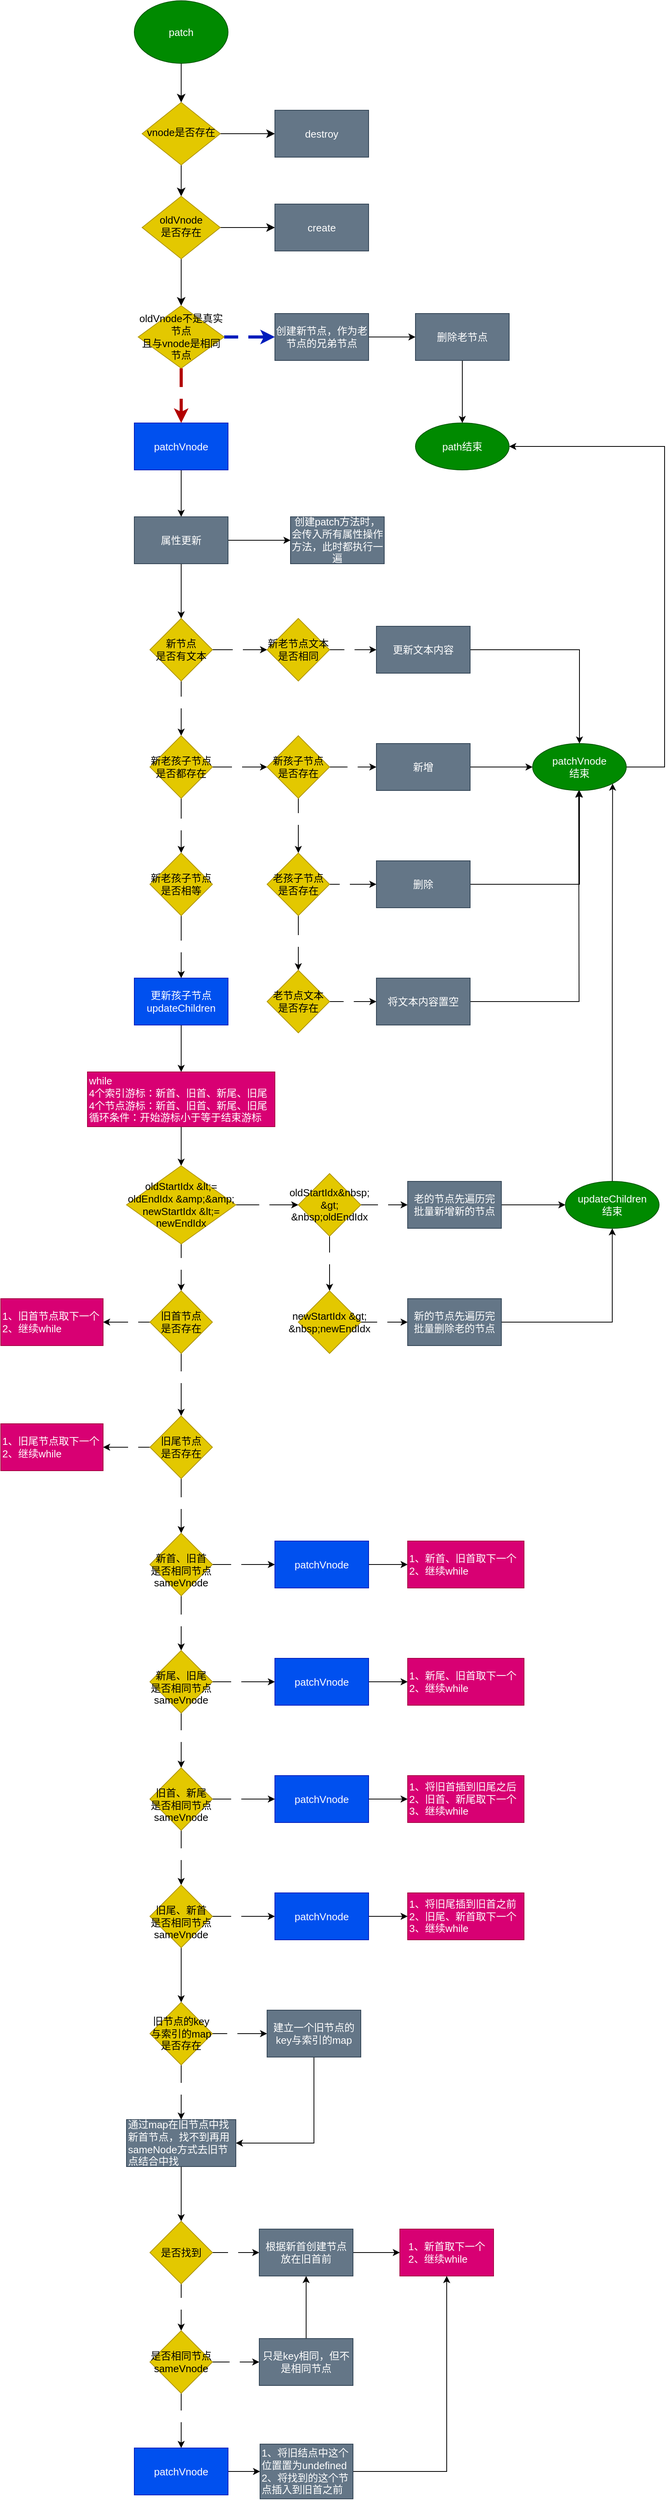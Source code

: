<mxfile version="18.0.6" type="device" pages="5"><diagram id="C5RBs43oDa-KdzZeNtuy" name="patch"><mxGraphModel dx="2066" dy="1130" grid="1" gridSize="10" guides="1" tooltips="1" connect="1" arrows="1" fold="1" page="1" pageScale="1" pageWidth="827" pageHeight="1169" math="0" shadow="0"><root><mxCell id="WIyWlLk6GJQsqaUBKTNV-0"/><mxCell id="WIyWlLk6GJQsqaUBKTNV-1" parent="WIyWlLk6GJQsqaUBKTNV-0"/><mxCell id="WIyWlLk6GJQsqaUBKTNV-2" value="" style="rounded=0;html=1;jettySize=auto;orthogonalLoop=1;fontSize=13;endArrow=classic;endFill=1;endSize=8;strokeWidth=1;shadow=0;labelBackgroundColor=none;edgeStyle=orthogonalEdgeStyle;exitX=0.5;exitY=1;exitDx=0;exitDy=0;fontColor=#FFFFFF;" parent="WIyWlLk6GJQsqaUBKTNV-1" source="8IS7oFVumafqZB1odWkn-27" target="WIyWlLk6GJQsqaUBKTNV-6" edge="1"><mxGeometry relative="1" as="geometry"><mxPoint x="301" y="110" as="sourcePoint"/></mxGeometry></mxCell><mxCell id="WIyWlLk6GJQsqaUBKTNV-4" value="是" style="rounded=0;html=1;jettySize=auto;orthogonalLoop=1;fontSize=13;endArrow=classic;endFill=1;endSize=8;strokeWidth=1;shadow=0;labelBackgroundColor=none;edgeStyle=orthogonalEdgeStyle;fontColor=#FFFFFF;" parent="WIyWlLk6GJQsqaUBKTNV-1" source="WIyWlLk6GJQsqaUBKTNV-6" target="WIyWlLk6GJQsqaUBKTNV-10" edge="1"><mxGeometry y="20" relative="1" as="geometry"><mxPoint as="offset"/></mxGeometry></mxCell><mxCell id="WIyWlLk6GJQsqaUBKTNV-5" value="否" style="edgeStyle=orthogonalEdgeStyle;rounded=0;html=1;jettySize=auto;orthogonalLoop=1;fontSize=13;endArrow=classic;endFill=1;endSize=8;strokeWidth=1;shadow=0;labelBackgroundColor=none;fontColor=#FFFFFF;" parent="WIyWlLk6GJQsqaUBKTNV-1" source="WIyWlLk6GJQsqaUBKTNV-6" target="WIyWlLk6GJQsqaUBKTNV-7" edge="1"><mxGeometry y="10" relative="1" as="geometry"><mxPoint as="offset"/></mxGeometry></mxCell><mxCell id="WIyWlLk6GJQsqaUBKTNV-6" value="vnode是否存在" style="rhombus;whiteSpace=wrap;html=1;shadow=0;fontFamily=Helvetica;fontSize=13;align=center;strokeWidth=1;spacing=6;spacingTop=-4;fillColor=#e3c800;strokeColor=#B09500;fontColor=#000000;" parent="WIyWlLk6GJQsqaUBKTNV-1" vertex="1"><mxGeometry x="251" y="170" width="100" height="80" as="geometry"/></mxCell><mxCell id="WIyWlLk6GJQsqaUBKTNV-7" value="destroy" style="rounded=0;whiteSpace=wrap;html=1;fontSize=13;glass=0;strokeWidth=1;shadow=0;fillColor=#647687;strokeColor=#314354;fontColor=#FFFFFF;" parent="WIyWlLk6GJQsqaUBKTNV-1" vertex="1"><mxGeometry x="421" y="180" width="120" height="60" as="geometry"/></mxCell><mxCell id="WIyWlLk6GJQsqaUBKTNV-8" value="是" style="rounded=0;html=1;jettySize=auto;orthogonalLoop=1;fontSize=13;endArrow=classic;endFill=1;endSize=8;strokeWidth=1;shadow=0;labelBackgroundColor=none;edgeStyle=orthogonalEdgeStyle;entryX=0.5;entryY=0;entryDx=0;entryDy=0;fontColor=#FFFFFF;" parent="WIyWlLk6GJQsqaUBKTNV-1" source="WIyWlLk6GJQsqaUBKTNV-10" target="9mk-KK6WYqB6l_sWQADD-1" edge="1"><mxGeometry y="10" relative="1" as="geometry"><mxPoint as="offset"/><mxPoint x="301" y="430" as="targetPoint"/></mxGeometry></mxCell><mxCell id="WIyWlLk6GJQsqaUBKTNV-9" value="" style="edgeStyle=orthogonalEdgeStyle;rounded=0;html=1;jettySize=auto;orthogonalLoop=1;fontSize=13;endArrow=classic;endFill=1;endSize=8;strokeWidth=1;shadow=0;labelBackgroundColor=none;fontColor=#FFFFFF;" parent="WIyWlLk6GJQsqaUBKTNV-1" source="WIyWlLk6GJQsqaUBKTNV-10" target="WIyWlLk6GJQsqaUBKTNV-12" edge="1"><mxGeometry y="10" relative="1" as="geometry"><mxPoint as="offset"/></mxGeometry></mxCell><mxCell id="WIyWlLk6GJQsqaUBKTNV-10" value="oldVnode&lt;br style=&quot;font-size: 13px;&quot;&gt;是否存在" style="rhombus;whiteSpace=wrap;html=1;shadow=0;fontFamily=Helvetica;fontSize=13;align=center;strokeWidth=1;spacing=6;spacingTop=-4;fillColor=#e3c800;strokeColor=#B09500;fontColor=#000000;" parent="WIyWlLk6GJQsqaUBKTNV-1" vertex="1"><mxGeometry x="251" y="290" width="100" height="80" as="geometry"/></mxCell><mxCell id="WIyWlLk6GJQsqaUBKTNV-12" value="create" style="rounded=0;whiteSpace=wrap;html=1;fontSize=13;glass=0;strokeWidth=1;shadow=0;fillColor=#647687;strokeColor=#314354;fontColor=#FFFFFF;" parent="WIyWlLk6GJQsqaUBKTNV-1" vertex="1"><mxGeometry x="421" y="300" width="120" height="60" as="geometry"/></mxCell><mxCell id="9mk-KK6WYqB6l_sWQADD-0" value="否" style="text;html=1;align=center;verticalAlign=middle;resizable=0;points=[];autosize=1;strokeColor=none;fontSize=13;fontColor=#FFFFFF;" parent="WIyWlLk6GJQsqaUBKTNV-1" vertex="1"><mxGeometry x="356" y="310" width="30" height="20" as="geometry"/></mxCell><mxCell id="9mk-KK6WYqB6l_sWQADD-10" value="" style="edgeStyle=orthogonalEdgeStyle;rounded=0;orthogonalLoop=1;jettySize=auto;html=1;fontSize=13;fillColor=#0050ef;strokeColor=#001DBC;strokeWidth=4;fontColor=#FFFFFF;" parent="WIyWlLk6GJQsqaUBKTNV-1" source="9mk-KK6WYqB6l_sWQADD-1" target="9mk-KK6WYqB6l_sWQADD-9" edge="1"><mxGeometry relative="1" as="geometry"/></mxCell><mxCell id="9mk-KK6WYqB6l_sWQADD-11" value="否" style="edgeLabel;html=1;align=center;verticalAlign=middle;resizable=0;points=[];fontSize=13;fontColor=#FFFFFF;" parent="9mk-KK6WYqB6l_sWQADD-10" vertex="1" connectable="0"><mxGeometry x="-0.178" relative="1" as="geometry"><mxPoint x="-3" as="offset"/></mxGeometry></mxCell><mxCell id="9mk-KK6WYqB6l_sWQADD-13" value="" style="edgeStyle=orthogonalEdgeStyle;rounded=0;orthogonalLoop=1;jettySize=auto;html=1;fontSize=13;fillColor=#e51400;strokeColor=#B20000;strokeWidth=4;fontColor=#FFFFFF;" parent="WIyWlLk6GJQsqaUBKTNV-1" source="9mk-KK6WYqB6l_sWQADD-1" target="9mk-KK6WYqB6l_sWQADD-12" edge="1"><mxGeometry relative="1" as="geometry"/></mxCell><mxCell id="9mk-KK6WYqB6l_sWQADD-14" value="是" style="edgeLabel;html=1;align=center;verticalAlign=middle;resizable=0;points=[];fontSize=13;fontColor=#FFFFFF;" parent="9mk-KK6WYqB6l_sWQADD-13" vertex="1" connectable="0"><mxGeometry x="-0.133" y="1" relative="1" as="geometry"><mxPoint as="offset"/></mxGeometry></mxCell><mxCell id="9mk-KK6WYqB6l_sWQADD-1" value="oldVnode不是真实节点&lt;br style=&quot;font-size: 13px;&quot;&gt;且与vnode是相同节点" style="rhombus;whiteSpace=wrap;html=1;fillColor=#e3c800;strokeColor=#B09500;fontSize=13;fontColor=#000000;" parent="WIyWlLk6GJQsqaUBKTNV-1" vertex="1"><mxGeometry x="246" y="430" width="110" height="80" as="geometry"/></mxCell><mxCell id="9mk-KK6WYqB6l_sWQADD-16" value="" style="edgeStyle=orthogonalEdgeStyle;rounded=0;orthogonalLoop=1;jettySize=auto;html=1;endArrow=classic;endFill=1;fontSize=13;fontColor=#FFFFFF;" parent="WIyWlLk6GJQsqaUBKTNV-1" source="9mk-KK6WYqB6l_sWQADD-9" target="9mk-KK6WYqB6l_sWQADD-15" edge="1"><mxGeometry relative="1" as="geometry"/></mxCell><mxCell id="9mk-KK6WYqB6l_sWQADD-9" value="创建新节点，作为老节点的兄弟节点" style="whiteSpace=wrap;html=1;rounded=0;fillColor=#647687;strokeColor=#314354;fontSize=13;fontColor=#FFFFFF;" parent="WIyWlLk6GJQsqaUBKTNV-1" vertex="1"><mxGeometry x="421" y="440" width="120" height="60" as="geometry"/></mxCell><mxCell id="9mk-KK6WYqB6l_sWQADD-18" value="" style="edgeStyle=orthogonalEdgeStyle;rounded=0;orthogonalLoop=1;jettySize=auto;html=1;endArrow=classic;endFill=1;fontSize=13;fontColor=#FFFFFF;" parent="WIyWlLk6GJQsqaUBKTNV-1" source="9mk-KK6WYqB6l_sWQADD-12" target="9mk-KK6WYqB6l_sWQADD-17" edge="1"><mxGeometry relative="1" as="geometry"/></mxCell><mxCell id="9mk-KK6WYqB6l_sWQADD-12" value="patchVnode" style="whiteSpace=wrap;html=1;fillColor=#0050ef;strokeColor=#001DBC;fontColor=#FFFFFF;fontSize=13;" parent="WIyWlLk6GJQsqaUBKTNV-1" vertex="1"><mxGeometry x="241" y="580" width="120" height="60" as="geometry"/></mxCell><mxCell id="xtfFQwGqCJLgvkrq50IY-1" value="" style="edgeStyle=orthogonalEdgeStyle;rounded=0;orthogonalLoop=1;jettySize=auto;html=1;fontSize=13;fontColor=#FFFFFF;" parent="WIyWlLk6GJQsqaUBKTNV-1" source="9mk-KK6WYqB6l_sWQADD-15" target="xtfFQwGqCJLgvkrq50IY-0" edge="1"><mxGeometry relative="1" as="geometry"/></mxCell><mxCell id="9mk-KK6WYqB6l_sWQADD-15" value="删除老节点" style="whiteSpace=wrap;html=1;rounded=0;fillColor=#647687;strokeColor=#314354;fontSize=13;fontColor=#FFFFFF;" parent="WIyWlLk6GJQsqaUBKTNV-1" vertex="1"><mxGeometry x="601" y="440" width="120" height="60" as="geometry"/></mxCell><mxCell id="9mk-KK6WYqB6l_sWQADD-20" value="" style="edgeStyle=orthogonalEdgeStyle;rounded=0;orthogonalLoop=1;jettySize=auto;html=1;endArrow=classic;endFill=1;fontSize=13;fontColor=#FFFFFF;" parent="WIyWlLk6GJQsqaUBKTNV-1" source="9mk-KK6WYqB6l_sWQADD-17" target="9mk-KK6WYqB6l_sWQADD-19" edge="1"><mxGeometry relative="1" as="geometry"/></mxCell><mxCell id="ywCG3C1vUE3RynGWAmKQ-4" value="" style="edgeStyle=orthogonalEdgeStyle;rounded=0;orthogonalLoop=1;jettySize=auto;html=1;endArrow=classic;endFill=1;fontSize=13;fontColor=#FFFFFF;" parent="WIyWlLk6GJQsqaUBKTNV-1" source="9mk-KK6WYqB6l_sWQADD-17" target="ywCG3C1vUE3RynGWAmKQ-3" edge="1"><mxGeometry relative="1" as="geometry"/></mxCell><mxCell id="9mk-KK6WYqB6l_sWQADD-17" value="属性更新" style="whiteSpace=wrap;html=1;fillColor=#647687;strokeColor=#314354;fontSize=13;fontColor=#FFFFFF;" parent="WIyWlLk6GJQsqaUBKTNV-1" vertex="1"><mxGeometry x="241" y="700" width="120" height="60" as="geometry"/></mxCell><mxCell id="9mk-KK6WYqB6l_sWQADD-24" value="" style="edgeStyle=orthogonalEdgeStyle;rounded=0;orthogonalLoop=1;jettySize=auto;html=1;endArrow=classic;endFill=1;fontSize=13;fontColor=#FFFFFF;" parent="WIyWlLk6GJQsqaUBKTNV-1" source="9mk-KK6WYqB6l_sWQADD-19" target="9mk-KK6WYqB6l_sWQADD-23" edge="1"><mxGeometry relative="1" as="geometry"/></mxCell><mxCell id="9mk-KK6WYqB6l_sWQADD-25" value="有" style="edgeLabel;html=1;align=center;verticalAlign=middle;resizable=0;points=[];fontSize=13;fontColor=#FFFFFF;" parent="9mk-KK6WYqB6l_sWQADD-24" vertex="1" connectable="0"><mxGeometry x="-0.083" relative="1" as="geometry"><mxPoint as="offset"/></mxGeometry></mxCell><mxCell id="9mk-KK6WYqB6l_sWQADD-30" value="" style="edgeStyle=orthogonalEdgeStyle;rounded=0;orthogonalLoop=1;jettySize=auto;html=1;endArrow=classic;endFill=1;fontSize=13;fontColor=#FFFFFF;" parent="WIyWlLk6GJQsqaUBKTNV-1" source="9mk-KK6WYqB6l_sWQADD-19" target="9mk-KK6WYqB6l_sWQADD-29" edge="1"><mxGeometry relative="1" as="geometry"/></mxCell><mxCell id="9mk-KK6WYqB6l_sWQADD-31" value="否" style="edgeLabel;html=1;align=center;verticalAlign=middle;resizable=0;points=[];fontSize=13;fontColor=#FFFFFF;" parent="9mk-KK6WYqB6l_sWQADD-30" vertex="1" connectable="0"><mxGeometry x="-0.225" y="3" relative="1" as="geometry"><mxPoint x="-3" as="offset"/></mxGeometry></mxCell><mxCell id="9mk-KK6WYqB6l_sWQADD-19" value="新节点&lt;br style=&quot;font-size: 13px;&quot;&gt;是否有文本" style="rhombus;whiteSpace=wrap;html=1;fillColor=#e3c800;strokeColor=#B09500;fontSize=13;fontColor=#000000;" parent="WIyWlLk6GJQsqaUBKTNV-1" vertex="1"><mxGeometry x="261" y="830" width="80" height="80" as="geometry"/></mxCell><mxCell id="9mk-KK6WYqB6l_sWQADD-27" value="" style="edgeStyle=orthogonalEdgeStyle;rounded=0;orthogonalLoop=1;jettySize=auto;html=1;endArrow=classic;endFill=1;fontSize=13;fontColor=#FFFFFF;" parent="WIyWlLk6GJQsqaUBKTNV-1" source="9mk-KK6WYqB6l_sWQADD-23" target="9mk-KK6WYqB6l_sWQADD-26" edge="1"><mxGeometry relative="1" as="geometry"/></mxCell><mxCell id="9mk-KK6WYqB6l_sWQADD-28" value="否" style="edgeLabel;html=1;align=center;verticalAlign=middle;resizable=0;points=[];fontSize=13;fontColor=#FFFFFF;" parent="9mk-KK6WYqB6l_sWQADD-27" vertex="1" connectable="0"><mxGeometry x="-0.178" relative="1" as="geometry"><mxPoint as="offset"/></mxGeometry></mxCell><mxCell id="9mk-KK6WYqB6l_sWQADD-23" value="新老节点文本是否相同" style="rhombus;whiteSpace=wrap;html=1;fillColor=#e3c800;strokeColor=#B09500;fontSize=13;fontColor=#000000;" parent="WIyWlLk6GJQsqaUBKTNV-1" vertex="1"><mxGeometry x="411" y="830" width="80" height="80" as="geometry"/></mxCell><mxCell id="xtfFQwGqCJLgvkrq50IY-4" style="edgeStyle=orthogonalEdgeStyle;rounded=0;orthogonalLoop=1;jettySize=auto;html=1;entryX=0.5;entryY=0;entryDx=0;entryDy=0;fontSize=13;fontColor=#FFFFFF;strokeWidth=1;" parent="WIyWlLk6GJQsqaUBKTNV-1" source="9mk-KK6WYqB6l_sWQADD-26" target="xtfFQwGqCJLgvkrq50IY-2" edge="1"><mxGeometry relative="1" as="geometry"/></mxCell><mxCell id="9mk-KK6WYqB6l_sWQADD-26" value="更新文本内容" style="whiteSpace=wrap;fillColor=#647687;strokeColor=#314354;fontSize=13;fontColor=#FFFFFF;" parent="WIyWlLk6GJQsqaUBKTNV-1" vertex="1"><mxGeometry x="551" y="840" width="120" height="60" as="geometry"/></mxCell><mxCell id="9mk-KK6WYqB6l_sWQADD-33" value="" style="edgeStyle=orthogonalEdgeStyle;rounded=0;orthogonalLoop=1;jettySize=auto;html=1;endArrow=classic;endFill=1;exitX=0.5;exitY=1;exitDx=0;exitDy=0;entryX=0.5;entryY=0;entryDx=0;entryDy=0;fontSize=13;fontColor=#FFFFFF;" parent="WIyWlLk6GJQsqaUBKTNV-1" source="9mk-KK6WYqB6l_sWQADD-29" target="9mk-KK6WYqB6l_sWQADD-32" edge="1"><mxGeometry relative="1" as="geometry"/></mxCell><mxCell id="9mk-KK6WYqB6l_sWQADD-34" value="是" style="edgeLabel;html=1;align=center;verticalAlign=middle;resizable=0;points=[];fontSize=13;fontColor=#FFFFFF;" parent="9mk-KK6WYqB6l_sWQADD-33" vertex="1" connectable="0"><mxGeometry x="-0.067" y="-1" relative="1" as="geometry"><mxPoint as="offset"/></mxGeometry></mxCell><mxCell id="9mk-KK6WYqB6l_sWQADD-41" value="" style="edgeStyle=orthogonalEdgeStyle;rounded=0;orthogonalLoop=1;jettySize=auto;html=1;endArrow=classic;endFill=1;fontSize=13;fontColor=#FFFFFF;" parent="WIyWlLk6GJQsqaUBKTNV-1" source="9mk-KK6WYqB6l_sWQADD-29" target="9mk-KK6WYqB6l_sWQADD-40" edge="1"><mxGeometry relative="1" as="geometry"/></mxCell><mxCell id="9mk-KK6WYqB6l_sWQADD-42" value="否" style="edgeLabel;html=1;align=center;verticalAlign=middle;resizable=0;points=[];fontSize=13;fontColor=#FFFFFF;" parent="9mk-KK6WYqB6l_sWQADD-41" vertex="1" connectable="0"><mxGeometry x="-0.133" relative="1" as="geometry"><mxPoint as="offset"/></mxGeometry></mxCell><mxCell id="9mk-KK6WYqB6l_sWQADD-29" value="新老孩子节点&lt;br style=&quot;font-size: 13px;&quot;&gt;是否都存在" style="rhombus;whiteSpace=wrap;html=1;fillColor=#e3c800;strokeColor=#B09500;fontSize=13;fontColor=#000000;" parent="WIyWlLk6GJQsqaUBKTNV-1" vertex="1"><mxGeometry x="261" y="980" width="80" height="80" as="geometry"/></mxCell><mxCell id="9mk-KK6WYqB6l_sWQADD-38" value="" style="edgeStyle=orthogonalEdgeStyle;rounded=0;orthogonalLoop=1;jettySize=auto;html=1;endArrow=classic;endFill=1;exitX=0.5;exitY=1;exitDx=0;exitDy=0;fontSize=13;fontColor=#FFFFFF;" parent="WIyWlLk6GJQsqaUBKTNV-1" source="9mk-KK6WYqB6l_sWQADD-32" target="9mk-KK6WYqB6l_sWQADD-37" edge="1"><mxGeometry relative="1" as="geometry"/></mxCell><mxCell id="9mk-KK6WYqB6l_sWQADD-39" value="否" style="edgeLabel;html=1;align=center;verticalAlign=middle;resizable=0;points=[];fontSize=13;fontColor=#FFFFFF;" parent="9mk-KK6WYqB6l_sWQADD-38" vertex="1" connectable="0"><mxGeometry x="-0.022" y="1" relative="1" as="geometry"><mxPoint as="offset"/></mxGeometry></mxCell><mxCell id="9mk-KK6WYqB6l_sWQADD-32" value="新老孩子节点是否相等" style="rhombus;whiteSpace=wrap;html=1;fillColor=#e3c800;strokeColor=#B09500;fontSize=13;fontColor=#000000;" parent="WIyWlLk6GJQsqaUBKTNV-1" vertex="1"><mxGeometry x="261" y="1130" width="80" height="80" as="geometry"/></mxCell><mxCell id="9mk-KK6WYqB6l_sWQADD-59" value="" style="edgeStyle=orthogonalEdgeStyle;rounded=0;orthogonalLoop=1;jettySize=auto;html=1;endArrow=classic;endFill=1;fontSize=13;fontColor=#FFFFFF;" parent="WIyWlLk6GJQsqaUBKTNV-1" source="9mk-KK6WYqB6l_sWQADD-37" target="9mk-KK6WYqB6l_sWQADD-58" edge="1"><mxGeometry relative="1" as="geometry"/></mxCell><mxCell id="9mk-KK6WYqB6l_sWQADD-37" value="更新孩子节点&#10;updateChildren" style="whiteSpace=wrap;fillColor=#0050ef;strokeColor=#001DBC;fontColor=#FFFFFF;fontSize=13;" parent="WIyWlLk6GJQsqaUBKTNV-1" vertex="1"><mxGeometry x="241" y="1290" width="120" height="60" as="geometry"/></mxCell><mxCell id="9mk-KK6WYqB6l_sWQADD-44" value="" style="edgeStyle=orthogonalEdgeStyle;rounded=0;orthogonalLoop=1;jettySize=auto;html=1;endArrow=classic;endFill=1;fontSize=13;fontColor=#FFFFFF;" parent="WIyWlLk6GJQsqaUBKTNV-1" source="9mk-KK6WYqB6l_sWQADD-40" target="9mk-KK6WYqB6l_sWQADD-43" edge="1"><mxGeometry relative="1" as="geometry"/></mxCell><mxCell id="9mk-KK6WYqB6l_sWQADD-50" value="是" style="edgeLabel;html=1;align=center;verticalAlign=middle;resizable=0;points=[];fontSize=13;fontColor=#FFFFFF;" parent="9mk-KK6WYqB6l_sWQADD-44" vertex="1" connectable="0"><mxGeometry x="-0.044" relative="1" as="geometry"><mxPoint as="offset"/></mxGeometry></mxCell><mxCell id="9mk-KK6WYqB6l_sWQADD-46" value="" style="edgeStyle=orthogonalEdgeStyle;rounded=0;orthogonalLoop=1;jettySize=auto;html=1;endArrow=classic;endFill=1;fontSize=13;fontColor=#FFFFFF;" parent="WIyWlLk6GJQsqaUBKTNV-1" source="9mk-KK6WYqB6l_sWQADD-40" target="9mk-KK6WYqB6l_sWQADD-45" edge="1"><mxGeometry relative="1" as="geometry"/></mxCell><mxCell id="9mk-KK6WYqB6l_sWQADD-51" value="否" style="edgeLabel;html=1;align=center;verticalAlign=middle;resizable=0;points=[];fontSize=13;fontColor=#FFFFFF;" parent="9mk-KK6WYqB6l_sWQADD-46" vertex="1" connectable="0"><mxGeometry x="-0.258" y="1" relative="1" as="geometry"><mxPoint as="offset"/></mxGeometry></mxCell><mxCell id="9mk-KK6WYqB6l_sWQADD-40" value="新孩子节点&lt;br style=&quot;font-size: 13px;&quot;&gt;是否存在" style="rhombus;whiteSpace=wrap;html=1;fillColor=#e3c800;strokeColor=#B09500;fontSize=13;fontColor=#000000;" parent="WIyWlLk6GJQsqaUBKTNV-1" vertex="1"><mxGeometry x="411" y="980" width="80" height="80" as="geometry"/></mxCell><mxCell id="xtfFQwGqCJLgvkrq50IY-3" value="" style="edgeStyle=orthogonalEdgeStyle;rounded=0;orthogonalLoop=1;jettySize=auto;html=1;fontSize=13;fontColor=#FFFFFF;strokeWidth=1;" parent="WIyWlLk6GJQsqaUBKTNV-1" source="9mk-KK6WYqB6l_sWQADD-43" target="xtfFQwGqCJLgvkrq50IY-2" edge="1"><mxGeometry relative="1" as="geometry"/></mxCell><mxCell id="9mk-KK6WYqB6l_sWQADD-43" value="新增" style="whiteSpace=wrap;html=1;fillColor=#647687;strokeColor=#314354;fontSize=13;fontColor=#FFFFFF;" parent="WIyWlLk6GJQsqaUBKTNV-1" vertex="1"><mxGeometry x="551" y="990" width="120" height="60" as="geometry"/></mxCell><mxCell id="9mk-KK6WYqB6l_sWQADD-48" value="" style="edgeStyle=orthogonalEdgeStyle;rounded=0;orthogonalLoop=1;jettySize=auto;html=1;endArrow=classic;endFill=1;fontSize=13;fontColor=#FFFFFF;" parent="WIyWlLk6GJQsqaUBKTNV-1" source="9mk-KK6WYqB6l_sWQADD-45" target="9mk-KK6WYqB6l_sWQADD-47" edge="1"><mxGeometry relative="1" as="geometry"/></mxCell><mxCell id="9mk-KK6WYqB6l_sWQADD-49" value="是" style="edgeLabel;html=1;align=center;verticalAlign=middle;resizable=0;points=[];fontSize=13;fontColor=#FFFFFF;" parent="9mk-KK6WYqB6l_sWQADD-48" vertex="1" connectable="0"><mxGeometry x="-0.378" y="1" relative="1" as="geometry"><mxPoint as="offset"/></mxGeometry></mxCell><mxCell id="9mk-KK6WYqB6l_sWQADD-53" value="" style="edgeStyle=orthogonalEdgeStyle;rounded=0;orthogonalLoop=1;jettySize=auto;html=1;endArrow=classic;endFill=1;fontSize=13;fontColor=#FFFFFF;" parent="WIyWlLk6GJQsqaUBKTNV-1" source="9mk-KK6WYqB6l_sWQADD-45" target="9mk-KK6WYqB6l_sWQADD-52" edge="1"><mxGeometry relative="1" as="geometry"/></mxCell><mxCell id="9mk-KK6WYqB6l_sWQADD-57" value="否" style="edgeLabel;html=1;align=center;verticalAlign=middle;resizable=0;points=[];fontSize=13;fontColor=#FFFFFF;" parent="9mk-KK6WYqB6l_sWQADD-53" vertex="1" connectable="0"><mxGeometry x="-0.092" relative="1" as="geometry"><mxPoint as="offset"/></mxGeometry></mxCell><mxCell id="9mk-KK6WYqB6l_sWQADD-45" value="老孩子节点&lt;br style=&quot;font-size: 13px;&quot;&gt;是否存在" style="rhombus;whiteSpace=wrap;html=1;fillColor=#e3c800;strokeColor=#B09500;fontSize=13;fontColor=#000000;" parent="WIyWlLk6GJQsqaUBKTNV-1" vertex="1"><mxGeometry x="411" y="1130" width="80" height="80" as="geometry"/></mxCell><mxCell id="xtfFQwGqCJLgvkrq50IY-5" style="edgeStyle=orthogonalEdgeStyle;rounded=0;orthogonalLoop=1;jettySize=auto;html=1;entryX=0.5;entryY=1;entryDx=0;entryDy=0;fontSize=13;fontColor=#FFFFFF;strokeWidth=1;" parent="WIyWlLk6GJQsqaUBKTNV-1" source="9mk-KK6WYqB6l_sWQADD-47" target="xtfFQwGqCJLgvkrq50IY-2" edge="1"><mxGeometry relative="1" as="geometry"/></mxCell><mxCell id="9mk-KK6WYqB6l_sWQADD-47" value="删除" style="whiteSpace=wrap;html=1;fillColor=#647687;strokeColor=#314354;fontSize=13;fontColor=#FFFFFF;" parent="WIyWlLk6GJQsqaUBKTNV-1" vertex="1"><mxGeometry x="551" y="1140" width="120" height="60" as="geometry"/></mxCell><mxCell id="9mk-KK6WYqB6l_sWQADD-55" value="" style="edgeStyle=orthogonalEdgeStyle;rounded=0;orthogonalLoop=1;jettySize=auto;html=1;endArrow=classic;endFill=1;fontSize=13;fontColor=#FFFFFF;" parent="WIyWlLk6GJQsqaUBKTNV-1" source="9mk-KK6WYqB6l_sWQADD-52" target="9mk-KK6WYqB6l_sWQADD-54" edge="1"><mxGeometry relative="1" as="geometry"/></mxCell><mxCell id="9mk-KK6WYqB6l_sWQADD-56" value="是" style="edgeLabel;html=1;align=center;verticalAlign=middle;resizable=0;points=[];fontSize=13;fontColor=#FFFFFF;" parent="9mk-KK6WYqB6l_sWQADD-55" vertex="1" connectable="0"><mxGeometry x="-0.222" y="2" relative="1" as="geometry"><mxPoint as="offset"/></mxGeometry></mxCell><mxCell id="9mk-KK6WYqB6l_sWQADD-52" value="老节点文本&lt;br style=&quot;font-size: 13px;&quot;&gt;是否存在" style="rhombus;whiteSpace=wrap;html=1;fillColor=#e3c800;strokeColor=#B09500;fontSize=13;fontColor=#000000;" parent="WIyWlLk6GJQsqaUBKTNV-1" vertex="1"><mxGeometry x="411" y="1280" width="80" height="80" as="geometry"/></mxCell><mxCell id="xtfFQwGqCJLgvkrq50IY-6" style="edgeStyle=orthogonalEdgeStyle;rounded=0;orthogonalLoop=1;jettySize=auto;html=1;fontSize=13;fontColor=#FFFFFF;strokeWidth=1;" parent="WIyWlLk6GJQsqaUBKTNV-1" source="9mk-KK6WYqB6l_sWQADD-54" edge="1"><mxGeometry relative="1" as="geometry"><mxPoint x="810" y="1050" as="targetPoint"/></mxGeometry></mxCell><mxCell id="9mk-KK6WYqB6l_sWQADD-54" value="将文本内容置空" style="whiteSpace=wrap;html=1;fillColor=#647687;strokeColor=#314354;fontSize=13;fontColor=#FFFFFF;" parent="WIyWlLk6GJQsqaUBKTNV-1" vertex="1"><mxGeometry x="551" y="1290" width="120" height="60" as="geometry"/></mxCell><mxCell id="9mk-KK6WYqB6l_sWQADD-61" value="" style="edgeStyle=orthogonalEdgeStyle;rounded=0;orthogonalLoop=1;jettySize=auto;html=1;endArrow=classic;endFill=1;fontSize=13;fontColor=#FFFFFF;" parent="WIyWlLk6GJQsqaUBKTNV-1" source="9mk-KK6WYqB6l_sWQADD-58" target="9mk-KK6WYqB6l_sWQADD-60" edge="1"><mxGeometry relative="1" as="geometry"/></mxCell><mxCell id="9mk-KK6WYqB6l_sWQADD-58" value="while&#10;4个索引游标：新首、旧首、新尾、旧尾&#10;4个节点游标：新首、旧首、新尾、旧尾&#10;循环条件：开始游标小于等于结束游标" style="whiteSpace=wrap;align=left;fillColor=#d80073;strokeColor=#A50040;fontSize=13;fontColor=#ffffff;" parent="WIyWlLk6GJQsqaUBKTNV-1" vertex="1"><mxGeometry x="181" y="1410" width="240" height="70" as="geometry"/></mxCell><mxCell id="9mk-KK6WYqB6l_sWQADD-63" value="" style="edgeStyle=orthogonalEdgeStyle;rounded=0;orthogonalLoop=1;jettySize=auto;html=1;endArrow=classic;endFill=1;fontSize=13;fontColor=#FFFFFF;" parent="WIyWlLk6GJQsqaUBKTNV-1" source="9mk-KK6WYqB6l_sWQADD-60" target="9mk-KK6WYqB6l_sWQADD-62" edge="1"><mxGeometry relative="1" as="geometry"/></mxCell><mxCell id="9mk-KK6WYqB6l_sWQADD-64" value="否" style="edgeLabel;html=1;align=center;verticalAlign=middle;resizable=0;points=[];fontSize=13;fontColor=#FFFFFF;" parent="9mk-KK6WYqB6l_sWQADD-63" vertex="1" connectable="0"><mxGeometry x="-0.1" relative="1" as="geometry"><mxPoint as="offset"/></mxGeometry></mxCell><mxCell id="9mk-KK6WYqB6l_sWQADD-74" value="" style="edgeStyle=orthogonalEdgeStyle;rounded=0;orthogonalLoop=1;jettySize=auto;html=1;endArrow=classic;endFill=1;fontSize=13;fontColor=#FFFFFF;" parent="WIyWlLk6GJQsqaUBKTNV-1" source="9mk-KK6WYqB6l_sWQADD-60" target="9mk-KK6WYqB6l_sWQADD-73" edge="1"><mxGeometry relative="1" as="geometry"/></mxCell><mxCell id="ywCG3C1vUE3RynGWAmKQ-0" value="是" style="edgeLabel;html=1;align=center;verticalAlign=middle;resizable=0;points=[];fontSize=13;fontColor=#FFFFFF;" parent="9mk-KK6WYqB6l_sWQADD-74" vertex="1" connectable="0"><mxGeometry x="-0.171" relative="1" as="geometry"><mxPoint as="offset"/></mxGeometry></mxCell><mxCell id="9mk-KK6WYqB6l_sWQADD-60" value="oldStartIdx &amp;lt;= oldEndIdx &amp;amp;&amp;amp; newStartIdx &amp;lt;= newEndIdx" style="rhombus;whiteSpace=wrap;fillColor=#e3c800;strokeColor=#B09500;fontSize=13;fontColor=#000000;" parent="WIyWlLk6GJQsqaUBKTNV-1" vertex="1"><mxGeometry x="231" y="1530" width="140" height="100" as="geometry"/></mxCell><mxCell id="9mk-KK6WYqB6l_sWQADD-66" value="" style="edgeStyle=orthogonalEdgeStyle;rounded=0;orthogonalLoop=1;jettySize=auto;html=1;endArrow=classic;endFill=1;fontSize=13;fontColor=#FFFFFF;" parent="WIyWlLk6GJQsqaUBKTNV-1" source="9mk-KK6WYqB6l_sWQADD-62" target="9mk-KK6WYqB6l_sWQADD-65" edge="1"><mxGeometry relative="1" as="geometry"/></mxCell><mxCell id="9mk-KK6WYqB6l_sWQADD-67" value="是" style="edgeLabel;html=1;align=center;verticalAlign=middle;resizable=0;points=[];fontSize=13;fontColor=#FFFFFF;" parent="9mk-KK6WYqB6l_sWQADD-66" vertex="1" connectable="0"><mxGeometry x="-0.067" relative="1" as="geometry"><mxPoint as="offset"/></mxGeometry></mxCell><mxCell id="9mk-KK6WYqB6l_sWQADD-69" value="" style="edgeStyle=orthogonalEdgeStyle;rounded=0;orthogonalLoop=1;jettySize=auto;html=1;endArrow=classic;endFill=1;fontSize=13;fontColor=#FFFFFF;" parent="WIyWlLk6GJQsqaUBKTNV-1" source="9mk-KK6WYqB6l_sWQADD-62" target="9mk-KK6WYqB6l_sWQADD-68" edge="1"><mxGeometry relative="1" as="geometry"/></mxCell><mxCell id="ywCG3C1vUE3RynGWAmKQ-1" value="否" style="edgeLabel;html=1;align=center;verticalAlign=middle;resizable=0;points=[];fontSize=13;fontColor=#FFFFFF;" parent="9mk-KK6WYqB6l_sWQADD-69" vertex="1" connectable="0"><mxGeometry x="-0.209" y="1" relative="1" as="geometry"><mxPoint as="offset"/></mxGeometry></mxCell><mxCell id="9mk-KK6WYqB6l_sWQADD-62" value="oldStartIdx&amp;nbsp;&#10;&amp;gt;&#10;&amp;nbsp;oldEndIdx" style="rhombus;whiteSpace=wrap;fillColor=#e3c800;strokeColor=#B09500;fontSize=13;fontColor=#000000;" parent="WIyWlLk6GJQsqaUBKTNV-1" vertex="1"><mxGeometry x="451" y="1540" width="80" height="80" as="geometry"/></mxCell><mxCell id="xtfFQwGqCJLgvkrq50IY-8" value="" style="edgeStyle=orthogonalEdgeStyle;rounded=0;orthogonalLoop=1;jettySize=auto;html=1;fontSize=13;fontColor=#FFFFFF;strokeWidth=1;" parent="WIyWlLk6GJQsqaUBKTNV-1" source="9mk-KK6WYqB6l_sWQADD-65" target="xtfFQwGqCJLgvkrq50IY-7" edge="1"><mxGeometry relative="1" as="geometry"/></mxCell><mxCell id="9mk-KK6WYqB6l_sWQADD-65" value="老的节点先遍历完&#10;批量新增新的节点" style="whiteSpace=wrap;fillColor=#647687;strokeColor=#314354;fontSize=13;fontColor=#FFFFFF;" parent="WIyWlLk6GJQsqaUBKTNV-1" vertex="1"><mxGeometry x="591" y="1550" width="120" height="60" as="geometry"/></mxCell><mxCell id="9mk-KK6WYqB6l_sWQADD-71" value="" style="edgeStyle=orthogonalEdgeStyle;rounded=0;orthogonalLoop=1;jettySize=auto;html=1;endArrow=classic;endFill=1;fontSize=13;fontColor=#FFFFFF;" parent="WIyWlLk6GJQsqaUBKTNV-1" source="9mk-KK6WYqB6l_sWQADD-68" target="9mk-KK6WYqB6l_sWQADD-70" edge="1"><mxGeometry relative="1" as="geometry"/></mxCell><mxCell id="9mk-KK6WYqB6l_sWQADD-72" value="是" style="edgeLabel;html=1;align=center;verticalAlign=middle;resizable=0;points=[];fontSize=13;fontColor=#FFFFFF;" parent="9mk-KK6WYqB6l_sWQADD-71" vertex="1" connectable="0"><mxGeometry x="-0.111" relative="1" as="geometry"><mxPoint as="offset"/></mxGeometry></mxCell><mxCell id="9mk-KK6WYqB6l_sWQADD-68" value="newStartIdx &amp;gt;&#10;&amp;nbsp;newEndIdx" style="rhombus;whiteSpace=wrap;fillColor=#e3c800;strokeColor=#B09500;fontSize=13;fontColor=#000000;" parent="WIyWlLk6GJQsqaUBKTNV-1" vertex="1"><mxGeometry x="451" y="1690" width="80" height="80" as="geometry"/></mxCell><mxCell id="xtfFQwGqCJLgvkrq50IY-9" style="edgeStyle=orthogonalEdgeStyle;rounded=0;orthogonalLoop=1;jettySize=auto;html=1;entryX=0.5;entryY=1;entryDx=0;entryDy=0;fontSize=13;fontColor=#FFFFFF;strokeWidth=1;" parent="WIyWlLk6GJQsqaUBKTNV-1" source="9mk-KK6WYqB6l_sWQADD-70" target="xtfFQwGqCJLgvkrq50IY-7" edge="1"><mxGeometry relative="1" as="geometry"/></mxCell><mxCell id="9mk-KK6WYqB6l_sWQADD-70" value="新的节点先遍历完&#10;批量删除老的节点" style="whiteSpace=wrap;fillColor=#647687;strokeColor=#314354;fontSize=13;fontColor=#FFFFFF;" parent="WIyWlLk6GJQsqaUBKTNV-1" vertex="1"><mxGeometry x="591" y="1700" width="120" height="60" as="geometry"/></mxCell><mxCell id="9mk-KK6WYqB6l_sWQADD-76" value="" style="edgeStyle=orthogonalEdgeStyle;rounded=0;orthogonalLoop=1;jettySize=auto;html=1;endArrow=classic;endFill=1;fontSize=13;fontColor=#FFFFFF;" parent="WIyWlLk6GJQsqaUBKTNV-1" source="9mk-KK6WYqB6l_sWQADD-73" target="9mk-KK6WYqB6l_sWQADD-75" edge="1"><mxGeometry relative="1" as="geometry"/></mxCell><mxCell id="9mk-KK6WYqB6l_sWQADD-77" value="否" style="edgeLabel;html=1;align=center;verticalAlign=middle;resizable=0;points=[];fontSize=13;fontColor=#FFFFFF;" parent="9mk-KK6WYqB6l_sWQADD-76" vertex="1" connectable="0"><mxGeometry x="-0.244" y="2" relative="1" as="geometry"><mxPoint as="offset"/></mxGeometry></mxCell><mxCell id="9mk-KK6WYqB6l_sWQADD-79" value="" style="edgeStyle=orthogonalEdgeStyle;rounded=0;orthogonalLoop=1;jettySize=auto;html=1;endArrow=classic;endFill=1;fontSize=13;fontColor=#FFFFFF;" parent="WIyWlLk6GJQsqaUBKTNV-1" source="9mk-KK6WYqB6l_sWQADD-73" target="9mk-KK6WYqB6l_sWQADD-78" edge="1"><mxGeometry relative="1" as="geometry"/></mxCell><mxCell id="9mk-KK6WYqB6l_sWQADD-80" value="是" style="edgeLabel;html=1;align=center;verticalAlign=middle;resizable=0;points=[];fontSize=13;fontColor=#FFFFFF;" parent="9mk-KK6WYqB6l_sWQADD-79" vertex="1" connectable="0"><mxGeometry x="-0.258" y="1" relative="1" as="geometry"><mxPoint as="offset"/></mxGeometry></mxCell><mxCell id="9mk-KK6WYqB6l_sWQADD-73" value="旧首节点&lt;br style=&quot;font-size: 13px;&quot;&gt;是否存在" style="rhombus;whiteSpace=wrap;html=1;fillColor=#e3c800;strokeColor=#B09500;fontSize=13;fontColor=#000000;" parent="WIyWlLk6GJQsqaUBKTNV-1" vertex="1"><mxGeometry x="261" y="1690" width="80" height="80" as="geometry"/></mxCell><mxCell id="9mk-KK6WYqB6l_sWQADD-75" value="1、旧首节点取下一个&lt;br style=&quot;font-size: 13px&quot;&gt;2、继续while" style="whiteSpace=wrap;html=1;fillColor=#d80073;strokeColor=#A50040;fontSize=13;align=left;fontColor=#FFFFFF;" parent="WIyWlLk6GJQsqaUBKTNV-1" vertex="1"><mxGeometry x="70" y="1700" width="131" height="60" as="geometry"/></mxCell><mxCell id="9mk-KK6WYqB6l_sWQADD-82" value="" style="edgeStyle=orthogonalEdgeStyle;rounded=0;orthogonalLoop=1;jettySize=auto;html=1;endArrow=classic;endFill=1;fontSize=13;fontColor=#FFFFFF;" parent="WIyWlLk6GJQsqaUBKTNV-1" source="9mk-KK6WYqB6l_sWQADD-78" target="9mk-KK6WYqB6l_sWQADD-81" edge="1"><mxGeometry relative="1" as="geometry"/></mxCell><mxCell id="9mk-KK6WYqB6l_sWQADD-86" value="是" style="edgeLabel;html=1;align=center;verticalAlign=middle;resizable=0;points=[];fontSize=13;fontColor=#FFFFFF;" parent="9mk-KK6WYqB6l_sWQADD-82" vertex="1" connectable="0"><mxGeometry x="-0.108" y="1" relative="1" as="geometry"><mxPoint as="offset"/></mxGeometry></mxCell><mxCell id="9mk-KK6WYqB6l_sWQADD-84" value="" style="edgeStyle=orthogonalEdgeStyle;rounded=0;orthogonalLoop=1;jettySize=auto;html=1;endArrow=classic;endFill=1;fontSize=13;fontColor=#FFFFFF;" parent="WIyWlLk6GJQsqaUBKTNV-1" source="9mk-KK6WYqB6l_sWQADD-78" target="9mk-KK6WYqB6l_sWQADD-83" edge="1"><mxGeometry relative="1" as="geometry"/></mxCell><mxCell id="9mk-KK6WYqB6l_sWQADD-85" value="否" style="edgeLabel;html=1;align=center;verticalAlign=middle;resizable=0;points=[];fontSize=13;fontColor=#FFFFFF;" parent="9mk-KK6WYqB6l_sWQADD-84" vertex="1" connectable="0"><mxGeometry x="-0.244" y="-2" relative="1" as="geometry"><mxPoint as="offset"/></mxGeometry></mxCell><mxCell id="9mk-KK6WYqB6l_sWQADD-78" value="旧尾节点&lt;br style=&quot;font-size: 13px;&quot;&gt;是否存在" style="rhombus;whiteSpace=wrap;html=1;fillColor=#e3c800;strokeColor=#B09500;fontSize=13;fontColor=#000000;" parent="WIyWlLk6GJQsqaUBKTNV-1" vertex="1"><mxGeometry x="261" y="1850" width="80" height="80" as="geometry"/></mxCell><mxCell id="9mk-KK6WYqB6l_sWQADD-91" value="" style="edgeStyle=orthogonalEdgeStyle;rounded=0;orthogonalLoop=1;jettySize=auto;html=1;endArrow=classic;endFill=1;fontSize=13;fontColor=#FFFFFF;" parent="WIyWlLk6GJQsqaUBKTNV-1" source="9mk-KK6WYqB6l_sWQADD-81" target="9mk-KK6WYqB6l_sWQADD-90" edge="1"><mxGeometry relative="1" as="geometry"/></mxCell><mxCell id="9mk-KK6WYqB6l_sWQADD-92" value="否" style="edgeLabel;html=1;align=center;verticalAlign=middle;resizable=0;points=[];fontSize=13;fontColor=#FFFFFF;" parent="9mk-KK6WYqB6l_sWQADD-91" vertex="1" connectable="0"><mxGeometry x="-0.125" y="2" relative="1" as="geometry"><mxPoint as="offset"/></mxGeometry></mxCell><mxCell id="8IS7oFVumafqZB1odWkn-1" style="edgeStyle=orthogonalEdgeStyle;rounded=0;orthogonalLoop=1;jettySize=auto;html=1;fontSize=13;fontColor=#FFFFFF;" parent="WIyWlLk6GJQsqaUBKTNV-1" source="9mk-KK6WYqB6l_sWQADD-81" target="8IS7oFVumafqZB1odWkn-0" edge="1"><mxGeometry relative="1" as="geometry"/></mxCell><mxCell id="8IS7oFVumafqZB1odWkn-4" value="是" style="edgeLabel;html=1;align=center;verticalAlign=middle;resizable=0;points=[];fontSize=13;fontColor=#FFFFFF;" parent="8IS7oFVumafqZB1odWkn-1" vertex="1" connectable="0"><mxGeometry x="-0.26" y="-1" relative="1" as="geometry"><mxPoint as="offset"/></mxGeometry></mxCell><mxCell id="9mk-KK6WYqB6l_sWQADD-81" value="&lt;br style=&quot;font-size: 13px;&quot;&gt;新首、旧首&lt;br style=&quot;font-size: 13px;&quot;&gt;是否相同节点&lt;br style=&quot;font-size: 13px;&quot;&gt;sameVnode" style="rhombus;whiteSpace=wrap;html=1;fillColor=#e3c800;strokeColor=#B09500;fontSize=13;fontColor=#000000;" parent="WIyWlLk6GJQsqaUBKTNV-1" vertex="1"><mxGeometry x="261" y="2000" width="80" height="80" as="geometry"/></mxCell><mxCell id="9mk-KK6WYqB6l_sWQADD-83" value="1、旧尾节点取下一个&lt;br style=&quot;font-size: 13px&quot;&gt;2、继续while" style="whiteSpace=wrap;html=1;fillColor=#d80073;strokeColor=#A50040;fontSize=13;align=left;fontColor=#FFFFFF;" parent="WIyWlLk6GJQsqaUBKTNV-1" vertex="1"><mxGeometry x="70" y="1860" width="131" height="60" as="geometry"/></mxCell><mxCell id="9mk-KK6WYqB6l_sWQADD-97" value="" style="edgeStyle=orthogonalEdgeStyle;rounded=0;orthogonalLoop=1;jettySize=auto;html=1;endArrow=classic;endFill=1;fontSize=13;fontColor=#FFFFFF;" parent="WIyWlLk6GJQsqaUBKTNV-1" source="9mk-KK6WYqB6l_sWQADD-90" target="9mk-KK6WYqB6l_sWQADD-96" edge="1"><mxGeometry relative="1" as="geometry"/></mxCell><mxCell id="9mk-KK6WYqB6l_sWQADD-100" value="否" style="edgeLabel;html=1;align=center;verticalAlign=middle;resizable=0;points=[];fontSize=13;fontColor=#FFFFFF;" parent="9mk-KK6WYqB6l_sWQADD-97" vertex="1" connectable="0"><mxGeometry x="-0.192" y="1" relative="1" as="geometry"><mxPoint as="offset"/></mxGeometry></mxCell><mxCell id="8IS7oFVumafqZB1odWkn-6" style="edgeStyle=orthogonalEdgeStyle;rounded=0;orthogonalLoop=1;jettySize=auto;html=1;entryX=0;entryY=0.5;entryDx=0;entryDy=0;fontSize=13;fontColor=#FFFFFF;" parent="WIyWlLk6GJQsqaUBKTNV-1" source="9mk-KK6WYqB6l_sWQADD-90" target="8IS7oFVumafqZB1odWkn-5" edge="1"><mxGeometry relative="1" as="geometry"/></mxCell><mxCell id="8IS7oFVumafqZB1odWkn-11" value="是" style="edgeLabel;html=1;align=center;verticalAlign=middle;resizable=0;points=[];fontSize=13;fontColor=#FFFFFF;" parent="8IS7oFVumafqZB1odWkn-6" vertex="1" connectable="0"><mxGeometry x="-0.25" y="1" relative="1" as="geometry"><mxPoint as="offset"/></mxGeometry></mxCell><mxCell id="9mk-KK6WYqB6l_sWQADD-90" value="&lt;br style=&quot;font-size: 13px;&quot;&gt;&lt;span style=&quot;font-size: 13px;&quot;&gt;新尾、旧尾&lt;/span&gt;&lt;br style=&quot;font-size: 13px;&quot;&gt;&lt;span style=&quot;font-size: 13px;&quot;&gt;是否相同节点&lt;/span&gt;&lt;br style=&quot;font-size: 13px;&quot;&gt;&lt;span style=&quot;font-size: 13px;&quot;&gt;sameVnode&lt;/span&gt;" style="rhombus;whiteSpace=wrap;html=1;fillColor=#e3c800;strokeColor=#B09500;fontSize=13;fontColor=#000000;" parent="WIyWlLk6GJQsqaUBKTNV-1" vertex="1"><mxGeometry x="261" y="2150" width="80" height="80" as="geometry"/></mxCell><mxCell id="9mk-KK6WYqB6l_sWQADD-99" value="" style="edgeStyle=orthogonalEdgeStyle;rounded=0;orthogonalLoop=1;jettySize=auto;html=1;endArrow=classic;endFill=1;fontSize=13;fontColor=#FFFFFF;" parent="WIyWlLk6GJQsqaUBKTNV-1" source="9mk-KK6WYqB6l_sWQADD-96" target="9mk-KK6WYqB6l_sWQADD-98" edge="1"><mxGeometry relative="1" as="geometry"/></mxCell><mxCell id="9mk-KK6WYqB6l_sWQADD-101" value="否" style="edgeLabel;html=1;align=center;verticalAlign=middle;resizable=0;points=[];fontSize=13;fontColor=#FFFFFF;" parent="9mk-KK6WYqB6l_sWQADD-99" vertex="1" connectable="0"><mxGeometry x="-0.158" y="2" relative="1" as="geometry"><mxPoint as="offset"/></mxGeometry></mxCell><mxCell id="8IS7oFVumafqZB1odWkn-10" style="edgeStyle=orthogonalEdgeStyle;rounded=0;orthogonalLoop=1;jettySize=auto;html=1;entryX=0;entryY=0.5;entryDx=0;entryDy=0;fontSize=13;fontColor=#FFFFFF;" parent="WIyWlLk6GJQsqaUBKTNV-1" source="9mk-KK6WYqB6l_sWQADD-96" target="8IS7oFVumafqZB1odWkn-9" edge="1"><mxGeometry relative="1" as="geometry"><Array as="points"><mxPoint x="371" y="2340"/><mxPoint x="371" y="2340"/></Array></mxGeometry></mxCell><mxCell id="8IS7oFVumafqZB1odWkn-12" value="是" style="edgeLabel;html=1;align=center;verticalAlign=middle;resizable=0;points=[];fontSize=13;fontColor=#FFFFFF;" parent="8IS7oFVumafqZB1odWkn-10" vertex="1" connectable="0"><mxGeometry x="-0.25" y="1" relative="1" as="geometry"><mxPoint as="offset"/></mxGeometry></mxCell><mxCell id="9mk-KK6WYqB6l_sWQADD-96" value="&lt;br style=&quot;font-size: 13px;&quot;&gt;&lt;span style=&quot;font-size: 13px;&quot;&gt;旧首、新尾&lt;/span&gt;&lt;br style=&quot;font-size: 13px;&quot;&gt;&lt;span style=&quot;font-size: 13px;&quot;&gt;是否相同节点&lt;/span&gt;&lt;br style=&quot;font-size: 13px;&quot;&gt;&lt;span style=&quot;font-size: 13px;&quot;&gt;sameVnode&lt;/span&gt;" style="rhombus;whiteSpace=wrap;html=1;fillColor=#e3c800;strokeColor=#B09500;fontSize=13;fontColor=#000000;" parent="WIyWlLk6GJQsqaUBKTNV-1" vertex="1"><mxGeometry x="261" y="2300" width="80" height="80" as="geometry"/></mxCell><mxCell id="9mk-KK6WYqB6l_sWQADD-111" value="" style="edgeStyle=orthogonalEdgeStyle;rounded=0;orthogonalLoop=1;jettySize=auto;html=1;endArrow=classic;endFill=1;fontSize=13;fontColor=#FFFFFF;" parent="WIyWlLk6GJQsqaUBKTNV-1" source="9mk-KK6WYqB6l_sWQADD-98" target="9mk-KK6WYqB6l_sWQADD-110" edge="1"><mxGeometry relative="1" as="geometry"/></mxCell><mxCell id="8IS7oFVumafqZB1odWkn-18" style="edgeStyle=orthogonalEdgeStyle;rounded=0;orthogonalLoop=1;jettySize=auto;html=1;entryX=0;entryY=0.5;entryDx=0;entryDy=0;fontSize=13;fontColor=#FFFFFF;" parent="WIyWlLk6GJQsqaUBKTNV-1" source="9mk-KK6WYqB6l_sWQADD-98" target="8IS7oFVumafqZB1odWkn-14" edge="1"><mxGeometry relative="1" as="geometry"/></mxCell><mxCell id="8IS7oFVumafqZB1odWkn-19" value="是" style="edgeLabel;html=1;align=center;verticalAlign=middle;resizable=0;points=[];fontSize=13;fontColor=#FFFFFF;" parent="8IS7oFVumafqZB1odWkn-18" vertex="1" connectable="0"><mxGeometry x="-0.25" y="1" relative="1" as="geometry"><mxPoint as="offset"/></mxGeometry></mxCell><mxCell id="9mk-KK6WYqB6l_sWQADD-98" value="&lt;br style=&quot;font-size: 13px;&quot;&gt;&lt;span style=&quot;font-size: 13px;&quot;&gt;旧尾、新首&lt;/span&gt;&lt;br style=&quot;font-size: 13px;&quot;&gt;&lt;span style=&quot;font-size: 13px;&quot;&gt;是否相同节点&lt;/span&gt;&lt;br style=&quot;font-size: 13px;&quot;&gt;&lt;span style=&quot;font-size: 13px;&quot;&gt;sameVnode&lt;/span&gt;" style="rhombus;whiteSpace=wrap;html=1;fillColor=#e3c800;strokeColor=#B09500;fontSize=13;fontColor=#000000;" parent="WIyWlLk6GJQsqaUBKTNV-1" vertex="1"><mxGeometry x="261" y="2450" width="80" height="80" as="geometry"/></mxCell><mxCell id="9mk-KK6WYqB6l_sWQADD-113" value="" style="edgeStyle=orthogonalEdgeStyle;rounded=0;orthogonalLoop=1;jettySize=auto;html=1;endArrow=classic;endFill=1;fontSize=13;fontColor=#FFFFFF;" parent="WIyWlLk6GJQsqaUBKTNV-1" source="9mk-KK6WYqB6l_sWQADD-110" target="9mk-KK6WYqB6l_sWQADD-112" edge="1"><mxGeometry relative="1" as="geometry"/></mxCell><mxCell id="9mk-KK6WYqB6l_sWQADD-114" value="否" style="edgeLabel;html=1;align=center;verticalAlign=middle;resizable=0;points=[];fontSize=13;fontColor=#FFFFFF;" parent="9mk-KK6WYqB6l_sWQADD-113" vertex="1" connectable="0"><mxGeometry x="-0.3" y="-1" relative="1" as="geometry"><mxPoint as="offset"/></mxGeometry></mxCell><mxCell id="9mk-KK6WYqB6l_sWQADD-116" value="" style="edgeStyle=orthogonalEdgeStyle;rounded=0;orthogonalLoop=1;jettySize=auto;html=1;endArrow=classic;endFill=1;fontSize=13;fontColor=#FFFFFF;" parent="WIyWlLk6GJQsqaUBKTNV-1" source="9mk-KK6WYqB6l_sWQADD-110" target="9mk-KK6WYqB6l_sWQADD-115" edge="1"><mxGeometry relative="1" as="geometry"/></mxCell><mxCell id="9mk-KK6WYqB6l_sWQADD-117" value="是" style="edgeLabel;html=1;align=center;verticalAlign=middle;resizable=0;points=[];fontSize=13;fontColor=#FFFFFF;" parent="9mk-KK6WYqB6l_sWQADD-116" vertex="1" connectable="0"><mxGeometry x="-0.163" relative="1" as="geometry"><mxPoint as="offset"/></mxGeometry></mxCell><mxCell id="9mk-KK6WYqB6l_sWQADD-110" value="&lt;span style=&quot;text-align: left; font-size: 13px;&quot;&gt;旧节点的key与索引的map&lt;/span&gt;是否存在" style="rhombus;whiteSpace=wrap;html=1;fillColor=#e3c800;strokeColor=#B09500;fontSize=13;fontColor=#000000;" parent="WIyWlLk6GJQsqaUBKTNV-1" vertex="1"><mxGeometry x="261" y="2600" width="80" height="80" as="geometry"/></mxCell><mxCell id="9mk-KK6WYqB6l_sWQADD-118" style="edgeStyle=orthogonalEdgeStyle;rounded=0;orthogonalLoop=1;jettySize=auto;html=1;entryX=1;entryY=0.5;entryDx=0;entryDy=0;endArrow=classic;endFill=1;exitX=0.5;exitY=1;exitDx=0;exitDy=0;fontSize=13;fontColor=#FFFFFF;" parent="WIyWlLk6GJQsqaUBKTNV-1" source="9mk-KK6WYqB6l_sWQADD-112" target="9mk-KK6WYqB6l_sWQADD-115" edge="1"><mxGeometry relative="1" as="geometry"/></mxCell><mxCell id="9mk-KK6WYqB6l_sWQADD-112" value="&lt;span style=&quot;text-align: left; font-size: 13px;&quot;&gt;建立一个旧节点的key与索引的map&lt;/span&gt;" style="whiteSpace=wrap;html=1;fillColor=#647687;strokeColor=#314354;fontSize=13;fontColor=#FFFFFF;" parent="WIyWlLk6GJQsqaUBKTNV-1" vertex="1"><mxGeometry x="411" y="2610" width="120" height="60" as="geometry"/></mxCell><mxCell id="9mk-KK6WYqB6l_sWQADD-120" value="" style="edgeStyle=orthogonalEdgeStyle;rounded=0;orthogonalLoop=1;jettySize=auto;html=1;endArrow=classic;endFill=1;fontSize=13;fontColor=#FFFFFF;" parent="WIyWlLk6GJQsqaUBKTNV-1" source="9mk-KK6WYqB6l_sWQADD-115" target="9mk-KK6WYqB6l_sWQADD-119" edge="1"><mxGeometry relative="1" as="geometry"/></mxCell><mxCell id="9mk-KK6WYqB6l_sWQADD-115" value="通过map在旧节点中找新首节点，找不到再用sameNode方式去旧节点结合中找" style="whiteSpace=wrap;align=left;fillColor=#eeeeee;strokeColor=#36393d;fontSize=13;fontColor=#FFFFFF;" parent="WIyWlLk6GJQsqaUBKTNV-1" vertex="1"><mxGeometry x="231" y="2750" width="140" height="60" as="geometry"/></mxCell><mxCell id="9mk-KK6WYqB6l_sWQADD-122" value="" style="edgeStyle=orthogonalEdgeStyle;rounded=0;orthogonalLoop=1;jettySize=auto;html=1;endArrow=classic;endFill=1;fontSize=13;fontColor=#FFFFFF;" parent="WIyWlLk6GJQsqaUBKTNV-1" source="9mk-KK6WYqB6l_sWQADD-119" target="9mk-KK6WYqB6l_sWQADD-121" edge="1"><mxGeometry relative="1" as="geometry"/></mxCell><mxCell id="9mk-KK6WYqB6l_sWQADD-123" value="否" style="edgeLabel;html=1;align=center;verticalAlign=middle;resizable=0;points=[];fontSize=13;fontColor=#FFFFFF;" parent="9mk-KK6WYqB6l_sWQADD-122" vertex="1" connectable="0"><mxGeometry x="-0.144" y="1" relative="1" as="geometry"><mxPoint as="offset"/></mxGeometry></mxCell><mxCell id="9mk-KK6WYqB6l_sWQADD-125" value="" style="edgeStyle=orthogonalEdgeStyle;rounded=0;orthogonalLoop=1;jettySize=auto;html=1;endArrow=classic;endFill=1;fontSize=13;fontColor=#FFFFFF;" parent="WIyWlLk6GJQsqaUBKTNV-1" source="9mk-KK6WYqB6l_sWQADD-119" target="9mk-KK6WYqB6l_sWQADD-124" edge="1"><mxGeometry relative="1" as="geometry"><Array as="points"><mxPoint x="301" y="3000"/><mxPoint x="301" y="3000"/></Array></mxGeometry></mxCell><mxCell id="8IS7oFVumafqZB1odWkn-20" value="是" style="edgeLabel;html=1;align=center;verticalAlign=middle;resizable=0;points=[];fontSize=13;fontColor=#FFFFFF;" parent="9mk-KK6WYqB6l_sWQADD-125" vertex="1" connectable="0"><mxGeometry x="-0.167" y="-3" relative="1" as="geometry"><mxPoint x="3" as="offset"/></mxGeometry></mxCell><mxCell id="9mk-KK6WYqB6l_sWQADD-119" value="是否找到" style="rhombus;whiteSpace=wrap;html=1;align=center;fillColor=#e3c800;strokeColor=#B09500;fontSize=13;fontColor=#000000;" parent="WIyWlLk6GJQsqaUBKTNV-1" vertex="1"><mxGeometry x="261" y="2880" width="80" height="80" as="geometry"/></mxCell><mxCell id="9mk-KK6WYqB6l_sWQADD-134" value="" style="edgeStyle=orthogonalEdgeStyle;rounded=0;orthogonalLoop=1;jettySize=auto;html=1;fontColor=#FFFFFF;endArrow=classic;endFill=1;fontSize=13;" parent="WIyWlLk6GJQsqaUBKTNV-1" source="9mk-KK6WYqB6l_sWQADD-121" target="9mk-KK6WYqB6l_sWQADD-133" edge="1"><mxGeometry relative="1" as="geometry"/></mxCell><mxCell id="9mk-KK6WYqB6l_sWQADD-121" value="根据新首创建节点&lt;br style=&quot;font-size: 13px;&quot;&gt;放在旧首前" style="whiteSpace=wrap;html=1;fillColor=#eeeeee;strokeColor=#36393d;fontSize=13;fontColor=#FFFFFF;" parent="WIyWlLk6GJQsqaUBKTNV-1" vertex="1"><mxGeometry x="401" y="2890" width="120" height="60" as="geometry"/></mxCell><mxCell id="9mk-KK6WYqB6l_sWQADD-127" value="" style="edgeStyle=orthogonalEdgeStyle;rounded=0;orthogonalLoop=1;jettySize=auto;html=1;endArrow=classic;endFill=1;fontSize=13;fontColor=#FFFFFF;" parent="WIyWlLk6GJQsqaUBKTNV-1" source="9mk-KK6WYqB6l_sWQADD-124" target="9mk-KK6WYqB6l_sWQADD-126" edge="1"><mxGeometry relative="1" as="geometry"/></mxCell><mxCell id="9mk-KK6WYqB6l_sWQADD-128" value="否" style="edgeLabel;html=1;align=center;verticalAlign=middle;resizable=0;points=[];fontSize=13;fontColor=#FFFFFF;" parent="9mk-KK6WYqB6l_sWQADD-127" vertex="1" connectable="0"><mxGeometry x="-0.078" relative="1" as="geometry"><mxPoint as="offset"/></mxGeometry></mxCell><mxCell id="8IS7oFVumafqZB1odWkn-22" style="edgeStyle=orthogonalEdgeStyle;rounded=0;orthogonalLoop=1;jettySize=auto;html=1;entryX=0.5;entryY=0;entryDx=0;entryDy=0;fontSize=13;fontColor=#FFFFFF;" parent="WIyWlLk6GJQsqaUBKTNV-1" source="9mk-KK6WYqB6l_sWQADD-124" target="8IS7oFVumafqZB1odWkn-21" edge="1"><mxGeometry relative="1" as="geometry"/></mxCell><mxCell id="8IS7oFVumafqZB1odWkn-23" value="是" style="edgeLabel;html=1;align=center;verticalAlign=middle;resizable=0;points=[];fontSize=13;fontColor=#FFFFFF;" parent="8IS7oFVumafqZB1odWkn-22" vertex="1" connectable="0"><mxGeometry x="-0.183" y="1" relative="1" as="geometry"><mxPoint as="offset"/></mxGeometry></mxCell><mxCell id="9mk-KK6WYqB6l_sWQADD-124" value="是否相同节点&lt;br style=&quot;font-size: 13px;&quot;&gt;sameVnode" style="rhombus;whiteSpace=wrap;html=1;fillColor=#e3c800;strokeColor=#B09500;fontSize=13;fontColor=#000000;" parent="WIyWlLk6GJQsqaUBKTNV-1" vertex="1"><mxGeometry x="261" y="3020" width="80" height="80" as="geometry"/></mxCell><mxCell id="9mk-KK6WYqB6l_sWQADD-129" style="edgeStyle=orthogonalEdgeStyle;rounded=0;orthogonalLoop=1;jettySize=auto;html=1;entryX=0.5;entryY=1;entryDx=0;entryDy=0;endArrow=classic;endFill=1;fontSize=13;fontColor=#FFFFFF;" parent="WIyWlLk6GJQsqaUBKTNV-1" source="9mk-KK6WYqB6l_sWQADD-126" target="9mk-KK6WYqB6l_sWQADD-121" edge="1"><mxGeometry relative="1" as="geometry"/></mxCell><mxCell id="9mk-KK6WYqB6l_sWQADD-126" value="只是key相同，但不是相同节点" style="whiteSpace=wrap;html=1;fillColor=#eeeeee;strokeColor=#36393d;fontSize=13;fontColor=#FFFFFF;" parent="WIyWlLk6GJQsqaUBKTNV-1" vertex="1"><mxGeometry x="401" y="3030" width="120" height="60" as="geometry"/></mxCell><mxCell id="9mk-KK6WYqB6l_sWQADD-133" value="&lt;span style=&quot;font-size: 13px&quot;&gt;&lt;span style=&quot;&quot;&gt;1、新首取下一个&lt;/span&gt;&lt;br style=&quot;font-size: 13px&quot;&gt;&lt;div style=&quot;text-align: left; font-size: 13px;&quot;&gt;2、继续while&lt;/div&gt;&lt;/span&gt;" style="whiteSpace=wrap;html=1;fillColor=#d80073;strokeColor=#A50040;fontSize=13;labelBackgroundColor=none;fontColor=#FFFFFF;" parent="WIyWlLk6GJQsqaUBKTNV-1" vertex="1"><mxGeometry x="581" y="2890" width="120" height="60" as="geometry"/></mxCell><mxCell id="ywCG3C1vUE3RynGWAmKQ-3" value="创建patch方法时，会传入所有属性操作方法，此时都执行一遍" style="whiteSpace=wrap;html=1;fillColor=#647687;strokeColor=#314354;fontSize=13;fontColor=#FFFFFF;" parent="WIyWlLk6GJQsqaUBKTNV-1" vertex="1"><mxGeometry x="441" y="700" width="120" height="60" as="geometry"/></mxCell><mxCell id="8IS7oFVumafqZB1odWkn-3" value="" style="edgeStyle=orthogonalEdgeStyle;rounded=0;orthogonalLoop=1;jettySize=auto;html=1;fontSize=13;fontColor=#FFFFFF;" parent="WIyWlLk6GJQsqaUBKTNV-1" source="8IS7oFVumafqZB1odWkn-0" target="8IS7oFVumafqZB1odWkn-2" edge="1"><mxGeometry relative="1" as="geometry"/></mxCell><mxCell id="8IS7oFVumafqZB1odWkn-0" value="patchVnode" style="whiteSpace=wrap;html=1;fillColor=#0050ef;strokeColor=#001DBC;fontColor=#FFFFFF;fontSize=13;" parent="WIyWlLk6GJQsqaUBKTNV-1" vertex="1"><mxGeometry x="421" y="2010" width="120" height="60" as="geometry"/></mxCell><mxCell id="8IS7oFVumafqZB1odWkn-2" value="&lt;span style=&quot;font-size: 13px;&quot;&gt;1、新首、旧首取下一个&lt;br style=&quot;font-size: 13px;&quot;&gt;2、&lt;/span&gt;&lt;span style=&quot;font-size: 13px;&quot;&gt;继续while&lt;/span&gt;" style="whiteSpace=wrap;html=1;align=left;fillColor=#d80073;strokeColor=#A50040;fontSize=13;fontColor=#FFFFFF;" parent="WIyWlLk6GJQsqaUBKTNV-1" vertex="1"><mxGeometry x="591" y="2010" width="149" height="60" as="geometry"/></mxCell><mxCell id="8IS7oFVumafqZB1odWkn-8" style="edgeStyle=orthogonalEdgeStyle;rounded=0;orthogonalLoop=1;jettySize=auto;html=1;entryX=0;entryY=0.5;entryDx=0;entryDy=0;fontSize=13;fontColor=#FFFFFF;" parent="WIyWlLk6GJQsqaUBKTNV-1" source="8IS7oFVumafqZB1odWkn-5" target="8IS7oFVumafqZB1odWkn-7" edge="1"><mxGeometry relative="1" as="geometry"/></mxCell><mxCell id="8IS7oFVumafqZB1odWkn-5" value="patchVnode" style="whiteSpace=wrap;html=1;fillColor=#0050ef;strokeColor=#001DBC;fontColor=#FFFFFF;fontSize=13;" parent="WIyWlLk6GJQsqaUBKTNV-1" vertex="1"><mxGeometry x="421" y="2160" width="120" height="60" as="geometry"/></mxCell><mxCell id="8IS7oFVumafqZB1odWkn-7" value="&lt;span style=&quot;font-size: 13px;&quot;&gt;1、新尾、旧首取下一个&lt;br style=&quot;font-size: 13px;&quot;&gt;2、&lt;/span&gt;&lt;span style=&quot;font-size: 13px;&quot;&gt;继续while&lt;/span&gt;" style="whiteSpace=wrap;html=1;align=left;fillColor=#d80073;strokeColor=#A50040;fontSize=13;fontColor=#FFFFFF;" parent="WIyWlLk6GJQsqaUBKTNV-1" vertex="1"><mxGeometry x="591" y="2160" width="149" height="60" as="geometry"/></mxCell><mxCell id="8IS7oFVumafqZB1odWkn-15" style="edgeStyle=orthogonalEdgeStyle;rounded=0;orthogonalLoop=1;jettySize=auto;html=1;entryX=0;entryY=0.5;entryDx=0;entryDy=0;fontSize=13;fontColor=#FFFFFF;" parent="WIyWlLk6GJQsqaUBKTNV-1" source="8IS7oFVumafqZB1odWkn-9" target="8IS7oFVumafqZB1odWkn-13" edge="1"><mxGeometry relative="1" as="geometry"/></mxCell><mxCell id="8IS7oFVumafqZB1odWkn-9" value="patchVnode" style="whiteSpace=wrap;html=1;fillColor=#0050ef;strokeColor=#001DBC;fontColor=#FFFFFF;fontSize=13;" parent="WIyWlLk6GJQsqaUBKTNV-1" vertex="1"><mxGeometry x="421" y="2310" width="120" height="60" as="geometry"/></mxCell><mxCell id="8IS7oFVumafqZB1odWkn-13" value="&lt;div style=&quot;font-size: 13px;&quot;&gt;&lt;div style=&quot;font-size: 13px;&quot;&gt;&lt;span style=&quot;font-size: 13px;&quot;&gt;1、将旧首插到旧尾之后&lt;/span&gt;&lt;br style=&quot;font-size: 13px;&quot;&gt;&lt;/div&gt;&lt;div style=&quot;font-size: 13px;&quot;&gt;2、旧首、新尾取下一个&lt;/div&gt;&lt;div style=&quot;font-size: 13px;&quot;&gt;3、继续while&lt;/div&gt;&lt;/div&gt;" style="whiteSpace=wrap;html=1;align=left;fillColor=#d80073;strokeColor=#A50040;fontSize=13;fontColor=#FFFFFF;" parent="WIyWlLk6GJQsqaUBKTNV-1" vertex="1"><mxGeometry x="591" y="2310" width="149" height="60" as="geometry"/></mxCell><mxCell id="8IS7oFVumafqZB1odWkn-17" style="edgeStyle=orthogonalEdgeStyle;rounded=0;orthogonalLoop=1;jettySize=auto;html=1;entryX=0;entryY=0.5;entryDx=0;entryDy=0;fontSize=13;fontColor=#FFFFFF;" parent="WIyWlLk6GJQsqaUBKTNV-1" source="8IS7oFVumafqZB1odWkn-14" target="8IS7oFVumafqZB1odWkn-16" edge="1"><mxGeometry relative="1" as="geometry"/></mxCell><mxCell id="8IS7oFVumafqZB1odWkn-14" value="patchVnode" style="whiteSpace=wrap;html=1;fillColor=#0050ef;strokeColor=#001DBC;fontColor=#FFFFFF;fontSize=13;" parent="WIyWlLk6GJQsqaUBKTNV-1" vertex="1"><mxGeometry x="421" y="2460" width="120" height="60" as="geometry"/></mxCell><mxCell id="8IS7oFVumafqZB1odWkn-16" value="&lt;div style=&quot;font-size: 13px;&quot;&gt;&lt;div style=&quot;font-size: 13px;&quot;&gt;&lt;span style=&quot;font-size: 13px;&quot;&gt;1、将旧尾插到旧首之前&lt;/span&gt;&lt;br style=&quot;font-size: 13px;&quot;&gt;&lt;/div&gt;&lt;div style=&quot;font-size: 13px;&quot;&gt;2、旧尾、新首取下一个&lt;/div&gt;&lt;div style=&quot;font-size: 13px;&quot;&gt;3、继续while&lt;/div&gt;&lt;/div&gt;" style="whiteSpace=wrap;html=1;align=left;fillColor=#d80073;strokeColor=#A50040;fontSize=13;fontColor=#FFFFFF;" parent="WIyWlLk6GJQsqaUBKTNV-1" vertex="1"><mxGeometry x="591" y="2460" width="149" height="60" as="geometry"/></mxCell><mxCell id="8IS7oFVumafqZB1odWkn-25" style="edgeStyle=orthogonalEdgeStyle;rounded=0;orthogonalLoop=1;jettySize=auto;html=1;entryX=0;entryY=0.5;entryDx=0;entryDy=0;fontSize=13;fontColor=#FFFFFF;" parent="WIyWlLk6GJQsqaUBKTNV-1" source="8IS7oFVumafqZB1odWkn-21" target="8IS7oFVumafqZB1odWkn-24" edge="1"><mxGeometry relative="1" as="geometry"/></mxCell><mxCell id="8IS7oFVumafqZB1odWkn-21" value="patchVnode" style="whiteSpace=wrap;html=1;fillColor=#0050ef;strokeColor=#001DBC;fontColor=#FFFFFF;fontSize=13;" parent="WIyWlLk6GJQsqaUBKTNV-1" vertex="1"><mxGeometry x="241" y="3170" width="120" height="60" as="geometry"/></mxCell><mxCell id="8IS7oFVumafqZB1odWkn-26" style="edgeStyle=orthogonalEdgeStyle;rounded=0;orthogonalLoop=1;jettySize=auto;html=1;entryX=0.5;entryY=1;entryDx=0;entryDy=0;fontSize=13;fontColor=#FFFFFF;" parent="WIyWlLk6GJQsqaUBKTNV-1" source="8IS7oFVumafqZB1odWkn-24" target="9mk-KK6WYqB6l_sWQADD-133" edge="1"><mxGeometry relative="1" as="geometry"/></mxCell><mxCell id="8IS7oFVumafqZB1odWkn-24" value="&lt;div style=&quot;font-size: 13px&quot;&gt;&lt;div style=&quot;font-size: 13px&quot;&gt;&lt;span style=&quot;font-size: 13px&quot;&gt;1、将旧结点中这个位置置为undefined&lt;/span&gt;&lt;br style=&quot;font-size: 13px&quot;&gt;&lt;/div&gt;&lt;div style=&quot;font-size: 13px&quot;&gt;&lt;span style=&quot;font-size: 13px&quot;&gt;2、将找到的这个节点插入到旧首之前&lt;br style=&quot;font-size: 13px&quot;&gt;&lt;/span&gt;&lt;/div&gt;&lt;/div&gt;" style="whiteSpace=wrap;html=1;align=left;fillColor=#647687;strokeColor=#314354;fontSize=13;fontColor=#FFFFFF;" parent="WIyWlLk6GJQsqaUBKTNV-1" vertex="1"><mxGeometry x="402" y="3165" width="119" height="70" as="geometry"/></mxCell><mxCell id="8IS7oFVumafqZB1odWkn-27" value="patch" style="ellipse;whiteSpace=wrap;html=1;fillColor=#008a00;fontColor=#FFFFFF;strokeColor=#005700;fontSize=13;" parent="WIyWlLk6GJQsqaUBKTNV-1" vertex="1"><mxGeometry x="241" y="40" width="120" height="80" as="geometry"/></mxCell><mxCell id="xtfFQwGqCJLgvkrq50IY-0" value="path结束" style="ellipse;whiteSpace=wrap;html=1;fontSize=13;fillColor=#008a00;strokeColor=#005700;rounded=0;fontColor=#FFFFFF;" parent="WIyWlLk6GJQsqaUBKTNV-1" vertex="1"><mxGeometry x="601" y="580" width="120" height="60" as="geometry"/></mxCell><mxCell id="xtfFQwGqCJLgvkrq50IY-11" style="edgeStyle=orthogonalEdgeStyle;rounded=0;orthogonalLoop=1;jettySize=auto;html=1;entryX=1;entryY=0.5;entryDx=0;entryDy=0;fontSize=13;fontColor=#FFFFFF;strokeWidth=1;" parent="WIyWlLk6GJQsqaUBKTNV-1" source="xtfFQwGqCJLgvkrq50IY-2" target="xtfFQwGqCJLgvkrq50IY-0" edge="1"><mxGeometry relative="1" as="geometry"><Array as="points"><mxPoint x="920" y="1020"/><mxPoint x="920" y="610"/></Array></mxGeometry></mxCell><mxCell id="xtfFQwGqCJLgvkrq50IY-2" value="patchVnode&lt;br&gt;结束" style="ellipse;whiteSpace=wrap;html=1;fontSize=13;fillColor=#008a00;strokeColor=#005700;fontColor=#FFFFFF;" parent="WIyWlLk6GJQsqaUBKTNV-1" vertex="1"><mxGeometry x="751" y="990" width="120" height="60" as="geometry"/></mxCell><mxCell id="xtfFQwGqCJLgvkrq50IY-12" style="edgeStyle=orthogonalEdgeStyle;rounded=0;orthogonalLoop=1;jettySize=auto;html=1;entryX=1;entryY=1;entryDx=0;entryDy=0;fontSize=13;fontColor=#FFFFFF;strokeWidth=1;" parent="WIyWlLk6GJQsqaUBKTNV-1" source="xtfFQwGqCJLgvkrq50IY-7" target="xtfFQwGqCJLgvkrq50IY-2" edge="1"><mxGeometry relative="1" as="geometry"/></mxCell><mxCell id="xtfFQwGqCJLgvkrq50IY-7" value="updateChildren&lt;br&gt;结束" style="ellipse;whiteSpace=wrap;html=1;fontSize=13;fillColor=#008a00;strokeColor=#005700;fontColor=#FFFFFF;" parent="WIyWlLk6GJQsqaUBKTNV-1" vertex="1"><mxGeometry x="793" y="1550" width="120" height="60" as="geometry"/></mxCell><mxCell id="r8dgfygw_pkGqAXvSnWm-0" value="&lt;div style=&quot;font-size: 13px&quot;&gt;&lt;div style=&quot;font-size: 13px&quot;&gt;&lt;span style=&quot;font-size: 13px&quot;&gt;1、将旧结点中这个位置置为undefined&lt;/span&gt;&lt;br style=&quot;font-size: 13px&quot;&gt;&lt;/div&gt;&lt;div style=&quot;font-size: 13px&quot;&gt;&lt;span style=&quot;font-size: 13px&quot;&gt;2、将找到的这个节点插入到旧首之前&lt;br style=&quot;font-size: 13px&quot;&gt;&lt;/span&gt;&lt;/div&gt;&lt;/div&gt;" style="whiteSpace=wrap;html=1;align=left;fillColor=#647687;strokeColor=#314354;fontSize=13;fontColor=#FFFFFF;" parent="WIyWlLk6GJQsqaUBKTNV-1" vertex="1"><mxGeometry x="402" y="3165" width="119" height="70" as="geometry"/></mxCell><mxCell id="r8dgfygw_pkGqAXvSnWm-1" value="只是key相同，但不是相同节点" style="whiteSpace=wrap;html=1;fillColor=#647687;strokeColor=#314354;fontSize=13;fontColor=#FFFFFF;" parent="WIyWlLk6GJQsqaUBKTNV-1" vertex="1"><mxGeometry x="401" y="3030" width="120" height="60" as="geometry"/></mxCell><mxCell id="r8dgfygw_pkGqAXvSnWm-2" value="根据新首创建节点&lt;br style=&quot;font-size: 13px;&quot;&gt;放在旧首前" style="whiteSpace=wrap;html=1;fillColor=#647687;strokeColor=#314354;fontSize=13;fontColor=#FFFFFF;" parent="WIyWlLk6GJQsqaUBKTNV-1" vertex="1"><mxGeometry x="401" y="2890" width="120" height="60" as="geometry"/></mxCell><mxCell id="r8dgfygw_pkGqAXvSnWm-3" value="通过map在旧节点中找新首节点，找不到再用sameNode方式去旧节点结合中找" style="whiteSpace=wrap;align=left;fillColor=#647687;strokeColor=#314354;fontSize=13;fontColor=#FFFFFF;" parent="WIyWlLk6GJQsqaUBKTNV-1" vertex="1"><mxGeometry x="231" y="2750" width="140" height="60" as="geometry"/></mxCell></root></mxGraphModel></diagram><diagram id="UiWcJELA50vFRJa0o4wQ" name="vue"><mxGraphModel dx="1422" dy="2034" grid="1" gridSize="10" guides="1" tooltips="1" connect="1" arrows="1" fold="1" page="1" pageScale="1" pageWidth="827" pageHeight="1169" math="0" shadow="0"><root><mxCell id="J6XpfY8JaUGV_xYAcZsX-0"/><mxCell id="J6XpfY8JaUGV_xYAcZsX-1" parent="J6XpfY8JaUGV_xYAcZsX-0"/><mxCell id="i881IsqCoZpxyuZPKpO3-17" value="&lt;font color=&quot;#ff0000&quot; style=&quot;font-size: 13px;&quot;&gt;&lt;b style=&quot;font-size: 13px;&quot;&gt;运&lt;br style=&quot;font-size: 13px;&quot;&gt;行&lt;br style=&quot;font-size: 13px;&quot;&gt;时&lt;/b&gt;&lt;/font&gt;" style="rounded=0;whiteSpace=wrap;html=1;align=left;direction=south;fillColor=#6d8764;strokeColor=#3A5431;fontSize=13;fontColor=#ffffff;" parent="J6XpfY8JaUGV_xYAcZsX-1" vertex="1"><mxGeometry x="240" y="920" width="440" height="280" as="geometry"/></mxCell><mxCell id="i881IsqCoZpxyuZPKpO3-11" value="&lt;b style=&quot;font-size: 13px;&quot;&gt;&lt;font color=&quot;#ff0000&quot; style=&quot;font-size: 13px;&quot;&gt;编&lt;br style=&quot;font-size: 13px;&quot;&gt;译&lt;br style=&quot;font-size: 13px;&quot;&gt;时&lt;/font&gt;&lt;/b&gt;" style="rounded=0;whiteSpace=wrap;html=1;align=left;direction=south;fillColor=#6d8764;strokeColor=#3A5431;fontSize=13;fontColor=#ffffff;" parent="J6XpfY8JaUGV_xYAcZsX-1" vertex="1"><mxGeometry x="320" y="110" width="190" height="440" as="geometry"/></mxCell><mxCell id="J6XpfY8JaUGV_xYAcZsX-4" value="" style="edgeStyle=orthogonalEdgeStyle;rounded=0;orthogonalLoop=1;jettySize=auto;html=1;fontSize=13;" parent="J6XpfY8JaUGV_xYAcZsX-1" source="J6XpfY8JaUGV_xYAcZsX-2" target="J6XpfY8JaUGV_xYAcZsX-3" edge="1"><mxGeometry relative="1" as="geometry"/></mxCell><mxCell id="J6XpfY8JaUGV_xYAcZsX-18" value="parse&lt;br style=&quot;font-size: 13px;&quot;&gt;optimize" style="edgeLabel;html=1;align=center;verticalAlign=middle;resizable=0;points=[];fontSize=13;" parent="J6XpfY8JaUGV_xYAcZsX-4" vertex="1" connectable="0"><mxGeometry x="-0.142" relative="1" as="geometry"><mxPoint as="offset"/></mxGeometry></mxCell><mxCell id="J6XpfY8JaUGV_xYAcZsX-2" value="templete/el" style="rounded=0;whiteSpace=wrap;html=1;fontSize=13;fillColor=#647687;strokeColor=#314354;fontColor=#ffffff;" parent="J6XpfY8JaUGV_xYAcZsX-1" vertex="1"><mxGeometry x="354" y="170" width="120" height="60" as="geometry"/></mxCell><mxCell id="J6XpfY8JaUGV_xYAcZsX-8" value="" style="edgeStyle=orthogonalEdgeStyle;rounded=0;orthogonalLoop=1;jettySize=auto;html=1;fontSize=13;" parent="J6XpfY8JaUGV_xYAcZsX-1" source="J6XpfY8JaUGV_xYAcZsX-3" target="J6XpfY8JaUGV_xYAcZsX-7" edge="1"><mxGeometry relative="1" as="geometry"/></mxCell><mxCell id="J6XpfY8JaUGV_xYAcZsX-19" value="generate" style="edgeLabel;html=1;align=center;verticalAlign=middle;resizable=0;points=[];fontSize=13;" parent="J6XpfY8JaUGV_xYAcZsX-8" vertex="1" connectable="0"><mxGeometry x="-0.092" relative="1" as="geometry"><mxPoint as="offset"/></mxGeometry></mxCell><mxCell id="J6XpfY8JaUGV_xYAcZsX-3" value="ast" style="rounded=0;whiteSpace=wrap;html=1;fontSize=13;fillColor=#647687;strokeColor=#314354;fontColor=#ffffff;" parent="J6XpfY8JaUGV_xYAcZsX-1" vertex="1"><mxGeometry x="354" y="310" width="120" height="60" as="geometry"/></mxCell><mxCell id="J6XpfY8JaUGV_xYAcZsX-26" value="" style="edgeStyle=orthogonalEdgeStyle;rounded=0;orthogonalLoop=1;jettySize=auto;html=1;fontSize=13;" parent="J6XpfY8JaUGV_xYAcZsX-1" source="J6XpfY8JaUGV_xYAcZsX-7" target="J6XpfY8JaUGV_xYAcZsX-25" edge="1"><mxGeometry relative="1" as="geometry"/></mxCell><mxCell id="J6XpfY8JaUGV_xYAcZsX-7" value="render&lt;br style=&quot;font-size: 13px;&quot;&gt;function" style="rounded=0;whiteSpace=wrap;html=1;fontSize=13;fillColor=#647687;strokeColor=#314354;fontColor=#ffffff;" parent="J6XpfY8JaUGV_xYAcZsX-1" vertex="1"><mxGeometry x="354" y="450" width="120" height="60" as="geometry"/></mxCell><mxCell id="J6XpfY8JaUGV_xYAcZsX-17" style="edgeStyle=orthogonalEdgeStyle;rounded=0;orthogonalLoop=1;jettySize=auto;html=1;entryX=0.5;entryY=0;entryDx=0;entryDy=0;fontSize=13;" parent="J6XpfY8JaUGV_xYAcZsX-1" source="J6XpfY8JaUGV_xYAcZsX-15" target="J6XpfY8JaUGV_xYAcZsX-2" edge="1"><mxGeometry relative="1" as="geometry"/></mxCell><mxCell id="i881IsqCoZpxyuZPKpO3-8" value="没有自定义render()" style="edgeLabel;html=1;align=center;verticalAlign=middle;resizable=0;points=[];fontSize=13;" parent="J6XpfY8JaUGV_xYAcZsX-17" vertex="1" connectable="0"><mxGeometry x="-0.124" relative="1" as="geometry"><mxPoint as="offset"/></mxGeometry></mxCell><mxCell id="i881IsqCoZpxyuZPKpO3-7" style="edgeStyle=orthogonalEdgeStyle;rounded=0;orthogonalLoop=1;jettySize=auto;html=1;entryX=0;entryY=0.5;entryDx=0;entryDy=0;fontSize=13;" parent="J6XpfY8JaUGV_xYAcZsX-1" source="J6XpfY8JaUGV_xYAcZsX-15" target="J6XpfY8JaUGV_xYAcZsX-25" edge="1"><mxGeometry relative="1" as="geometry"><Array as="points"><mxPoint x="270" y="70"/><mxPoint x="270" y="630"/></Array></mxGeometry></mxCell><mxCell id="i881IsqCoZpxyuZPKpO3-9" value="手写了render" style="edgeLabel;html=1;align=center;verticalAlign=middle;resizable=0;points=[];fontSize=13;" parent="i881IsqCoZpxyuZPKpO3-7" vertex="1" connectable="0"><mxGeometry x="-0.124" relative="1" as="geometry"><mxPoint y="-175" as="offset"/></mxGeometry></mxCell><mxCell id="J6XpfY8JaUGV_xYAcZsX-15" value="$mount()&#10;entry-runtime-with-compiler.js" style="rounded=0;whiteSpace=wrap;fontSize=13;fillColor=#647687;strokeColor=#314354;fontColor=#ffffff;" parent="J6XpfY8JaUGV_xYAcZsX-1" vertex="1"><mxGeometry x="354" y="40" width="120" height="60" as="geometry"/></mxCell><mxCell id="J6XpfY8JaUGV_xYAcZsX-24" style="edgeStyle=orthogonalEdgeStyle;rounded=0;orthogonalLoop=1;jettySize=auto;html=1;entryX=0.5;entryY=0;entryDx=0;entryDy=0;fontSize=13;" parent="J6XpfY8JaUGV_xYAcZsX-1" source="J6XpfY8JaUGV_xYAcZsX-22" target="J6XpfY8JaUGV_xYAcZsX-15" edge="1"><mxGeometry relative="1" as="geometry"/></mxCell><mxCell id="i881IsqCoZpxyuZPKpO3-6" value="如果有el自动调用$mount()&lt;br style=&quot;font-size: 13px;&quot;&gt;否则需要手动调用" style="edgeLabel;html=1;align=left;verticalAlign=middle;resizable=0;points=[];fontSize=13;" parent="J6XpfY8JaUGV_xYAcZsX-24" vertex="1" connectable="0"><mxGeometry x="-0.1" y="1" relative="1" as="geometry"><mxPoint x="-65" y="4" as="offset"/></mxGeometry></mxCell><mxCell id="J6XpfY8JaUGV_xYAcZsX-22" value="new Vue({})" style="rounded=0;whiteSpace=wrap;fillColor=#60a917;strokeColor=#2D7600;fontColor=#ffffff;fontSize=13;" parent="J6XpfY8JaUGV_xYAcZsX-1" vertex="1"><mxGeometry x="354" y="-100" width="120" height="60" as="geometry"/></mxCell><mxCell id="J6XpfY8JaUGV_xYAcZsX-28" value="" style="edgeStyle=orthogonalEdgeStyle;rounded=0;orthogonalLoop=1;jettySize=auto;html=1;fontSize=13;" parent="J6XpfY8JaUGV_xYAcZsX-1" source="J6XpfY8JaUGV_xYAcZsX-25" target="J6XpfY8JaUGV_xYAcZsX-27" edge="1"><mxGeometry relative="1" as="geometry"/></mxCell><mxCell id="i881IsqCoZpxyuZPKpO3-12" value="1、beforeMount&#10;2、定义了updateComponent" style="edgeLabel;align=left;verticalAlign=middle;resizable=0;points=[];fontSize=13;" parent="J6XpfY8JaUGV_xYAcZsX-28" vertex="1" connectable="0"><mxGeometry x="-0.111" y="1" relative="1" as="geometry"><mxPoint x="-65" as="offset"/></mxGeometry></mxCell><mxCell id="J6XpfY8JaUGV_xYAcZsX-25" value="mountComponent" style="rounded=0;whiteSpace=wrap;fontSize=13;fillColor=#647687;strokeColor=#314354;fontColor=#ffffff;" parent="J6XpfY8JaUGV_xYAcZsX-1" vertex="1"><mxGeometry x="354" y="600" width="120" height="60" as="geometry"/></mxCell><mxCell id="J6XpfY8JaUGV_xYAcZsX-30" value="" style="edgeStyle=orthogonalEdgeStyle;rounded=0;orthogonalLoop=1;jettySize=auto;html=1;fontSize=13;" parent="J6XpfY8JaUGV_xYAcZsX-1" source="J6XpfY8JaUGV_xYAcZsX-27" target="J6XpfY8JaUGV_xYAcZsX-29" edge="1"><mxGeometry relative="1" as="geometry"/></mxCell><mxCell id="i881IsqCoZpxyuZPKpO3-14" value="mounted" style="edgeLabel;align=center;verticalAlign=middle;resizable=0;points=[];fontSize=13;" parent="J6XpfY8JaUGV_xYAcZsX-30" vertex="1" connectable="0"><mxGeometry x="-0.156" relative="1" as="geometry"><mxPoint as="offset"/></mxGeometry></mxCell><mxCell id="J6XpfY8JaUGV_xYAcZsX-27" value="new Watcher()" style="rounded=0;whiteSpace=wrap;fontSize=13;fillColor=#647687;strokeColor=#314354;fontColor=#ffffff;" parent="J6XpfY8JaUGV_xYAcZsX-1" vertex="1"><mxGeometry x="354" y="720" width="120" height="60" as="geometry"/></mxCell><mxCell id="J6XpfY8JaUGV_xYAcZsX-32" value="" style="edgeStyle=orthogonalEdgeStyle;rounded=0;orthogonalLoop=1;jettySize=auto;html=1;fontSize=13;" parent="J6XpfY8JaUGV_xYAcZsX-1" source="J6XpfY8JaUGV_xYAcZsX-29" target="J6XpfY8JaUGV_xYAcZsX-31" edge="1"><mxGeometry relative="1" as="geometry"/></mxCell><mxCell id="i881IsqCoZpxyuZPKpO3-15" value="调用render(),得到vnode" style="edgeLabel;align=center;verticalAlign=middle;resizable=0;points=[];fontSize=13;labelBackgroundColor=none;" parent="J6XpfY8JaUGV_xYAcZsX-32" vertex="1" connectable="0"><mxGeometry x="-0.111" relative="1" as="geometry"><mxPoint as="offset"/></mxGeometry></mxCell><mxCell id="J6XpfY8JaUGV_xYAcZsX-29" value="updateComponent()" style="rounded=0;whiteSpace=wrap;fontSize=13;fillColor=#647687;strokeColor=#314354;fontColor=#ffffff;" parent="J6XpfY8JaUGV_xYAcZsX-1" vertex="1"><mxGeometry x="354" y="840" width="120" height="60" as="geometry"/></mxCell><mxCell id="J6XpfY8JaUGV_xYAcZsX-34" value="" style="edgeStyle=orthogonalEdgeStyle;rounded=0;orthogonalLoop=1;jettySize=auto;html=1;entryX=0.5;entryY=0;entryDx=0;entryDy=0;fontSize=13;" parent="J6XpfY8JaUGV_xYAcZsX-1" source="J6XpfY8JaUGV_xYAcZsX-31" target="i881IsqCoZpxyuZPKpO3-2" edge="1"><mxGeometry relative="1" as="geometry"><mxPoint x="414" y="1070" as="targetPoint"/></mxGeometry></mxCell><mxCell id="J6XpfY8JaUGV_xYAcZsX-31" value="(vm_.update()&gt;&#10;vm.__patch__()&gt;)&#10;patch" style="rounded=0;whiteSpace=wrap;fontSize=13;fillColor=#647687;strokeColor=#314354;fontColor=#ffffff;" parent="J6XpfY8JaUGV_xYAcZsX-1" vertex="1"><mxGeometry x="354" y="995" width="120" height="60" as="geometry"/></mxCell><mxCell id="i881IsqCoZpxyuZPKpO3-1" value="&lt;span style=&quot;font-size: 13px;&quot;&gt;覆盖了&lt;/span&gt;&lt;br style=&quot;font-size: 13px;&quot;&gt;&lt;span style=&quot;font-size: 13px;&quot;&gt;runtime/index.js中的&lt;br style=&quot;font-size: 13px;&quot;&gt;&lt;/span&gt;$mount()&lt;span style=&quot;font-size: 13px;&quot;&gt;&lt;br style=&quot;font-size: 13px;&quot;&gt;&lt;/span&gt;" style="ellipse;shape=cloud;whiteSpace=wrap;html=1;fillColor=#e3c800;strokeColor=#B09500;fontSize=13;fontColor=#000000;" parent="J6XpfY8JaUGV_xYAcZsX-1" vertex="1"><mxGeometry x="510" y="30" width="120" height="80" as="geometry"/></mxCell><mxCell id="i881IsqCoZpxyuZPKpO3-2" value="dom" style="rounded=0;whiteSpace=wrap;fillColor=#0050ef;strokeColor=#001DBC;fontColor=#ffffff;fontSize=13;" parent="J6XpfY8JaUGV_xYAcZsX-1" vertex="1"><mxGeometry x="354" y="1120" width="120" height="60" as="geometry"/></mxCell><mxCell id="i881IsqCoZpxyuZPKpO3-4" value="响应式" style="ellipse;shape=cloud;whiteSpace=wrap;html=1;fillColor=#e3c800;strokeColor=#B09500;fontSize=13;fontColor=#000000;" parent="J6XpfY8JaUGV_xYAcZsX-1" vertex="1"><mxGeometry x="510" y="-110" width="120" height="80" as="geometry"/></mxCell><mxCell id="i881IsqCoZpxyuZPKpO3-16" value="patch函数需要通过&lt;br style=&quot;font-size: 13px;&quot;&gt;工厂函数，传入平台&lt;br style=&quot;font-size: 13px;&quot;&gt;特有的节点操作，&lt;br style=&quot;font-size: 13px;&quot;&gt;属性操作得到" style="ellipse;shape=cloud;whiteSpace=wrap;html=1;align=center;fillColor=#e3c800;strokeColor=#B09500;fontSize=13;fontColor=#000000;" parent="J6XpfY8JaUGV_xYAcZsX-1" vertex="1"><mxGeometry x="500" y="970" width="160" height="110" as="geometry"/></mxCell><mxCell id="i881IsqCoZpxyuZPKpO3-18" value="赋值Dep.target" style="ellipse;shape=cloud;whiteSpace=wrap;align=center;fillColor=#e3c800;strokeColor=#B09500;fontSize=13;fontColor=#000000;" parent="J6XpfY8JaUGV_xYAcZsX-1" vertex="1"><mxGeometry x="500" y="712.5" width="120" height="75" as="geometry"/></mxCell><mxCell id="i881IsqCoZpxyuZPKpO3-19" value="" style="endArrow=classic;html=1;entryX=0.55;entryY=0.95;entryDx=0;entryDy=0;entryPerimeter=0;fontSize=13;" parent="J6XpfY8JaUGV_xYAcZsX-1" target="i881IsqCoZpxyuZPKpO3-18" edge="1"><mxGeometry width="50" height="50" relative="1" as="geometry"><mxPoint x="470" y="940" as="sourcePoint"/><mxPoint x="520" y="780" as="targetPoint"/><Array as="points"><mxPoint x="560" y="840"/></Array></mxGeometry></mxCell><mxCell id="i881IsqCoZpxyuZPKpO3-20" value="render()触发属性的getter&#10;Dep与改Watcher关联" style="edgeLabel;align=left;verticalAlign=middle;resizable=0;points=[];fontSize=13;" parent="i881IsqCoZpxyuZPKpO3-19" vertex="1" connectable="0"><mxGeometry x="0.248" y="-1" relative="1" as="geometry"><mxPoint x="-33" y="-9" as="offset"/></mxGeometry></mxCell></root></mxGraphModel></diagram><diagram id="GaHUSuFdb9S3vJaikxdj" name="observer-dep-watcher"><mxGraphModel dx="1422" dy="865" grid="1" gridSize="10" guides="1" tooltips="1" connect="1" arrows="1" fold="1" page="1" pageScale="1" pageWidth="827" pageHeight="1169" math="0" shadow="0"><root><mxCell id="gBNWpY5ep6X67grr2nTc-0"/><mxCell id="gBNWpY5ep6X67grr2nTc-1" parent="gBNWpY5ep6X67grr2nTc-0"/><mxCell id="gBNWpY5ep6X67grr2nTc-5" value="Observer" style="swimlane;fontStyle=0;childLayout=stackLayout;horizontal=1;startSize=30;horizontalStack=0;resizeParent=1;resizeParentMax=0;resizeLast=0;collapsible=1;marginBottom=0;fillColor=#0050ef;fontColor=#ffffff;strokeColor=#001DBC;fontSize=13;" parent="gBNWpY5ep6X67grr2nTc-1" vertex="1"><mxGeometry x="220" y="313" width="140" height="120" as="geometry"/></mxCell><mxCell id="gBNWpY5ep6X67grr2nTc-6" value="dep:Dep" style="text;strokeColor=#B09500;fillColor=#e3c800;align=left;verticalAlign=middle;spacingLeft=4;spacingRight=4;overflow=hidden;points=[[0,0.5],[1,0.5]];portConstraint=eastwest;rotatable=0;fontSize=13;fontColor=#000000;" parent="gBNWpY5ep6X67grr2nTc-5" vertex="1"><mxGeometry y="30" width="140" height="30" as="geometry"/></mxCell><mxCell id="gBNWpY5ep6X67grr2nTc-7" value="Item 2" style="text;strokeColor=#314354;fillColor=#647687;align=left;verticalAlign=middle;spacingLeft=4;spacingRight=4;overflow=hidden;points=[[0,0.5],[1,0.5]];portConstraint=eastwest;rotatable=0;fontSize=13;fontColor=#ffffff;" parent="gBNWpY5ep6X67grr2nTc-5" vertex="1"><mxGeometry y="60" width="140" height="30" as="geometry"/></mxCell><mxCell id="gBNWpY5ep6X67grr2nTc-8" value="Item 3" style="text;strokeColor=#314354;fillColor=#647687;align=left;verticalAlign=middle;spacingLeft=4;spacingRight=4;overflow=hidden;points=[[0,0.5],[1,0.5]];portConstraint=eastwest;rotatable=0;fontSize=13;fontColor=#ffffff;" parent="gBNWpY5ep6X67grr2nTc-5" vertex="1"><mxGeometry y="90" width="140" height="30" as="geometry"/></mxCell><mxCell id="gBNWpY5ep6X67grr2nTc-9" value="Dep" style="swimlane;fontStyle=0;childLayout=stackLayout;horizontal=1;startSize=30;horizontalStack=0;resizeParent=1;resizeParentMax=0;resizeLast=0;collapsible=1;marginBottom=0;fillColor=#0050ef;fontColor=#ffffff;strokeColor=#001DBC;fontSize=13;" parent="gBNWpY5ep6X67grr2nTc-1" vertex="1"><mxGeometry x="470" y="340" width="140" height="150" as="geometry"/></mxCell><mxCell id="gBNWpY5ep6X67grr2nTc-10" value="subs:Watcher[]" style="text;strokeColor=#B09500;fillColor=#e3c800;align=left;verticalAlign=middle;spacingLeft=4;spacingRight=4;overflow=hidden;points=[[0,0.5],[1,0.5]];portConstraint=eastwest;rotatable=0;fontSize=13;fontColor=#000000;" parent="gBNWpY5ep6X67grr2nTc-9" vertex="1"><mxGeometry y="30" width="140" height="30" as="geometry"/></mxCell><mxCell id="gBNWpY5ep6X67grr2nTc-11" value="depend()" style="text;strokeColor=#314354;fillColor=#647687;align=left;verticalAlign=middle;spacingLeft=4;spacingRight=4;overflow=hidden;points=[[0,0.5],[1,0.5]];portConstraint=eastwest;rotatable=0;fontSize=13;fontColor=#ffffff;" parent="gBNWpY5ep6X67grr2nTc-9" vertex="1"><mxGeometry y="60" width="140" height="30" as="geometry"/></mxCell><mxCell id="gBNWpY5ep6X67grr2nTc-33" value="addSub()" style="text;strokeColor=#314354;fillColor=#647687;align=left;verticalAlign=middle;spacingLeft=4;spacingRight=4;overflow=hidden;points=[[0,0.5],[1,0.5]];portConstraint=eastwest;rotatable=0;fontSize=13;fontColor=#ffffff;" parent="gBNWpY5ep6X67grr2nTc-9" vertex="1"><mxGeometry y="90" width="140" height="30" as="geometry"/></mxCell><mxCell id="gBNWpY5ep6X67grr2nTc-12" value="notify()" style="text;strokeColor=#314354;fillColor=#647687;align=left;verticalAlign=middle;spacingLeft=4;spacingRight=4;overflow=hidden;points=[[0,0.5],[1,0.5]];portConstraint=eastwest;rotatable=0;fontSize=13;fontColor=#ffffff;" parent="gBNWpY5ep6X67grr2nTc-9" vertex="1"><mxGeometry y="120" width="140" height="30" as="geometry"/></mxCell><mxCell id="gBNWpY5ep6X67grr2nTc-13" value="Watcher" style="swimlane;fontStyle=0;childLayout=stackLayout;horizontal=1;startSize=30;horizontalStack=0;resizeParent=1;resizeParentMax=0;resizeLast=0;collapsible=1;marginBottom=0;fillColor=#0050ef;fontColor=#ffffff;strokeColor=#001DBC;fontSize=13;" parent="gBNWpY5ep6X67grr2nTc-1" vertex="1"><mxGeometry x="470" y="110" width="140" height="120" as="geometry"/></mxCell><mxCell id="gBNWpY5ep6X67grr2nTc-14" value="deps:Dep[]" style="text;strokeColor=#B09500;fillColor=#e3c800;align=left;verticalAlign=middle;spacingLeft=4;spacingRight=4;overflow=hidden;points=[[0,0.5],[1,0.5]];portConstraint=eastwest;rotatable=0;fontSize=13;fontColor=#000000;" parent="gBNWpY5ep6X67grr2nTc-13" vertex="1"><mxGeometry y="30" width="140" height="30" as="geometry"/></mxCell><mxCell id="gBNWpY5ep6X67grr2nTc-15" value="addDep()" style="text;strokeColor=#314354;fillColor=#647687;align=left;verticalAlign=middle;spacingLeft=4;spacingRight=4;overflow=hidden;points=[[0,0.5],[1,0.5]];portConstraint=eastwest;rotatable=0;fontSize=13;fontColor=#ffffff;" parent="gBNWpY5ep6X67grr2nTc-13" vertex="1"><mxGeometry y="60" width="140" height="30" as="geometry"/></mxCell><mxCell id="gBNWpY5ep6X67grr2nTc-16" value="update()" style="text;strokeColor=#314354;fillColor=#647687;align=left;verticalAlign=middle;spacingLeft=4;spacingRight=4;overflow=hidden;points=[[0,0.5],[1,0.5]];portConstraint=eastwest;rotatable=0;fontSize=13;fontColor=#ffffff;" parent="gBNWpY5ep6X67grr2nTc-13" vertex="1"><mxGeometry y="90" width="140" height="30" as="geometry"/></mxCell><mxCell id="gBNWpY5ep6X67grr2nTc-17" value="VueComponent" style="swimlane;fontStyle=0;childLayout=stackLayout;horizontal=1;startSize=30;horizontalStack=0;resizeParent=1;resizeParentMax=0;resizeLast=0;collapsible=1;marginBottom=0;fillColor=#0050ef;fontColor=#ffffff;strokeColor=#001DBC;fontSize=13;" parent="gBNWpY5ep6X67grr2nTc-1" vertex="1"><mxGeometry x="130" y="80" width="140" height="120" as="geometry"/></mxCell><mxCell id="gBNWpY5ep6X67grr2nTc-18" value="_watcher:Watcher" style="text;strokeColor=#B09500;fillColor=#e3c800;align=left;verticalAlign=middle;spacingLeft=4;spacingRight=4;overflow=hidden;points=[[0,0.5],[1,0.5]];portConstraint=eastwest;rotatable=0;fontSize=13;fontColor=#000000;" parent="gBNWpY5ep6X67grr2nTc-17" vertex="1"><mxGeometry y="30" width="140" height="30" as="geometry"/></mxCell><mxCell id="gBNWpY5ep6X67grr2nTc-19" value="_data_" style="text;strokeColor=#B09500;fillColor=#e3c800;align=left;verticalAlign=middle;spacingLeft=4;spacingRight=4;overflow=hidden;points=[[0,0.5],[1,0.5]];portConstraint=eastwest;rotatable=0;fontSize=13;fontColor=#000000;" parent="gBNWpY5ep6X67grr2nTc-17" vertex="1"><mxGeometry y="60" width="140" height="30" as="geometry"/></mxCell><mxCell id="gBNWpY5ep6X67grr2nTc-20" value="Item 3" style="text;strokeColor=none;fillColor=none;align=left;verticalAlign=middle;spacingLeft=4;spacingRight=4;overflow=hidden;points=[[0,0.5],[1,0.5]];portConstraint=eastwest;rotatable=0;fontSize=13;" parent="gBNWpY5ep6X67grr2nTc-17" vertex="1"><mxGeometry y="90" width="140" height="30" as="geometry"/></mxCell><mxCell id="gBNWpY5ep6X67grr2nTc-21" style="edgeStyle=orthogonalEdgeStyle;rounded=0;orthogonalLoop=1;jettySize=auto;html=1;entryX=0.5;entryY=0;entryDx=0;entryDy=0;fontSize=13;" parent="gBNWpY5ep6X67grr2nTc-1" source="gBNWpY5ep6X67grr2nTc-19" target="gBNWpY5ep6X67grr2nTc-5" edge="1"><mxGeometry relative="1" as="geometry"/></mxCell><mxCell id="gBNWpY5ep6X67grr2nTc-22" style="edgeStyle=orthogonalEdgeStyle;rounded=0;orthogonalLoop=1;jettySize=auto;html=1;entryX=-0.007;entryY=0.125;entryDx=0;entryDy=0;entryPerimeter=0;fontSize=13;" parent="gBNWpY5ep6X67grr2nTc-1" source="gBNWpY5ep6X67grr2nTc-6" target="gBNWpY5ep6X67grr2nTc-9" edge="1"><mxGeometry relative="1" as="geometry"/></mxCell><mxCell id="gBNWpY5ep6X67grr2nTc-23" style="edgeStyle=orthogonalEdgeStyle;rounded=0;orthogonalLoop=1;jettySize=auto;html=1;entryX=1.007;entryY=0.108;entryDx=0;entryDy=0;entryPerimeter=0;fontSize=13;" parent="gBNWpY5ep6X67grr2nTc-1" source="gBNWpY5ep6X67grr2nTc-10" target="gBNWpY5ep6X67grr2nTc-13" edge="1"><mxGeometry relative="1" as="geometry"><Array as="points"><mxPoint x="680" y="385"/><mxPoint x="680" y="123"/></Array></mxGeometry></mxCell><mxCell id="gBNWpY5ep6X67grr2nTc-24" style="edgeStyle=orthogonalEdgeStyle;rounded=0;orthogonalLoop=1;jettySize=auto;html=1;entryX=0.007;entryY=0.125;entryDx=0;entryDy=0;entryPerimeter=0;fontSize=13;" parent="gBNWpY5ep6X67grr2nTc-1" source="gBNWpY5ep6X67grr2nTc-18" target="gBNWpY5ep6X67grr2nTc-13" edge="1"><mxGeometry relative="1" as="geometry"/></mxCell><mxCell id="gBNWpY5ep6X67grr2nTc-25" value="RenderWatcher" style="edgeLabel;html=1;align=center;verticalAlign=middle;resizable=0;points=[];fontSize=13;" parent="gBNWpY5ep6X67grr2nTc-24" vertex="1" connectable="0"><mxGeometry x="-0.168" y="-1" relative="1" as="geometry"><mxPoint x="13" y="-1" as="offset"/></mxGeometry></mxCell><mxCell id="gBNWpY5ep6X67grr2nTc-34" style="edgeStyle=orthogonalEdgeStyle;rounded=0;orthogonalLoop=1;jettySize=auto;html=1;entryX=1;entryY=0.113;entryDx=0;entryDy=0;entryPerimeter=0;fontSize=13;" parent="gBNWpY5ep6X67grr2nTc-1" source="gBNWpY5ep6X67grr2nTc-14" target="gBNWpY5ep6X67grr2nTc-9" edge="1"><mxGeometry relative="1" as="geometry"><Array as="points"><mxPoint x="630" y="155"/><mxPoint x="630" y="357"/></Array></mxGeometry></mxCell><mxCell id="gBNWpY5ep6X67grr2nTc-37" value="" style="edgeStyle=orthogonalEdgeStyle;rounded=0;orthogonalLoop=1;jettySize=auto;html=1;fontSize=13;" parent="gBNWpY5ep6X67grr2nTc-1" source="gBNWpY5ep6X67grr2nTc-35" target="gBNWpY5ep6X67grr2nTc-36" edge="1"><mxGeometry relative="1" as="geometry"/></mxCell><mxCell id="gBNWpY5ep6X67grr2nTc-35" value="Dep.depend()" style="rounded=0;whiteSpace=wrap;html=1;fontSize=13;fillColor=#60a917;strokeColor=#2D7600;fontColor=#ffffff;" parent="gBNWpY5ep6X67grr2nTc-1" vertex="1"><mxGeometry x="130" y="550" width="120" height="60" as="geometry"/></mxCell><mxCell id="gBNWpY5ep6X67grr2nTc-39" value="" style="edgeStyle=orthogonalEdgeStyle;rounded=0;orthogonalLoop=1;jettySize=auto;html=1;fontSize=13;" parent="gBNWpY5ep6X67grr2nTc-1" source="gBNWpY5ep6X67grr2nTc-36" target="gBNWpY5ep6X67grr2nTc-38" edge="1"><mxGeometry relative="1" as="geometry"/></mxCell><mxCell id="gBNWpY5ep6X67grr2nTc-36" value="Watcher.addDep()" style="whiteSpace=wrap;html=1;fontSize=13;rounded=0;fillColor=#1ba1e2;strokeColor=#006EAF;fontColor=#ffffff;" parent="gBNWpY5ep6X67grr2nTc-1" vertex="1"><mxGeometry x="330" y="550" width="120" height="60" as="geometry"/></mxCell><mxCell id="gBNWpY5ep6X67grr2nTc-38" value="Dep.addSub()" style="whiteSpace=wrap;html=1;fontSize=13;rounded=0;fillColor=#60a917;strokeColor=#2D7600;fontColor=#ffffff;" parent="gBNWpY5ep6X67grr2nTc-1" vertex="1"><mxGeometry x="530" y="550" width="120" height="60" as="geometry"/></mxCell></root></mxGraphModel></diagram><diagram id="9zocOZsKkGvNhL12icmw" name="Render"><mxGraphModel dx="2066" dy="1130" grid="1" gridSize="10" guides="1" tooltips="1" connect="1" arrows="1" fold="1" page="1" pageScale="1" pageWidth="827" pageHeight="1169" math="0" shadow="0"><root><mxCell id="2RathFacNRYHLN5TNXSz-0"/><mxCell id="2RathFacNRYHLN5TNXSz-1" parent="2RathFacNRYHLN5TNXSz-0"/><mxCell id="2RathFacNRYHLN5TNXSz-4" value="" style="edgeStyle=orthogonalEdgeStyle;rounded=0;orthogonalLoop=1;jettySize=auto;html=1;fontSize=14;" parent="2RathFacNRYHLN5TNXSz-1" source="2RathFacNRYHLN5TNXSz-2" target="2RathFacNRYHLN5TNXSz-3" edge="1"><mxGeometry relative="1" as="geometry"/></mxCell><mxCell id="2RathFacNRYHLN5TNXSz-66" value="h, dada" style="edgeLabel;html=1;align=center;verticalAlign=middle;resizable=0;points=[];fontSize=14;" parent="2RathFacNRYHLN5TNXSz-4" vertex="1" connectable="0"><mxGeometry x="-0.1" relative="1" as="geometry"><mxPoint as="offset"/></mxGeometry></mxCell><mxCell id="2RathFacNRYHLN5TNXSz-2" value="template" style="rounded=0;whiteSpace=wrap;html=1;fillColor=#647687;strokeColor=#314354;fontColor=#ffffff;fontSize=14;" parent="2RathFacNRYHLN5TNXSz-1" vertex="1"><mxGeometry x="105" y="600" width="120" height="60" as="geometry"/></mxCell><mxCell id="2RathFacNRYHLN5TNXSz-6" value="" style="edgeStyle=orthogonalEdgeStyle;rounded=0;orthogonalLoop=1;jettySize=auto;html=1;fontSize=14;" parent="2RathFacNRYHLN5TNXSz-1" source="2RathFacNRYHLN5TNXSz-3" target="2RathFacNRYHLN5TNXSz-5" edge="1"><mxGeometry relative="1" as="geometry"/></mxCell><mxCell id="2RathFacNRYHLN5TNXSz-3" value="VNode" style="rounded=0;whiteSpace=wrap;html=1;fillColor=#647687;fontColor=#ffffff;strokeColor=#314354;fontSize=14;" parent="2RathFacNRYHLN5TNXSz-1" vertex="1"><mxGeometry x="105" y="740" width="120" height="60" as="geometry"/></mxCell><mxCell id="2RathFacNRYHLN5TNXSz-8" value="" style="edgeStyle=orthogonalEdgeStyle;rounded=0;orthogonalLoop=1;jettySize=auto;html=1;fontSize=14;" parent="2RathFacNRYHLN5TNXSz-1" source="2RathFacNRYHLN5TNXSz-5" target="2RathFacNRYHLN5TNXSz-7" edge="1"><mxGeometry relative="1" as="geometry"/></mxCell><mxCell id="2RathFacNRYHLN5TNXSz-67" value="render" style="edgeLabel;html=1;align=center;verticalAlign=middle;resizable=0;points=[];fontSize=14;" parent="2RathFacNRYHLN5TNXSz-8" vertex="1" connectable="0"><mxGeometry x="-0.075" y="-1" relative="1" as="geometry"><mxPoint as="offset"/></mxGeometry></mxCell><mxCell id="Ixe9VwyTu9H0YJW0zV4E-5" style="edgeStyle=orthogonalEdgeStyle;rounded=0;orthogonalLoop=1;jettySize=auto;html=1;entryX=0;entryY=0.5;entryDx=0;entryDy=0;dashed=1;fontSize=14;" parent="2RathFacNRYHLN5TNXSz-1" source="2RathFacNRYHLN5TNXSz-5" target="2RathFacNRYHLN5TNXSz-33" edge="1"><mxGeometry relative="1" as="geometry"/></mxCell><mxCell id="2RathFacNRYHLN5TNXSz-5" value="Patch" style="rounded=0;whiteSpace=wrap;html=1;fillColor=#647687;fontColor=#ffffff;strokeColor=#314354;fontSize=14;" parent="2RathFacNRYHLN5TNXSz-1" vertex="1"><mxGeometry x="105" y="880" width="120" height="60" as="geometry"/></mxCell><mxCell id="Ixe9VwyTu9H0YJW0zV4E-3" value="" style="edgeStyle=orthogonalEdgeStyle;rounded=0;orthogonalLoop=1;jettySize=auto;html=1;entryX=0.5;entryY=0;entryDx=0;entryDy=0;fontSize=14;" parent="2RathFacNRYHLN5TNXSz-1" source="2RathFacNRYHLN5TNXSz-7" target="Ixe9VwyTu9H0YJW0zV4E-4" edge="1"><mxGeometry relative="1" as="geometry"><mxPoint x="165" y="1160" as="targetPoint"/></mxGeometry></mxCell><mxCell id="2RathFacNRYHLN5TNXSz-7" value="Dom" style="rounded=0;whiteSpace=wrap;html=1;fillColor=#647687;fontColor=#ffffff;strokeColor=#314354;fontSize=14;" parent="2RathFacNRYHLN5TNXSz-1" vertex="1"><mxGeometry x="105" y="1020" width="120" height="60" as="geometry"/></mxCell><mxCell id="2RathFacNRYHLN5TNXSz-9" value="VNode" style="swimlane;fontStyle=0;childLayout=stackLayout;horizontal=1;startSize=30;horizontalStack=0;resizeParent=1;resizeParentMax=0;resizeLast=0;collapsible=1;marginBottom=0;fillColor=#0050ef;strokeColor=#001DBC;fontColor=#ffffff;fontSize=14;" parent="2RathFacNRYHLN5TNXSz-1" vertex="1"><mxGeometry x="80" y="80" width="200" height="180" as="geometry"/></mxCell><mxCell id="2RathFacNRYHLN5TNXSz-10" value="tag : html | svg" style="text;strokeColor=none;fillColor=none;align=left;verticalAlign=middle;spacingLeft=4;spacingRight=4;overflow=hidden;points=[[0,0.5],[1,0.5]];portConstraint=eastwest;rotatable=0;fontSize=14;" parent="2RathFacNRYHLN5TNXSz-9" vertex="1"><mxGeometry y="30" width="200" height="30" as="geometry"/></mxCell><mxCell id="2RathFacNRYHLN5TNXSz-11" value="flag : Flag" style="text;strokeColor=none;fillColor=none;align=left;verticalAlign=middle;spacingLeft=4;spacingRight=4;overflow=hidden;points=[[0,0.5],[1,0.5]];portConstraint=eastwest;rotatable=0;fontSize=14;" parent="2RathFacNRYHLN5TNXSz-9" vertex="1"><mxGeometry y="60" width="200" height="30" as="geometry"/></mxCell><mxCell id="2RathFacNRYHLN5TNXSz-12" value="data : { data, props, on, class}" style="text;strokeColor=none;fillColor=none;align=left;verticalAlign=middle;spacingLeft=4;spacingRight=4;overflow=hidden;points=[[0,0.5],[1,0.5]];portConstraint=eastwest;rotatable=0;fontSize=14;" parent="2RathFacNRYHLN5TNXSz-9" vertex="1"><mxGeometry y="90" width="200" height="30" as="geometry"/></mxCell><mxCell id="2RathFacNRYHLN5TNXSz-13" value="children : VNode[]" style="text;strokeColor=none;fillColor=none;align=left;verticalAlign=middle;spacingLeft=4;spacingRight=4;overflow=hidden;points=[[0,0.5],[1,0.5]];portConstraint=eastwest;rotatable=0;fontSize=14;" parent="2RathFacNRYHLN5TNXSz-9" vertex="1"><mxGeometry y="120" width="200" height="30" as="geometry"/></mxCell><mxCell id="2RathFacNRYHLN5TNXSz-14" value="childrenFlag : ChildrenFlag" style="text;strokeColor=none;fillColor=none;align=left;verticalAlign=middle;spacingLeft=4;spacingRight=4;overflow=hidden;points=[[0,0.5],[1,0.5]];portConstraint=eastwest;rotatable=0;fontSize=14;" parent="2RathFacNRYHLN5TNXSz-9" vertex="1"><mxGeometry y="150" width="200" height="30" as="geometry"/></mxCell><mxCell id="2RathFacNRYHLN5TNXSz-15" value="Flag" style="swimlane;fontStyle=0;childLayout=stackLayout;horizontal=1;startSize=30;horizontalStack=0;resizeParent=1;resizeParentMax=0;resizeLast=0;collapsible=1;marginBottom=0;fillColor=#0050ef;fontColor=#ffffff;strokeColor=#001DBC;fontSize=14;" parent="2RathFacNRYHLN5TNXSz-1" vertex="1"><mxGeometry x="320" y="80" width="340" height="300" as="geometry"/></mxCell><mxCell id="2RathFacNRYHLN5TNXSz-16" value="ELEMENT_HTML" style="text;strokeColor=none;fillColor=none;align=left;verticalAlign=middle;spacingLeft=4;spacingRight=4;overflow=hidden;points=[[0,0.5],[1,0.5]];portConstraint=eastwest;rotatable=0;fontSize=14;" parent="2RathFacNRYHLN5TNXSz-15" vertex="1"><mxGeometry y="30" width="340" height="30" as="geometry"/></mxCell><mxCell id="2RathFacNRYHLN5TNXSz-17" value="ELEMENT_SVG" style="text;strokeColor=none;fillColor=none;align=left;verticalAlign=middle;spacingLeft=4;spacingRight=4;overflow=hidden;points=[[0,0.5],[1,0.5]];portConstraint=eastwest;rotatable=0;fontSize=14;" parent="2RathFacNRYHLN5TNXSz-15" vertex="1"><mxGeometry y="60" width="340" height="30" as="geometry"/></mxCell><mxCell id="2RathFacNRYHLN5TNXSz-18" value="COMPONENT_STATEFUL_NORMAL" style="text;strokeColor=none;fillColor=none;align=left;verticalAlign=middle;spacingLeft=4;spacingRight=4;overflow=hidden;points=[[0,0.5],[1,0.5]];portConstraint=eastwest;rotatable=0;fontSize=14;" parent="2RathFacNRYHLN5TNXSz-15" vertex="1"><mxGeometry y="90" width="340" height="30" as="geometry"/></mxCell><mxCell id="2RathFacNRYHLN5TNXSz-20" value="COMPONENT_STATEFUL_SHOULD_KEEP_ALIVE" style="text;strokeColor=none;fillColor=none;align=left;verticalAlign=middle;spacingLeft=4;spacingRight=4;overflow=hidden;points=[[0,0.5],[1,0.5]];portConstraint=eastwest;rotatable=0;fontSize=14;" parent="2RathFacNRYHLN5TNXSz-15" vertex="1"><mxGeometry y="120" width="340" height="30" as="geometry"/></mxCell><mxCell id="2RathFacNRYHLN5TNXSz-21" value="COMPONENT_STATEFUL_KEEP_ALIVE" style="text;strokeColor=none;fillColor=none;align=left;verticalAlign=middle;spacingLeft=4;spacingRight=4;overflow=hidden;points=[[0,0.5],[1,0.5]];portConstraint=eastwest;rotatable=0;fontSize=14;" parent="2RathFacNRYHLN5TNXSz-15" vertex="1"><mxGeometry y="150" width="340" height="30" as="geometry"/></mxCell><mxCell id="2RathFacNRYHLN5TNXSz-22" value="COMPONENT_FUNCTIONAL" style="text;strokeColor=none;fillColor=none;align=left;verticalAlign=middle;spacingLeft=4;spacingRight=4;overflow=hidden;points=[[0,0.5],[1,0.5]];portConstraint=eastwest;rotatable=0;fontSize=14;" parent="2RathFacNRYHLN5TNXSz-15" vertex="1"><mxGeometry y="180" width="340" height="30" as="geometry"/></mxCell><mxCell id="2RathFacNRYHLN5TNXSz-23" value="TEXT" style="text;strokeColor=none;fillColor=none;align=left;verticalAlign=middle;spacingLeft=4;spacingRight=4;overflow=hidden;points=[[0,0.5],[1,0.5]];portConstraint=eastwest;rotatable=0;fontSize=14;" parent="2RathFacNRYHLN5TNXSz-15" vertex="1"><mxGeometry y="210" width="340" height="30" as="geometry"/></mxCell><mxCell id="2RathFacNRYHLN5TNXSz-24" value="FRAGMENT" style="text;strokeColor=none;fillColor=none;align=left;verticalAlign=middle;spacingLeft=4;spacingRight=4;overflow=hidden;points=[[0,0.5],[1,0.5]];portConstraint=eastwest;rotatable=0;fontSize=14;" parent="2RathFacNRYHLN5TNXSz-15" vertex="1"><mxGeometry y="240" width="340" height="30" as="geometry"/></mxCell><mxCell id="2RathFacNRYHLN5TNXSz-25" value="PORTAL" style="text;strokeColor=none;fillColor=none;align=left;verticalAlign=middle;spacingLeft=4;spacingRight=4;overflow=hidden;points=[[0,0.5],[1,0.5]];portConstraint=eastwest;rotatable=0;fontSize=14;" parent="2RathFacNRYHLN5TNXSz-15" vertex="1"><mxGeometry y="270" width="340" height="30" as="geometry"/></mxCell><mxCell id="2RathFacNRYHLN5TNXSz-26" value="ChildrenFlag" style="swimlane;fontStyle=0;childLayout=stackLayout;horizontal=1;startSize=30;horizontalStack=0;resizeParent=1;resizeParentMax=0;resizeLast=0;collapsible=1;marginBottom=0;fillColor=#0050ef;fontColor=#ffffff;strokeColor=#001DBC;fontSize=14;" parent="2RathFacNRYHLN5TNXSz-1" vertex="1"><mxGeometry x="700" y="80" width="180" height="180" as="geometry"/></mxCell><mxCell id="2RathFacNRYHLN5TNXSz-27" value="UNKNOW_CHILDREN" style="text;strokeColor=none;fillColor=none;align=left;verticalAlign=middle;spacingLeft=4;spacingRight=4;overflow=hidden;points=[[0,0.5],[1,0.5]];portConstraint=eastwest;rotatable=0;fontSize=14;" parent="2RathFacNRYHLN5TNXSz-26" vertex="1"><mxGeometry y="30" width="180" height="30" as="geometry"/></mxCell><mxCell id="2RathFacNRYHLN5TNXSz-28" value="NO_CHILDREN" style="text;strokeColor=none;fillColor=none;align=left;verticalAlign=middle;spacingLeft=4;spacingRight=4;overflow=hidden;points=[[0,0.5],[1,0.5]];portConstraint=eastwest;rotatable=0;fontSize=14;" parent="2RathFacNRYHLN5TNXSz-26" vertex="1"><mxGeometry y="60" width="180" height="30" as="geometry"/></mxCell><mxCell id="2RathFacNRYHLN5TNXSz-29" value="SINGLE_VNODE" style="text;strokeColor=none;fillColor=none;align=left;verticalAlign=middle;spacingLeft=4;spacingRight=4;overflow=hidden;points=[[0,0.5],[1,0.5]];portConstraint=eastwest;rotatable=0;fontSize=14;" parent="2RathFacNRYHLN5TNXSz-26" vertex="1"><mxGeometry y="90" width="180" height="30" as="geometry"/></mxCell><mxCell id="2RathFacNRYHLN5TNXSz-31" value="KEYED_VNODES" style="text;strokeColor=none;fillColor=none;align=left;verticalAlign=middle;spacingLeft=4;spacingRight=4;overflow=hidden;points=[[0,0.5],[1,0.5]];portConstraint=eastwest;rotatable=0;fontSize=14;" parent="2RathFacNRYHLN5TNXSz-26" vertex="1"><mxGeometry y="120" width="180" height="30" as="geometry"/></mxCell><mxCell id="2RathFacNRYHLN5TNXSz-32" value="NONE_KEYED_VNODES" style="text;strokeColor=none;fillColor=none;align=left;verticalAlign=middle;spacingLeft=4;spacingRight=4;overflow=hidden;points=[[0,0.5],[1,0.5]];portConstraint=eastwest;rotatable=0;fontSize=14;" parent="2RathFacNRYHLN5TNXSz-26" vertex="1"><mxGeometry y="150" width="180" height="30" as="geometry"/></mxCell><mxCell id="2RathFacNRYHLN5TNXSz-37" value="" style="edgeStyle=orthogonalEdgeStyle;rounded=0;orthogonalLoop=1;jettySize=auto;html=1;fontSize=14;" parent="2RathFacNRYHLN5TNXSz-1" source="2RathFacNRYHLN5TNXSz-33" target="2RathFacNRYHLN5TNXSz-36" edge="1"><mxGeometry relative="1" as="geometry"/></mxCell><mxCell id="2RathFacNRYHLN5TNXSz-41" value="有" style="edgeLabel;html=1;align=center;verticalAlign=middle;resizable=0;points=[];fontSize=14;" parent="2RathFacNRYHLN5TNXSz-37" vertex="1" connectable="0"><mxGeometry x="-0.171" relative="1" as="geometry"><mxPoint as="offset"/></mxGeometry></mxCell><mxCell id="2RathFacNRYHLN5TNXSz-39" value="" style="edgeStyle=orthogonalEdgeStyle;rounded=0;orthogonalLoop=1;jettySize=auto;html=1;fontSize=14;" parent="2RathFacNRYHLN5TNXSz-1" source="2RathFacNRYHLN5TNXSz-33" target="2RathFacNRYHLN5TNXSz-38" edge="1"><mxGeometry relative="1" as="geometry"/></mxCell><mxCell id="2RathFacNRYHLN5TNXSz-40" value="无" style="edgeLabel;html=1;align=center;verticalAlign=middle;resizable=0;points=[];fontSize=14;" parent="2RathFacNRYHLN5TNXSz-39" vertex="1" connectable="0"><mxGeometry x="-0.029" relative="1" as="geometry"><mxPoint as="offset"/></mxGeometry></mxCell><mxCell id="2RathFacNRYHLN5TNXSz-33" value="oldVNode" style="rhombus;whiteSpace=wrap;html=1;fillColor=#e3c800;fontColor=#000000;strokeColor=#B09500;fontSize=14;" parent="2RathFacNRYHLN5TNXSz-1" vertex="1"><mxGeometry x="400" y="860" width="100" height="100" as="geometry"/></mxCell><mxCell id="2RathFacNRYHLN5TNXSz-43" value="" style="edgeStyle=orthogonalEdgeStyle;rounded=0;orthogonalLoop=1;jettySize=auto;html=1;fontSize=14;" parent="2RathFacNRYHLN5TNXSz-1" source="2RathFacNRYHLN5TNXSz-36" target="2RathFacNRYHLN5TNXSz-42" edge="1"><mxGeometry relative="1" as="geometry"/></mxCell><mxCell id="2RathFacNRYHLN5TNXSz-44" value="无" style="edgeLabel;html=1;align=center;verticalAlign=middle;resizable=0;points=[];fontSize=14;" parent="2RathFacNRYHLN5TNXSz-43" vertex="1" connectable="0"><mxGeometry x="-0.086" y="1" relative="1" as="geometry"><mxPoint as="offset"/></mxGeometry></mxCell><mxCell id="2RathFacNRYHLN5TNXSz-46" value="" style="edgeStyle=orthogonalEdgeStyle;rounded=0;orthogonalLoop=1;jettySize=auto;html=1;fontSize=14;entryX=0.5;entryY=0;entryDx=0;entryDy=0;" parent="2RathFacNRYHLN5TNXSz-1" source="2RathFacNRYHLN5TNXSz-36" target="Ixe9VwyTu9H0YJW0zV4E-9" edge="1"><mxGeometry relative="1" as="geometry"><mxPoint x="450" y="1215" as="targetPoint"/></mxGeometry></mxCell><mxCell id="2RathFacNRYHLN5TNXSz-47" value="有" style="edgeLabel;html=1;align=center;verticalAlign=middle;resizable=0;points=[];fontSize=14;" parent="2RathFacNRYHLN5TNXSz-46" vertex="1" connectable="0"><mxGeometry x="-0.095" relative="1" as="geometry"><mxPoint as="offset"/></mxGeometry></mxCell><mxCell id="2RathFacNRYHLN5TNXSz-36" value="newVNode" style="rhombus;whiteSpace=wrap;html=1;fillColor=#e3c800;fontColor=#000000;strokeColor=#B09500;fontSize=14;" parent="2RathFacNRYHLN5TNXSz-1" vertex="1"><mxGeometry x="400" y="1030" width="100" height="90" as="geometry"/></mxCell><mxCell id="2RathFacNRYHLN5TNXSz-49" value="" style="edgeStyle=orthogonalEdgeStyle;rounded=0;orthogonalLoop=1;jettySize=auto;html=1;entryX=0;entryY=0.5;entryDx=0;entryDy=0;fontSize=14;" parent="2RathFacNRYHLN5TNXSz-1" source="2RathFacNRYHLN5TNXSz-38" target="2RathFacNRYHLN5TNXSz-48" edge="1"><mxGeometry relative="1" as="geometry"><Array as="points"><mxPoint x="800" y="910"/><mxPoint x="800" y="440"/></Array></mxGeometry></mxCell><mxCell id="2RathFacNRYHLN5TNXSz-58" style="edgeStyle=orthogonalEdgeStyle;rounded=0;orthogonalLoop=1;jettySize=auto;html=1;entryX=0;entryY=0.5;entryDx=0;entryDy=0;fontSize=14;" parent="2RathFacNRYHLN5TNXSz-1" source="2RathFacNRYHLN5TNXSz-38" target="2RathFacNRYHLN5TNXSz-53" edge="1"><mxGeometry relative="1" as="geometry"><Array as="points"><mxPoint x="800" y="910"/><mxPoint x="800" y="1040"/></Array></mxGeometry></mxCell><mxCell id="2RathFacNRYHLN5TNXSz-59" style="edgeStyle=orthogonalEdgeStyle;rounded=0;orthogonalLoop=1;jettySize=auto;html=1;entryX=0;entryY=0.5;entryDx=0;entryDy=0;fontSize=14;" parent="2RathFacNRYHLN5TNXSz-1" source="2RathFacNRYHLN5TNXSz-38" target="2RathFacNRYHLN5TNXSz-54" edge="1"><mxGeometry relative="1" as="geometry"><Array as="points"><mxPoint x="800" y="910"/><mxPoint x="800" y="1139"/></Array></mxGeometry></mxCell><mxCell id="2RathFacNRYHLN5TNXSz-60" style="edgeStyle=orthogonalEdgeStyle;rounded=0;orthogonalLoop=1;jettySize=auto;html=1;entryX=0;entryY=0.5;entryDx=0;entryDy=0;fontSize=14;" parent="2RathFacNRYHLN5TNXSz-1" target="2RathFacNRYHLN5TNXSz-55" edge="1"><mxGeometry relative="1" as="geometry"><Array as="points"><mxPoint x="800" y="910"/><mxPoint x="800" y="1245"/></Array><mxPoint x="689" y="910" as="sourcePoint"/><mxPoint x="919" y="1130" as="targetPoint"/></mxGeometry></mxCell><mxCell id="Ixe9VwyTu9H0YJW0zV4E-8" style="edgeStyle=orthogonalEdgeStyle;rounded=0;orthogonalLoop=1;jettySize=auto;html=1;entryX=0;entryY=0.5;entryDx=0;entryDy=0;fontSize=14;" parent="2RathFacNRYHLN5TNXSz-1" source="2RathFacNRYHLN5TNXSz-38" target="2RathFacNRYHLN5TNXSz-52" edge="1"><mxGeometry relative="1" as="geometry"><Array as="points"><mxPoint x="800" y="910"/><mxPoint x="800" y="700"/></Array></mxGeometry></mxCell><mxCell id="2RathFacNRYHLN5TNXSz-38" value="mount" style="whiteSpace=wrap;html=1;fillColor=#a20025;fontColor=#ffffff;strokeColor=#6F0000;fontSize=14;" parent="2RathFacNRYHLN5TNXSz-1" vertex="1"><mxGeometry x="570" y="880" width="120" height="60" as="geometry"/></mxCell><mxCell id="2RathFacNRYHLN5TNXSz-42" value="remove" style="whiteSpace=wrap;html=1;fillColor=#647687;fontColor=#ffffff;strokeColor=#314354;fontSize=14;" parent="2RathFacNRYHLN5TNXSz-1" vertex="1"><mxGeometry x="570" y="1045" width="120" height="60" as="geometry"/></mxCell><mxCell id="2RathFacNRYHLN5TNXSz-62" value="" style="edgeStyle=orthogonalEdgeStyle;rounded=0;orthogonalLoop=1;jettySize=auto;html=1;entryX=0;entryY=0.5;entryDx=0;entryDy=0;fontSize=14;" parent="2RathFacNRYHLN5TNXSz-1" source="2RathFacNRYHLN5TNXSz-48" target="2RathFacNRYHLN5TNXSz-61" edge="1"><mxGeometry relative="1" as="geometry"><Array as="points"><mxPoint x="1080" y="440"/><mxPoint x="1080" y="110"/></Array></mxGeometry></mxCell><mxCell id="2RathFacNRYHLN5TNXSz-68" style="edgeStyle=orthogonalEdgeStyle;rounded=0;orthogonalLoop=1;jettySize=auto;html=1;entryX=0;entryY=0.5;entryDx=0;entryDy=0;fontSize=14;" parent="2RathFacNRYHLN5TNXSz-1" source="2RathFacNRYHLN5TNXSz-48" target="2RathFacNRYHLN5TNXSz-63" edge="1"><mxGeometry relative="1" as="geometry"/></mxCell><mxCell id="2RathFacNRYHLN5TNXSz-69" style="edgeStyle=orthogonalEdgeStyle;rounded=0;orthogonalLoop=1;jettySize=auto;html=1;entryX=0;entryY=0.5;entryDx=0;entryDy=0;fontSize=14;" parent="2RathFacNRYHLN5TNXSz-1" source="2RathFacNRYHLN5TNXSz-48" target="2RathFacNRYHLN5TNXSz-64" edge="1"><mxGeometry relative="1" as="geometry"/></mxCell><mxCell id="2RathFacNRYHLN5TNXSz-70" style="edgeStyle=orthogonalEdgeStyle;rounded=0;orthogonalLoop=1;jettySize=auto;html=1;entryX=0;entryY=0.5;entryDx=0;entryDy=0;fontSize=14;" parent="2RathFacNRYHLN5TNXSz-1" source="2RathFacNRYHLN5TNXSz-48" target="2RathFacNRYHLN5TNXSz-65" edge="1"><mxGeometry relative="1" as="geometry"/></mxCell><mxCell id="2RathFacNRYHLN5TNXSz-48" value="mountElement" style="whiteSpace=wrap;html=1;fillColor=#647687;fontColor=#ffffff;strokeColor=#314354;fontSize=14;" parent="2RathFacNRYHLN5TNXSz-1" vertex="1"><mxGeometry x="920" y="410" width="120" height="60" as="geometry"/></mxCell><mxCell id="Ixe9VwyTu9H0YJW0zV4E-6" style="edgeStyle=orthogonalEdgeStyle;rounded=0;orthogonalLoop=1;jettySize=auto;html=1;entryX=0;entryY=0.5;entryDx=0;entryDy=0;fontSize=14;" parent="2RathFacNRYHLN5TNXSz-1" source="2RathFacNRYHLN5TNXSz-52" target="2RathFacNRYHLN5TNXSz-81" edge="1"><mxGeometry relative="1" as="geometry"/></mxCell><mxCell id="Ixe9VwyTu9H0YJW0zV4E-7" style="edgeStyle=orthogonalEdgeStyle;rounded=0;orthogonalLoop=1;jettySize=auto;html=1;entryX=0;entryY=0.5;entryDx=0;entryDy=0;fontSize=14;" parent="2RathFacNRYHLN5TNXSz-1" source="2RathFacNRYHLN5TNXSz-52" target="2RathFacNRYHLN5TNXSz-91" edge="1"><mxGeometry relative="1" as="geometry"/></mxCell><mxCell id="2RathFacNRYHLN5TNXSz-52" value="mountComponent" style="whiteSpace=wrap;html=1;fillColor=#647687;fontColor=#ffffff;strokeColor=#314354;fontSize=14;" parent="2RathFacNRYHLN5TNXSz-1" vertex="1"><mxGeometry x="920" y="670" width="120" height="60" as="geometry"/></mxCell><mxCell id="2RathFacNRYHLN5TNXSz-53" value="mountText" style="whiteSpace=wrap;html=1;fillColor=#647687;fontColor=#ffffff;strokeColor=#314354;fontSize=14;" parent="2RathFacNRYHLN5TNXSz-1" vertex="1"><mxGeometry x="920" y="1010" width="120" height="60" as="geometry"/></mxCell><mxCell id="2RathFacNRYHLN5TNXSz-78" value="" style="edgeStyle=orthogonalEdgeStyle;rounded=0;orthogonalLoop=1;jettySize=auto;html=1;fontSize=14;" parent="2RathFacNRYHLN5TNXSz-1" source="2RathFacNRYHLN5TNXSz-54" target="2RathFacNRYHLN5TNXSz-77" edge="1"><mxGeometry relative="1" as="geometry"/></mxCell><mxCell id="2RathFacNRYHLN5TNXSz-54" value="mountFragment" style="whiteSpace=wrap;html=1;fillColor=#647687;fontColor=#ffffff;strokeColor=#314354;fontSize=14;" parent="2RathFacNRYHLN5TNXSz-1" vertex="1"><mxGeometry x="920" y="1109" width="120" height="60" as="geometry"/></mxCell><mxCell id="2RathFacNRYHLN5TNXSz-80" value="" style="edgeStyle=orthogonalEdgeStyle;rounded=0;orthogonalLoop=1;jettySize=auto;html=1;fontSize=14;" parent="2RathFacNRYHLN5TNXSz-1" source="2RathFacNRYHLN5TNXSz-55" target="2RathFacNRYHLN5TNXSz-79" edge="1"><mxGeometry relative="1" as="geometry"/></mxCell><mxCell id="2RathFacNRYHLN5TNXSz-55" value="mountProtal" style="whiteSpace=wrap;html=1;fillColor=#647687;fontColor=#ffffff;strokeColor=#314354;fontSize=14;" parent="2RathFacNRYHLN5TNXSz-1" vertex="1"><mxGeometry x="920" y="1215" width="120" height="60" as="geometry"/></mxCell><mxCell id="2RathFacNRYHLN5TNXSz-61" value="引用真实dom" style="whiteSpace=wrap;html=1;fillColor=#647687;fontColor=#ffffff;strokeColor=#314354;fontSize=14;" parent="2RathFacNRYHLN5TNXSz-1" vertex="1"><mxGeometry x="1120" y="80" width="120" height="60" as="geometry"/></mxCell><mxCell id="2RathFacNRYHLN5TNXSz-74" value="" style="edgeStyle=orthogonalEdgeStyle;rounded=0;orthogonalLoop=1;jettySize=auto;html=1;fontSize=14;" parent="2RathFacNRYHLN5TNXSz-1" source="2RathFacNRYHLN5TNXSz-63" target="2RathFacNRYHLN5TNXSz-73" edge="1"><mxGeometry relative="1" as="geometry"/></mxCell><mxCell id="2RathFacNRYHLN5TNXSz-76" style="edgeStyle=orthogonalEdgeStyle;rounded=0;orthogonalLoop=1;jettySize=auto;html=1;entryX=0;entryY=0.5;entryDx=0;entryDy=0;fontSize=14;" parent="2RathFacNRYHLN5TNXSz-1" source="2RathFacNRYHLN5TNXSz-63" target="2RathFacNRYHLN5TNXSz-75" edge="1"><mxGeometry relative="1" as="geometry"/></mxCell><mxCell id="2RathFacNRYHLN5TNXSz-63" value="vnode.data处理" style="whiteSpace=wrap;html=1;fillColor=#647687;fontColor=#ffffff;strokeColor=#314354;fontSize=14;" parent="2RathFacNRYHLN5TNXSz-1" vertex="1"><mxGeometry x="1121" y="150" width="120" height="60" as="geometry"/></mxCell><mxCell id="2RathFacNRYHLN5TNXSz-64" value="子节点处理" style="whiteSpace=wrap;html=1;fillColor=#647687;fontColor=#ffffff;strokeColor=#314354;fontSize=14;" parent="2RathFacNRYHLN5TNXSz-1" vertex="1"><mxGeometry x="1121" y="220" width="120" height="60" as="geometry"/></mxCell><mxCell id="2RathFacNRYHLN5TNXSz-72" value="" style="edgeStyle=orthogonalEdgeStyle;rounded=0;orthogonalLoop=1;jettySize=auto;html=1;fontSize=14;" parent="2RathFacNRYHLN5TNXSz-1" source="2RathFacNRYHLN5TNXSz-65" target="2RathFacNRYHLN5TNXSz-71" edge="1"><mxGeometry relative="1" as="geometry"/></mxCell><mxCell id="2RathFacNRYHLN5TNXSz-65" value="svg" style="whiteSpace=wrap;html=1;fillColor=#647687;fontColor=#ffffff;strokeColor=#314354;fontSize=14;" parent="2RathFacNRYHLN5TNXSz-1" vertex="1"><mxGeometry x="1121" y="290" width="120" height="60" as="geometry"/></mxCell><mxCell id="2RathFacNRYHLN5TNXSz-71" value="isSvg" style="whiteSpace=wrap;html=1;fillColor=#647687;fontColor=#ffffff;strokeColor=#314354;fontSize=14;" parent="2RathFacNRYHLN5TNXSz-1" vertex="1"><mxGeometry x="1320" y="290" width="120" height="60" as="geometry"/></mxCell><mxCell id="2RathFacNRYHLN5TNXSz-73" value="click &amp;gt; onclick" style="whiteSpace=wrap;html=1;fillColor=#647687;fontColor=#ffffff;strokeColor=#314354;fontSize=14;" parent="2RathFacNRYHLN5TNXSz-1" vertex="1"><mxGeometry x="1320" y="115" width="140" height="60" as="geometry"/></mxCell><mxCell id="2RathFacNRYHLN5TNXSz-75" value="value/check/selected/&lt;br style=&quot;font-size: 14px;&quot;&gt;muted/innerHTML/&lt;br style=&quot;font-size: 14px;&quot;&gt;textContent" style="whiteSpace=wrap;html=1;fillColor=#647687;fontColor=#ffffff;strokeColor=#314354;fontSize=14;" parent="2RathFacNRYHLN5TNXSz-1" vertex="1"><mxGeometry x="1320" y="185" width="140" height="60" as="geometry"/></mxCell><mxCell id="2RathFacNRYHLN5TNXSz-100" value="" style="edgeStyle=orthogonalEdgeStyle;rounded=0;orthogonalLoop=1;jettySize=auto;html=1;fontSize=14;" parent="2RathFacNRYHLN5TNXSz-1" source="2RathFacNRYHLN5TNXSz-77" target="2RathFacNRYHLN5TNXSz-99" edge="1"><mxGeometry relative="1" as="geometry"/></mxCell><mxCell id="2RathFacNRYHLN5TNXSz-77" value="$el" style="whiteSpace=wrap;html=1;fillColor=#647687;fontColor=#ffffff;strokeColor=#314354;fontSize=14;" parent="2RathFacNRYHLN5TNXSz-1" vertex="1"><mxGeometry x="1120" y="1109" width="120" height="60" as="geometry"/></mxCell><mxCell id="2RathFacNRYHLN5TNXSz-102" value="" style="edgeStyle=orthogonalEdgeStyle;rounded=0;orthogonalLoop=1;jettySize=auto;html=1;fontSize=14;" parent="2RathFacNRYHLN5TNXSz-1" source="2RathFacNRYHLN5TNXSz-79" target="2RathFacNRYHLN5TNXSz-101" edge="1"><mxGeometry relative="1" as="geometry"/></mxCell><mxCell id="2RathFacNRYHLN5TNXSz-79" value="$el" style="whiteSpace=wrap;html=1;fillColor=#647687;fontColor=#ffffff;strokeColor=#314354;fontSize=14;" parent="2RathFacNRYHLN5TNXSz-1" vertex="1"><mxGeometry x="1120" y="1215" width="120" height="60" as="geometry"/></mxCell><mxCell id="2RathFacNRYHLN5TNXSz-84" value="" style="edgeStyle=orthogonalEdgeStyle;rounded=0;orthogonalLoop=1;jettySize=auto;html=1;entryX=0;entryY=0.5;entryDx=0;entryDy=0;fontSize=14;" parent="2RathFacNRYHLN5TNXSz-1" source="2RathFacNRYHLN5TNXSz-81" target="2RathFacNRYHLN5TNXSz-83" edge="1"><mxGeometry relative="1" as="geometry"/></mxCell><mxCell id="2RathFacNRYHLN5TNXSz-88" style="edgeStyle=orthogonalEdgeStyle;rounded=0;orthogonalLoop=1;jettySize=auto;html=1;entryX=0;entryY=0.5;entryDx=0;entryDy=0;fontSize=14;" parent="2RathFacNRYHLN5TNXSz-1" source="2RathFacNRYHLN5TNXSz-81" target="2RathFacNRYHLN5TNXSz-85" edge="1"><mxGeometry relative="1" as="geometry"/></mxCell><mxCell id="2RathFacNRYHLN5TNXSz-89" style="edgeStyle=orthogonalEdgeStyle;rounded=0;orthogonalLoop=1;jettySize=auto;html=1;entryX=0;entryY=0.5;entryDx=0;entryDy=0;fontSize=14;" parent="2RathFacNRYHLN5TNXSz-1" source="2RathFacNRYHLN5TNXSz-81" target="2RathFacNRYHLN5TNXSz-86" edge="1"><mxGeometry relative="1" as="geometry"/></mxCell><mxCell id="2RathFacNRYHLN5TNXSz-90" style="edgeStyle=orthogonalEdgeStyle;rounded=0;orthogonalLoop=1;jettySize=auto;html=1;entryX=0;entryY=0.5;entryDx=0;entryDy=0;fontSize=14;" parent="2RathFacNRYHLN5TNXSz-1" source="2RathFacNRYHLN5TNXSz-81" target="2RathFacNRYHLN5TNXSz-87" edge="1"><mxGeometry relative="1" as="geometry"/></mxCell><mxCell id="VWng42Fe6VwnigNnBF5o-3" style="edgeStyle=orthogonalEdgeStyle;rounded=0;orthogonalLoop=1;jettySize=auto;html=1;entryX=0;entryY=0.5;entryDx=0;entryDy=0;" edge="1" parent="2RathFacNRYHLN5TNXSz-1" source="2RathFacNRYHLN5TNXSz-81" target="VWng42Fe6VwnigNnBF5o-2"><mxGeometry relative="1" as="geometry"/></mxCell><mxCell id="2RathFacNRYHLN5TNXSz-81" value="statefulComponent" style="whiteSpace=wrap;html=1;fillColor=#647687;fontColor=#ffffff;strokeColor=#314354;fontSize=14;" parent="2RathFacNRYHLN5TNXSz-1" vertex="1"><mxGeometry x="1120" y="520" width="120" height="60" as="geometry"/></mxCell><mxCell id="2RathFacNRYHLN5TNXSz-83" value="new" style="whiteSpace=wrap;html=1;fillColor=#647687;fontColor=#ffffff;strokeColor=#314354;fontSize=14;" parent="2RathFacNRYHLN5TNXSz-1" vertex="1"><mxGeometry x="1320" y="380" width="120" height="60" as="geometry"/></mxCell><mxCell id="2RathFacNRYHLN5TNXSz-85" value="render()" style="whiteSpace=wrap;html=1;fillColor=#647687;fontColor=#ffffff;strokeColor=#314354;fontSize=14;" parent="2RathFacNRYHLN5TNXSz-1" vertex="1"><mxGeometry x="1320" y="450" width="120" height="60" as="geometry"/></mxCell><mxCell id="2RathFacNRYHLN5TNXSz-86" value="mount" style="whiteSpace=wrap;html=1;fillColor=#647687;fontColor=#ffffff;strokeColor=#314354;fontSize=14;" parent="2RathFacNRYHLN5TNXSz-1" vertex="1"><mxGeometry x="1320" y="520" width="120" height="60" as="geometry"/></mxCell><mxCell id="2RathFacNRYHLN5TNXSz-87" value="$el" style="whiteSpace=wrap;html=1;fillColor=#647687;fontColor=#ffffff;strokeColor=#314354;fontSize=14;" parent="2RathFacNRYHLN5TNXSz-1" vertex="1"><mxGeometry x="1320" y="590" width="120" height="60" as="geometry"/></mxCell><mxCell id="2RathFacNRYHLN5TNXSz-94" value="" style="edgeStyle=orthogonalEdgeStyle;rounded=0;orthogonalLoop=1;jettySize=auto;html=1;fontSize=14;" parent="2RathFacNRYHLN5TNXSz-1" source="2RathFacNRYHLN5TNXSz-91" target="2RathFacNRYHLN5TNXSz-93" edge="1"><mxGeometry relative="1" as="geometry"><Array as="points"><mxPoint x="1279" y="900"/><mxPoint x="1279" y="810"/></Array></mxGeometry></mxCell><mxCell id="2RathFacNRYHLN5TNXSz-97" style="edgeStyle=orthogonalEdgeStyle;rounded=0;orthogonalLoop=1;jettySize=auto;html=1;entryX=0;entryY=0.5;entryDx=0;entryDy=0;fontSize=14;" parent="2RathFacNRYHLN5TNXSz-1" source="2RathFacNRYHLN5TNXSz-91" target="2RathFacNRYHLN5TNXSz-95" edge="1"><mxGeometry relative="1" as="geometry"/></mxCell><mxCell id="VWng42Fe6VwnigNnBF5o-1" style="edgeStyle=orthogonalEdgeStyle;rounded=0;orthogonalLoop=1;jettySize=auto;html=1;entryX=0;entryY=0.5;entryDx=0;entryDy=0;" edge="1" parent="2RathFacNRYHLN5TNXSz-1" source="2RathFacNRYHLN5TNXSz-91" target="VWng42Fe6VwnigNnBF5o-0"><mxGeometry relative="1" as="geometry"/></mxCell><mxCell id="VWng42Fe6VwnigNnBF5o-4" style="edgeStyle=orthogonalEdgeStyle;rounded=0;orthogonalLoop=1;jettySize=auto;html=1;entryX=0;entryY=0.5;entryDx=0;entryDy=0;" edge="1" parent="2RathFacNRYHLN5TNXSz-1" source="2RathFacNRYHLN5TNXSz-91" target="2RathFacNRYHLN5TNXSz-96"><mxGeometry relative="1" as="geometry"/></mxCell><mxCell id="2RathFacNRYHLN5TNXSz-91" value="functional" style="whiteSpace=wrap;html=1;fillColor=#647687;fontColor=#ffffff;strokeColor=#314354;fontSize=14;" parent="2RathFacNRYHLN5TNXSz-1" vertex="1"><mxGeometry x="1120" y="870" width="120" height="60" as="geometry"/></mxCell><mxCell id="2RathFacNRYHLN5TNXSz-93" value="call" style="whiteSpace=wrap;html=1;fillColor=#647687;fontColor=#ffffff;strokeColor=#314354;fontSize=14;" parent="2RathFacNRYHLN5TNXSz-1" vertex="1"><mxGeometry x="1320" y="765" width="120" height="60" as="geometry"/></mxCell><mxCell id="2RathFacNRYHLN5TNXSz-95" value="mount()" style="whiteSpace=wrap;html=1;fillColor=#647687;fontColor=#ffffff;strokeColor=#314354;fontSize=14;" parent="2RathFacNRYHLN5TNXSz-1" vertex="1"><mxGeometry x="1320" y="835" width="120" height="60" as="geometry"/></mxCell><mxCell id="2RathFacNRYHLN5TNXSz-96" value="$el" style="whiteSpace=wrap;html=1;fillColor=#647687;fontColor=#ffffff;strokeColor=#314354;fontSize=14;" parent="2RathFacNRYHLN5TNXSz-1" vertex="1"><mxGeometry x="1320" y="905" width="120" height="60" as="geometry"/></mxCell><mxCell id="2RathFacNRYHLN5TNXSz-104" value="" style="edgeStyle=orthogonalEdgeStyle;rounded=0;orthogonalLoop=1;jettySize=auto;html=1;fontSize=14;" parent="2RathFacNRYHLN5TNXSz-1" source="2RathFacNRYHLN5TNXSz-99" target="2RathFacNRYHLN5TNXSz-103" edge="1"><mxGeometry relative="1" as="geometry"/></mxCell><mxCell id="2RathFacNRYHLN5TNXSz-99" value="1、子节点&lt;br style=&quot;font-size: 14px;&quot;&gt;2、第一个子节点&lt;br style=&quot;font-size: 14px;&quot;&gt;3、空文本节点" style="whiteSpace=wrap;html=1;align=left;fillColor=#647687;fontColor=#ffffff;strokeColor=#314354;fontSize=14;" parent="2RathFacNRYHLN5TNXSz-1" vertex="1"><mxGeometry x="1320" y="1109" width="120" height="60" as="geometry"/></mxCell><mxCell id="2RathFacNRYHLN5TNXSz-106" value="" style="edgeStyle=orthogonalEdgeStyle;rounded=0;orthogonalLoop=1;jettySize=auto;html=1;fontSize=14;" parent="2RathFacNRYHLN5TNXSz-1" source="2RathFacNRYHLN5TNXSz-101" target="2RathFacNRYHLN5TNXSz-105" edge="1"><mxGeometry relative="1" as="geometry"/></mxCell><mxCell id="2RathFacNRYHLN5TNXSz-101" value="空文本节点放在原处" style="whiteSpace=wrap;html=1;fillColor=#647687;fontColor=#ffffff;strokeColor=#314354;fontSize=14;" parent="2RathFacNRYHLN5TNXSz-1" vertex="1"><mxGeometry x="1320" y="1215" width="120" height="60" as="geometry"/></mxCell><mxCell id="2RathFacNRYHLN5TNXSz-103" value="patch需要位置" style="whiteSpace=wrap;html=1;align=left;fillColor=#647687;fontColor=#ffffff;strokeColor=#314354;fontSize=14;" parent="2RathFacNRYHLN5TNXSz-1" vertex="1"><mxGeometry x="1520" y="1109" width="120" height="60" as="geometry"/></mxCell><mxCell id="2RathFacNRYHLN5TNXSz-105" value="捕获/冒泡" style="whiteSpace=wrap;html=1;fillColor=#647687;fontColor=#ffffff;strokeColor=#314354;fontSize=14;" parent="2RathFacNRYHLN5TNXSz-1" vertex="1"><mxGeometry x="1520" y="1215" width="120" height="60" as="geometry"/></mxCell><mxCell id="Ixe9VwyTu9H0YJW0zV4E-1" style="edgeStyle=orthogonalEdgeStyle;rounded=0;orthogonalLoop=1;jettySize=auto;html=1;entryX=0.5;entryY=0;entryDx=0;entryDy=0;fontSize=14;" parent="2RathFacNRYHLN5TNXSz-1" source="Ixe9VwyTu9H0YJW0zV4E-0" target="2RathFacNRYHLN5TNXSz-2" edge="1"><mxGeometry relative="1" as="geometry"/></mxCell><mxCell id="Ixe9VwyTu9H0YJW0zV4E-0" value="开始" style="ellipse;whiteSpace=wrap;html=1;fillColor=#008a00;fontColor=#ffffff;strokeColor=#005700;fontSize=14;" parent="2RathFacNRYHLN5TNXSz-1" vertex="1"><mxGeometry x="105" y="440" width="120" height="80" as="geometry"/></mxCell><mxCell id="Ixe9VwyTu9H0YJW0zV4E-4" value="结束" style="ellipse;whiteSpace=wrap;html=1;fillColor=#008a00;fontColor=#ffffff;strokeColor=#005700;fontSize=14;" parent="2RathFacNRYHLN5TNXSz-1" vertex="1"><mxGeometry x="105" y="1160" width="120" height="80" as="geometry"/></mxCell><mxCell id="J9-g3Uk_ioXcE24nMMKo-1" value="" style="edgeStyle=orthogonalEdgeStyle;rounded=0;orthogonalLoop=1;jettySize=auto;html=1;" parent="2RathFacNRYHLN5TNXSz-1" source="Ixe9VwyTu9H0YJW0zV4E-9" target="J9-g3Uk_ioXcE24nMMKo-0" edge="1"><mxGeometry relative="1" as="geometry"/></mxCell><mxCell id="J9-g3Uk_ioXcE24nMMKo-13" style="edgeStyle=orthogonalEdgeStyle;rounded=0;orthogonalLoop=1;jettySize=auto;html=1;entryX=0.5;entryY=0;entryDx=0;entryDy=0;" parent="2RathFacNRYHLN5TNXSz-1" source="Ixe9VwyTu9H0YJW0zV4E-9" target="J9-g3Uk_ioXcE24nMMKo-2" edge="1"><mxGeometry relative="1" as="geometry"/></mxCell><mxCell id="J9-g3Uk_ioXcE24nMMKo-14" style="edgeStyle=orthogonalEdgeStyle;rounded=0;orthogonalLoop=1;jettySize=auto;html=1;entryX=0.5;entryY=0;entryDx=0;entryDy=0;" parent="2RathFacNRYHLN5TNXSz-1" source="Ixe9VwyTu9H0YJW0zV4E-9" target="J9-g3Uk_ioXcE24nMMKo-3" edge="1"><mxGeometry relative="1" as="geometry"/></mxCell><mxCell id="J9-g3Uk_ioXcE24nMMKo-32" style="edgeStyle=orthogonalEdgeStyle;rounded=0;orthogonalLoop=1;jettySize=auto;html=1;entryX=0.5;entryY=0;entryDx=0;entryDy=0;exitX=0.5;exitY=1;exitDx=0;exitDy=0;" parent="2RathFacNRYHLN5TNXSz-1" source="Ixe9VwyTu9H0YJW0zV4E-9" target="J9-g3Uk_ioXcE24nMMKo-4" edge="1"><mxGeometry relative="1" as="geometry"/></mxCell><mxCell id="J9-g3Uk_ioXcE24nMMKo-33" style="edgeStyle=orthogonalEdgeStyle;rounded=0;orthogonalLoop=1;jettySize=auto;html=1;entryX=0.5;entryY=0;entryDx=0;entryDy=0;exitX=0.5;exitY=1;exitDx=0;exitDy=0;" parent="2RathFacNRYHLN5TNXSz-1" source="Ixe9VwyTu9H0YJW0zV4E-9" target="J9-g3Uk_ioXcE24nMMKo-5" edge="1"><mxGeometry relative="1" as="geometry"/></mxCell><mxCell id="J9-g3Uk_ioXcE24nMMKo-34" style="edgeStyle=orthogonalEdgeStyle;rounded=0;orthogonalLoop=1;jettySize=auto;html=1;entryX=0.5;entryY=0;entryDx=0;entryDy=0;" parent="2RathFacNRYHLN5TNXSz-1" source="Ixe9VwyTu9H0YJW0zV4E-9" target="J9-g3Uk_ioXcE24nMMKo-6" edge="1"><mxGeometry relative="1" as="geometry"><Array as="points"><mxPoint x="450" y="1350"/><mxPoint x="1155" y="1350"/></Array></mxGeometry></mxCell><mxCell id="Ixe9VwyTu9H0YJW0zV4E-9" value="patch" style="whiteSpace=wrap;html=1;fillColor=#a20025;fontColor=#ffffff;strokeColor=#6F0000;fontSize=14;" parent="2RathFacNRYHLN5TNXSz-1" vertex="1"><mxGeometry x="390" y="1250" width="120" height="60" as="geometry"/></mxCell><mxCell id="J9-g3Uk_ioXcE24nMMKo-8" value="" style="edgeStyle=orthogonalEdgeStyle;rounded=0;orthogonalLoop=1;jettySize=auto;html=1;" parent="2RathFacNRYHLN5TNXSz-1" source="J9-g3Uk_ioXcE24nMMKo-0" target="J9-g3Uk_ioXcE24nMMKo-7" edge="1"><mxGeometry relative="1" as="geometry"/></mxCell><mxCell id="J9-g3Uk_ioXcE24nMMKo-0" value="replaceVNode" style="whiteSpace=wrap;html=1;fillColor=#647687;fontColor=#ffffff;strokeColor=#314354;fontSize=14;" parent="2RathFacNRYHLN5TNXSz-1" vertex="1"><mxGeometry x="105" y="1390" width="120" height="60" as="geometry"/></mxCell><mxCell id="J9-g3Uk_ioXcE24nMMKo-10" value="" style="edgeStyle=orthogonalEdgeStyle;rounded=0;orthogonalLoop=1;jettySize=auto;html=1;" parent="2RathFacNRYHLN5TNXSz-1" source="J9-g3Uk_ioXcE24nMMKo-2" target="J9-g3Uk_ioXcE24nMMKo-9" edge="1"><mxGeometry relative="1" as="geometry"/></mxCell><mxCell id="J9-g3Uk_ioXcE24nMMKo-12" style="edgeStyle=orthogonalEdgeStyle;rounded=0;orthogonalLoop=1;jettySize=auto;html=1;entryX=0.5;entryY=0;entryDx=0;entryDy=0;" parent="2RathFacNRYHLN5TNXSz-1" source="J9-g3Uk_ioXcE24nMMKo-2" target="J9-g3Uk_ioXcE24nMMKo-28" edge="1"><mxGeometry relative="1" as="geometry"><mxPoint x="440" y="1530" as="targetPoint"/><Array as="points"><mxPoint x="370" y="1490"/><mxPoint x="440" y="1490"/></Array></mxGeometry></mxCell><mxCell id="J9-g3Uk_ioXcE24nMMKo-2" value="patchElement" style="whiteSpace=wrap;fillColor=#647687;fontColor=#ffffff;strokeColor=#314354;fontSize=14;html=1;" parent="2RathFacNRYHLN5TNXSz-1" vertex="1"><mxGeometry x="310" y="1390" width="120" height="60" as="geometry"/></mxCell><mxCell id="J9-g3Uk_ioXcE24nMMKo-3" value="patchText" style="whiteSpace=wrap;fillColor=#647687;fontColor=#ffffff;strokeColor=#314354;fontSize=14;" parent="2RathFacNRYHLN5TNXSz-1" vertex="1"><mxGeometry x="460" y="1390" width="120" height="60" as="geometry"/></mxCell><mxCell id="J9-g3Uk_ioXcE24nMMKo-16" value="" style="edgeStyle=orthogonalEdgeStyle;rounded=0;orthogonalLoop=1;jettySize=auto;html=1;" parent="2RathFacNRYHLN5TNXSz-1" source="J9-g3Uk_ioXcE24nMMKo-4" target="J9-g3Uk_ioXcE24nMMKo-15" edge="1"><mxGeometry relative="1" as="geometry"/></mxCell><mxCell id="J9-g3Uk_ioXcE24nMMKo-30" style="edgeStyle=orthogonalEdgeStyle;rounded=0;orthogonalLoop=1;jettySize=auto;html=1;entryX=0.5;entryY=0;entryDx=0;entryDy=0;exitX=0.25;exitY=1;exitDx=0;exitDy=0;" parent="2RathFacNRYHLN5TNXSz-1" source="J9-g3Uk_ioXcE24nMMKo-4" target="J9-g3Uk_ioXcE24nMMKo-28" edge="1"><mxGeometry relative="1" as="geometry"><Array as="points"><mxPoint x="640" y="1490"/><mxPoint x="555" y="1490"/><mxPoint x="555" y="1630"/><mxPoint x="440" y="1630"/></Array></mxGeometry></mxCell><mxCell id="J9-g3Uk_ioXcE24nMMKo-4" value="patchFragment" style="whiteSpace=wrap;fillColor=#647687;fontColor=#ffffff;strokeColor=#314354;fontSize=14;" parent="2RathFacNRYHLN5TNXSz-1" vertex="1"><mxGeometry x="610" y="1390" width="120" height="60" as="geometry"/></mxCell><mxCell id="J9-g3Uk_ioXcE24nMMKo-18" value="" style="edgeStyle=orthogonalEdgeStyle;rounded=0;orthogonalLoop=1;jettySize=auto;html=1;" parent="2RathFacNRYHLN5TNXSz-1" source="J9-g3Uk_ioXcE24nMMKo-5" target="J9-g3Uk_ioXcE24nMMKo-17" edge="1"><mxGeometry relative="1" as="geometry"/></mxCell><mxCell id="J9-g3Uk_ioXcE24nMMKo-27" style="edgeStyle=orthogonalEdgeStyle;rounded=0;orthogonalLoop=1;jettySize=auto;html=1;entryX=0.75;entryY=0;entryDx=0;entryDy=0;exitX=0.25;exitY=1;exitDx=0;exitDy=0;" parent="2RathFacNRYHLN5TNXSz-1" source="J9-g3Uk_ioXcE24nMMKo-5" target="J9-g3Uk_ioXcE24nMMKo-15" edge="1"><mxGeometry relative="1" as="geometry"><Array as="points"><mxPoint x="790" y="1450"/><mxPoint x="790" y="1490"/><mxPoint x="700" y="1490"/></Array></mxGeometry></mxCell><mxCell id="J9-g3Uk_ioXcE24nMMKo-31" style="edgeStyle=orthogonalEdgeStyle;rounded=0;orthogonalLoop=1;jettySize=auto;html=1;entryX=0.5;entryY=0;entryDx=0;entryDy=0;" parent="2RathFacNRYHLN5TNXSz-1" source="J9-g3Uk_ioXcE24nMMKo-5" target="J9-g3Uk_ioXcE24nMMKo-28" edge="1"><mxGeometry relative="1" as="geometry"><Array as="points"><mxPoint x="910" y="1420"/><mxPoint x="910" y="1630"/><mxPoint x="440" y="1630"/></Array></mxGeometry></mxCell><mxCell id="J9-g3Uk_ioXcE24nMMKo-5" value="patchPortal" style="whiteSpace=wrap;fillColor=#647687;fontColor=#ffffff;strokeColor=#314354;fontSize=14;" parent="2RathFacNRYHLN5TNXSz-1" vertex="1"><mxGeometry x="760" y="1390" width="120" height="60" as="geometry"/></mxCell><mxCell id="J9-g3Uk_ioXcE24nMMKo-21" style="edgeStyle=orthogonalEdgeStyle;rounded=0;orthogonalLoop=1;jettySize=auto;html=1;entryX=0.5;entryY=0;entryDx=0;entryDy=0;" parent="2RathFacNRYHLN5TNXSz-1" source="J9-g3Uk_ioXcE24nMMKo-6" target="J9-g3Uk_ioXcE24nMMKo-19" edge="1"><mxGeometry relative="1" as="geometry"/></mxCell><mxCell id="J9-g3Uk_ioXcE24nMMKo-22" style="edgeStyle=orthogonalEdgeStyle;rounded=0;orthogonalLoop=1;jettySize=auto;html=1;entryX=0.5;entryY=0;entryDx=0;entryDy=0;" parent="2RathFacNRYHLN5TNXSz-1" source="J9-g3Uk_ioXcE24nMMKo-6" target="J9-g3Uk_ioXcE24nMMKo-20" edge="1"><mxGeometry relative="1" as="geometry"/></mxCell><mxCell id="J9-g3Uk_ioXcE24nMMKo-6" value="patchComponent" style="whiteSpace=wrap;fillColor=#647687;fontColor=#ffffff;strokeColor=#314354;fontSize=14;" parent="2RathFacNRYHLN5TNXSz-1" vertex="1"><mxGeometry x="1095" y="1390" width="120" height="60" as="geometry"/></mxCell><mxCell id="J9-g3Uk_ioXcE24nMMKo-7" value="1、移除旧的&lt;br&gt;2、unmount()&lt;br&gt;3、mount新的" style="whiteSpace=wrap;html=1;fillColor=#647687;fontColor=#ffffff;strokeColor=#314354;fontSize=14;align=left;" parent="2RathFacNRYHLN5TNXSz-1" vertex="1"><mxGeometry x="105" y="1530" width="120" height="60" as="geometry"/></mxCell><mxCell id="J9-g3Uk_ioXcE24nMMKo-9" value="dada" style="whiteSpace=wrap;fillColor=#647687;fontColor=#ffffff;strokeColor=#314354;fontSize=14;html=1;align=center;" parent="2RathFacNRYHLN5TNXSz-1" vertex="1"><mxGeometry x="250" y="1530" width="120" height="60" as="geometry"/></mxCell><mxCell id="J9-g3Uk_ioXcE24nMMKo-15" value="$el" style="whiteSpace=wrap;fillColor=#647687;fontColor=#ffffff;strokeColor=#314354;fontSize=14;" parent="2RathFacNRYHLN5TNXSz-1" vertex="1"><mxGeometry x="610" y="1530" width="120" height="60" as="geometry"/></mxCell><mxCell id="J9-g3Uk_ioXcE24nMMKo-17" value="新旧容器不同，需要搬运" style="whiteSpace=wrap;fillColor=#647687;fontColor=#ffffff;strokeColor=#314354;fontSize=14;" parent="2RathFacNRYHLN5TNXSz-1" vertex="1"><mxGeometry x="760" y="1530" width="120" height="60" as="geometry"/></mxCell><mxCell id="J9-g3Uk_ioXcE24nMMKo-24" value="" style="edgeStyle=orthogonalEdgeStyle;rounded=0;orthogonalLoop=1;jettySize=auto;html=1;" parent="2RathFacNRYHLN5TNXSz-1" source="J9-g3Uk_ioXcE24nMMKo-19" target="J9-g3Uk_ioXcE24nMMKo-23" edge="1"><mxGeometry relative="1" as="geometry"/></mxCell><mxCell id="J9-g3Uk_ioXcE24nMMKo-19" value="有状态组件" style="whiteSpace=wrap;fillColor=#647687;fontColor=#ffffff;strokeColor=#314354;fontSize=14;" parent="2RathFacNRYHLN5TNXSz-1" vertex="1"><mxGeometry x="985" y="1530" width="120" height="60" as="geometry"/></mxCell><mxCell id="J9-g3Uk_ioXcE24nMMKo-26" value="" style="edgeStyle=orthogonalEdgeStyle;rounded=0;orthogonalLoop=1;jettySize=auto;html=1;" parent="2RathFacNRYHLN5TNXSz-1" source="J9-g3Uk_ioXcE24nMMKo-20" target="J9-g3Uk_ioXcE24nMMKo-25" edge="1"><mxGeometry relative="1" as="geometry"/></mxCell><mxCell id="J9-g3Uk_ioXcE24nMMKo-20" value="函数式组件" style="whiteSpace=wrap;fillColor=#647687;fontColor=#ffffff;strokeColor=#314354;fontSize=14;" parent="2RathFacNRYHLN5TNXSz-1" vertex="1"><mxGeometry x="1205" y="1530" width="120" height="60" as="geometry"/></mxCell><mxCell id="J9-g3Uk_ioXcE24nMMKo-23" value="1、获取组件实例(children)&#10;2、props&#10;3、update()" style="whiteSpace=wrap;fillColor=#647687;fontColor=#ffffff;strokeColor=#314354;fontSize=14;align=left;" parent="2RathFacNRYHLN5TNXSz-1" vertex="1"><mxGeometry x="960" y="1670" width="170" height="60" as="geometry"/></mxCell><mxCell id="J9-g3Uk_ioXcE24nMMKo-25" value="1、设置新旧VNode&#10;2、update()" style="whiteSpace=wrap;fillColor=#647687;fontColor=#ffffff;strokeColor=#314354;fontSize=14;align=left;" parent="2RathFacNRYHLN5TNXSz-1" vertex="1"><mxGeometry x="1195" y="1670" width="140" height="60" as="geometry"/></mxCell><mxCell id="J9-g3Uk_ioXcE24nMMKo-36" value="" style="edgeStyle=orthogonalEdgeStyle;rounded=0;orthogonalLoop=1;jettySize=auto;html=1;" parent="2RathFacNRYHLN5TNXSz-1" source="J9-g3Uk_ioXcE24nMMKo-28" target="J9-g3Uk_ioXcE24nMMKo-35" edge="1"><mxGeometry relative="1" as="geometry"/></mxCell><mxCell id="J9-g3Uk_ioXcE24nMMKo-40" value="1、old single,new single" style="edgeLabel;html=1;align=center;verticalAlign=middle;resizable=0;points=[];" parent="J9-g3Uk_ioXcE24nMMKo-36" vertex="1" connectable="0"><mxGeometry x="0.637" y="3" relative="1" as="geometry"><mxPoint x="-3" y="11" as="offset"/></mxGeometry></mxCell><mxCell id="J9-g3Uk_ioXcE24nMMKo-41" style="edgeStyle=orthogonalEdgeStyle;rounded=0;orthogonalLoop=1;jettySize=auto;html=1;entryX=0.5;entryY=0;entryDx=0;entryDy=0;" parent="2RathFacNRYHLN5TNXSz-1" source="J9-g3Uk_ioXcE24nMMKo-28" target="J9-g3Uk_ioXcE24nMMKo-37" edge="1"><mxGeometry relative="1" as="geometry"/></mxCell><mxCell id="J9-g3Uk_ioXcE24nMMKo-42" value="1,old single,new none&lt;br&gt;2、old multiple,new none" style="edgeLabel;html=1;align=center;verticalAlign=middle;resizable=0;points=[];" parent="J9-g3Uk_ioXcE24nMMKo-41" vertex="1" connectable="0"><mxGeometry x="0.5" y="1" relative="1" as="geometry"><mxPoint x="-1" as="offset"/></mxGeometry></mxCell><mxCell id="J9-g3Uk_ioXcE24nMMKo-43" value="" style="edgeStyle=orthogonalEdgeStyle;rounded=0;orthogonalLoop=1;jettySize=auto;html=1;entryX=0.5;entryY=0;entryDx=0;entryDy=0;exitX=0.5;exitY=1;exitDx=0;exitDy=0;" parent="2RathFacNRYHLN5TNXSz-1" source="J9-g3Uk_ioXcE24nMMKo-28" target="J9-g3Uk_ioXcE24nMMKo-38" edge="1"><mxGeometry relative="1" as="geometry"><mxPoint x="440" y="1780" as="sourcePoint"/></mxGeometry></mxCell><mxCell id="J9-g3Uk_ioXcE24nMMKo-49" value="1、old single,new multiple&lt;br&gt;2、old multiple,new single" style="edgeLabel;html=1;align=center;verticalAlign=middle;resizable=0;points=[];" parent="J9-g3Uk_ioXcE24nMMKo-43" vertex="1" connectable="0"><mxGeometry x="-0.089" y="1" relative="1" as="geometry"><mxPoint x="-1" y="-1" as="offset"/></mxGeometry></mxCell><mxCell id="J9-g3Uk_ioXcE24nMMKo-44" style="edgeStyle=orthogonalEdgeStyle;rounded=0;orthogonalLoop=1;jettySize=auto;html=1;entryX=0.5;entryY=0;entryDx=0;entryDy=0;" parent="2RathFacNRYHLN5TNXSz-1" source="J9-g3Uk_ioXcE24nMMKo-28" target="J9-g3Uk_ioXcE24nMMKo-39" edge="1"><mxGeometry relative="1" as="geometry"/></mxCell><mxCell id="J9-g3Uk_ioXcE24nMMKo-45" value="1、old none,new single&lt;br&gt;2、old none,new multiple" style="edgeLabel;html=1;align=center;verticalAlign=middle;resizable=0;points=[];" parent="J9-g3Uk_ioXcE24nMMKo-44" vertex="1" connectable="0"><mxGeometry x="0.392" relative="1" as="geometry"><mxPoint y="11" as="offset"/></mxGeometry></mxCell><mxCell id="J9-g3Uk_ioXcE24nMMKo-47" style="edgeStyle=orthogonalEdgeStyle;rounded=0;orthogonalLoop=1;jettySize=auto;html=1;entryX=0.5;entryY=0;entryDx=0;entryDy=0;" parent="2RathFacNRYHLN5TNXSz-1" source="J9-g3Uk_ioXcE24nMMKo-28" target="J9-g3Uk_ioXcE24nMMKo-46" edge="1"><mxGeometry relative="1" as="geometry"/></mxCell><mxCell id="J9-g3Uk_ioXcE24nMMKo-48" value="old multiple,new multiple" style="edgeLabel;html=1;align=center;verticalAlign=middle;resizable=0;points=[];" parent="J9-g3Uk_ioXcE24nMMKo-47" vertex="1" connectable="0"><mxGeometry x="0.61" relative="1" as="geometry"><mxPoint y="16" as="offset"/></mxGeometry></mxCell><mxCell id="J9-g3Uk_ioXcE24nMMKo-28" value="patchChildren" style="whiteSpace=wrap;fillColor=#647687;fontColor=#ffffff;strokeColor=#314354;fontSize=14;html=1;align=center;" parent="2RathFacNRYHLN5TNXSz-1" vertex="1"><mxGeometry x="380" y="1670" width="120" height="60" as="geometry"/></mxCell><mxCell id="J9-g3Uk_ioXcE24nMMKo-35" value="patch" style="whiteSpace=wrap;fillColor=#a20025;fontColor=#ffffff;strokeColor=#6F0000;fontSize=14;html=1;align=center;" parent="2RathFacNRYHLN5TNXSz-1" vertex="1"><mxGeometry x="105" y="1820" width="120" height="60" as="geometry"/></mxCell><mxCell id="J9-g3Uk_ioXcE24nMMKo-37" value="remove old" style="whiteSpace=wrap;fillColor=#647687;fontColor=#ffffff;strokeColor=#314354;fontSize=14;html=1;align=center;" parent="2RathFacNRYHLN5TNXSz-1" vertex="1"><mxGeometry x="240" y="1820" width="120" height="60" as="geometry"/></mxCell><mxCell id="J9-g3Uk_ioXcE24nMMKo-38" value="1、remove old&lt;br&gt;2、mount new" style="whiteSpace=wrap;fillColor=#647687;fontColor=#ffffff;strokeColor=#314354;fontSize=14;html=1;align=center;" parent="2RathFacNRYHLN5TNXSz-1" vertex="1"><mxGeometry x="380" y="1820" width="120" height="60" as="geometry"/></mxCell><mxCell id="J9-g3Uk_ioXcE24nMMKo-39" value="mount new" style="whiteSpace=wrap;fillColor=#647687;fontColor=#ffffff;strokeColor=#314354;fontSize=14;html=1;align=center;" parent="2RathFacNRYHLN5TNXSz-1" vertex="1"><mxGeometry x="520" y="1820" width="120" height="60" as="geometry"/></mxCell><mxCell id="J9-g3Uk_ioXcE24nMMKo-46" value="diff" style="whiteSpace=wrap;fillColor=#a20025;fontColor=#ffffff;strokeColor=#6F0000;fontSize=14;html=1;align=center;" parent="2RathFacNRYHLN5TNXSz-1" vertex="1"><mxGeometry x="660" y="1820" width="120" height="60" as="geometry"/></mxCell><mxCell id="VWng42Fe6VwnigNnBF5o-0" value="update" style="whiteSpace=wrap;html=1;fillColor=#647687;fontColor=#ffffff;strokeColor=#314354;fontSize=14;" vertex="1" parent="2RathFacNRYHLN5TNXSz-1"><mxGeometry x="1320" y="975" width="120" height="60" as="geometry"/></mxCell><mxCell id="VWng42Fe6VwnigNnBF5o-2" value="update" style="whiteSpace=wrap;html=1;fillColor=#647687;fontColor=#ffffff;strokeColor=#314354;fontSize=14;" vertex="1" parent="2RathFacNRYHLN5TNXSz-1"><mxGeometry x="1320" y="660" width="120" height="60" as="geometry"/></mxCell></root></mxGraphModel></diagram><diagram id="YVvj1sBwwZwSDEvfnNnx" name="scheduler"><mxGraphModel dx="2893" dy="1130" grid="1" gridSize="10" guides="1" tooltips="1" connect="1" arrows="1" fold="1" page="1" pageScale="1" pageWidth="827" pageHeight="1169" math="0" shadow="0"><root><mxCell id="0"/><mxCell id="1" parent="0"/><mxCell id="X-eLCeSvqiT6gt3CRb4b-1" value="" style="edgeStyle=orthogonalEdgeStyle;rounded=0;orthogonalLoop=1;jettySize=auto;html=1;" parent="1" source="X-eLCeSvqiT6gt3CRb4b-2" target="X-eLCeSvqiT6gt3CRb4b-4" edge="1"><mxGeometry relative="1" as="geometry"/></mxCell><mxCell id="X-eLCeSvqiT6gt3CRb4b-2" value="update" style="rounded=0;whiteSpace=wrap;html=1;" parent="1" vertex="1"><mxGeometry x="350" y="540" width="120" height="60" as="geometry"/></mxCell><mxCell id="X-eLCeSvqiT6gt3CRb4b-3" value="" style="edgeStyle=orthogonalEdgeStyle;rounded=0;orthogonalLoop=1;jettySize=auto;html=1;" parent="1" source="X-eLCeSvqiT6gt3CRb4b-4" target="X-eLCeSvqiT6gt3CRb4b-7" edge="1"><mxGeometry relative="1" as="geometry"/></mxCell><mxCell id="X-eLCeSvqiT6gt3CRb4b-4" value="queueWatcher" style="rounded=0;whiteSpace=wrap;html=1;" parent="1" vertex="1"><mxGeometry x="350" y="680" width="120" height="60" as="geometry"/></mxCell><mxCell id="X-eLCeSvqiT6gt3CRb4b-5" value="" style="edgeStyle=orthogonalEdgeStyle;rounded=0;orthogonalLoop=1;jettySize=auto;html=1;" parent="1" source="X-eLCeSvqiT6gt3CRb4b-7" target="X-eLCeSvqiT6gt3CRb4b-10" edge="1"><mxGeometry relative="1" as="geometry"/></mxCell><mxCell id="X-eLCeSvqiT6gt3CRb4b-6" value="" style="edgeStyle=orthogonalEdgeStyle;rounded=0;orthogonalLoop=1;jettySize=auto;html=1;" parent="1" source="X-eLCeSvqiT6gt3CRb4b-7" target="X-eLCeSvqiT6gt3CRb4b-17" edge="1"><mxGeometry relative="1" as="geometry"/></mxCell><mxCell id="X-eLCeSvqiT6gt3CRb4b-7" value="has[id]" style="rhombus;whiteSpace=wrap;html=1;rounded=0;" parent="1" vertex="1"><mxGeometry x="370" y="810" width="80" height="80" as="geometry"/></mxCell><mxCell id="X-eLCeSvqiT6gt3CRb4b-8" value="" style="edgeStyle=orthogonalEdgeStyle;rounded=0;orthogonalLoop=1;jettySize=auto;html=1;" parent="1" source="X-eLCeSvqiT6gt3CRb4b-10" target="X-eLCeSvqiT6gt3CRb4b-12" edge="1"><mxGeometry relative="1" as="geometry"/></mxCell><mxCell id="X-eLCeSvqiT6gt3CRb4b-9" value="" style="edgeStyle=orthogonalEdgeStyle;rounded=0;orthogonalLoop=1;jettySize=auto;html=1;" parent="1" source="X-eLCeSvqiT6gt3CRb4b-10" target="X-eLCeSvqiT6gt3CRb4b-16" edge="1"><mxGeometry relative="1" as="geometry"/></mxCell><mxCell id="X-eLCeSvqiT6gt3CRb4b-10" value="flushing" style="rhombus;whiteSpace=wrap;rounded=0;" parent="1" vertex="1"><mxGeometry x="370" y="970" width="80" height="80" as="geometry"/></mxCell><mxCell id="X-eLCeSvqiT6gt3CRb4b-11" value="" style="edgeStyle=orthogonalEdgeStyle;rounded=0;orthogonalLoop=1;jettySize=auto;html=1;" parent="1" source="X-eLCeSvqiT6gt3CRb4b-12" target="X-eLCeSvqiT6gt3CRb4b-14" edge="1"><mxGeometry relative="1" as="geometry"/></mxCell><mxCell id="X-eLCeSvqiT6gt3CRb4b-12" value="splice" style="whiteSpace=wrap;html=1;rounded=0;" parent="1" vertex="1"><mxGeometry x="350" y="1140" width="120" height="60" as="geometry"/></mxCell><mxCell id="X-eLCeSvqiT6gt3CRb4b-13" style="edgeStyle=orthogonalEdgeStyle;rounded=0;orthogonalLoop=1;jettySize=auto;html=1;entryX=0.5;entryY=1;entryDx=0;entryDy=0;exitX=0.5;exitY=1;exitDx=0;exitDy=0;" parent="1" source="X-eLCeSvqiT6gt3CRb4b-14" target="X-eLCeSvqiT6gt3CRb4b-17" edge="1"><mxGeometry relative="1" as="geometry"/></mxCell><mxCell id="X-eLCeSvqiT6gt3CRb4b-14" value="waiting" style="rhombus;whiteSpace=wrap;html=1;rounded=0;" parent="1" vertex="1"><mxGeometry x="370" y="1270" width="80" height="80" as="geometry"/></mxCell><mxCell id="X-eLCeSvqiT6gt3CRb4b-15" style="edgeStyle=orthogonalEdgeStyle;rounded=0;orthogonalLoop=1;jettySize=auto;html=1;entryX=0;entryY=0.5;entryDx=0;entryDy=0;" parent="1" source="X-eLCeSvqiT6gt3CRb4b-16" target="X-eLCeSvqiT6gt3CRb4b-14" edge="1"><mxGeometry relative="1" as="geometry"><Array as="points"><mxPoint x="250" y="1310"/></Array></mxGeometry></mxCell><mxCell id="X-eLCeSvqiT6gt3CRb4b-16" value="push" style="whiteSpace=wrap;html=1;rounded=0;" parent="1" vertex="1"><mxGeometry x="190" y="980" width="120" height="60" as="geometry"/></mxCell><mxCell id="X-eLCeSvqiT6gt3CRb4b-17" value="end" style="ellipse;whiteSpace=wrap;html=1;rounded=0;" parent="1" vertex="1"><mxGeometry x="-40" y="820" width="120" height="60" as="geometry"/></mxCell><mxCell id="X-eLCeSvqiT6gt3CRb4b-18" value="" style="edgeStyle=orthogonalEdgeStyle;rounded=0;orthogonalLoop=1;jettySize=auto;html=1;" parent="1" source="X-eLCeSvqiT6gt3CRb4b-19" target="X-eLCeSvqiT6gt3CRb4b-21" edge="1"><mxGeometry relative="1" as="geometry"/></mxCell><mxCell id="X-eLCeSvqiT6gt3CRb4b-19" value="nextTick" style="whiteSpace=wrap;html=1;rounded=0;" parent="1" vertex="1"><mxGeometry x="620" y="1280" width="120" height="60" as="geometry"/></mxCell><mxCell id="X-eLCeSvqiT6gt3CRb4b-20" value="" style="edgeStyle=orthogonalEdgeStyle;rounded=0;orthogonalLoop=1;jettySize=auto;html=1;" parent="1" source="X-eLCeSvqiT6gt3CRb4b-21" target="X-eLCeSvqiT6gt3CRb4b-23" edge="1"><mxGeometry relative="1" as="geometry"/></mxCell><mxCell id="X-eLCeSvqiT6gt3CRb4b-21" value="push" style="whiteSpace=wrap;html=1;rounded=0;" parent="1" vertex="1"><mxGeometry x="620" y="1140" width="120" height="60" as="geometry"/></mxCell><mxCell id="X-eLCeSvqiT6gt3CRb4b-22" value="" style="edgeStyle=orthogonalEdgeStyle;rounded=0;orthogonalLoop=1;jettySize=auto;html=1;" parent="1" source="X-eLCeSvqiT6gt3CRb4b-23" target="X-eLCeSvqiT6gt3CRb4b-25" edge="1"><mxGeometry relative="1" as="geometry"/></mxCell><mxCell id="X-eLCeSvqiT6gt3CRb4b-23" value="pending" style="rhombus;whiteSpace=wrap;html=1;rounded=0;" parent="1" vertex="1"><mxGeometry x="640" y="990" width="80" height="80" as="geometry"/></mxCell><mxCell id="X-eLCeSvqiT6gt3CRb4b-24" value="" style="edgeStyle=orthogonalEdgeStyle;rounded=0;orthogonalLoop=1;jettySize=auto;html=1;" parent="1" source="X-eLCeSvqiT6gt3CRb4b-25" target="X-eLCeSvqiT6gt3CRb4b-26" edge="1"><mxGeometry relative="1" as="geometry"/></mxCell><mxCell id="X-eLCeSvqiT6gt3CRb4b-25" value="timerFunc" style="whiteSpace=wrap;html=1;rounded=0;" parent="1" vertex="1"><mxGeometry x="620" y="840" width="120" height="60" as="geometry"/></mxCell><mxCell id="X-eLCeSvqiT6gt3CRb4b-26" value="flushCallbacks" style="whiteSpace=wrap;rounded=0;" parent="1" vertex="1"><mxGeometry x="620" y="700" width="120" height="60" as="geometry"/></mxCell><mxCell id="X-eLCeSvqiT6gt3CRb4b-27" value="" style="edgeStyle=orthogonalEdgeStyle;rounded=0;orthogonalLoop=1;jettySize=auto;html=1;" parent="1" source="X-eLCeSvqiT6gt3CRb4b-28" target="X-eLCeSvqiT6gt3CRb4b-30" edge="1"><mxGeometry relative="1" as="geometry"/></mxCell><mxCell id="X-eLCeSvqiT6gt3CRb4b-28" value="&lt;span style=&quot;font-size: 11px; background-color: rgb(255, 255, 255);&quot;&gt;flushSchedulerQueue&lt;/span&gt;" style="rounded=0;whiteSpace=wrap;html=1;" parent="1" vertex="1"><mxGeometry x="360" y="1430" width="120" height="60" as="geometry"/></mxCell><mxCell id="X-eLCeSvqiT6gt3CRb4b-29" value="" style="edgeStyle=orthogonalEdgeStyle;rounded=0;orthogonalLoop=1;jettySize=auto;html=1;" parent="1" source="X-eLCeSvqiT6gt3CRb4b-30" target="X-eLCeSvqiT6gt3CRb4b-32" edge="1"><mxGeometry relative="1" as="geometry"/></mxCell><mxCell id="X-eLCeSvqiT6gt3CRb4b-30" value="&lt;span style=&quot;font-size: 11px; background-color: rgb(255, 255, 255);&quot;&gt;queue.sort()&lt;/span&gt;" style="rounded=0;whiteSpace=wrap;html=1;" parent="1" vertex="1"><mxGeometry x="360" y="1570" width="120" height="60" as="geometry"/></mxCell><mxCell id="X-eLCeSvqiT6gt3CRb4b-31" value="" style="edgeStyle=orthogonalEdgeStyle;rounded=0;orthogonalLoop=1;jettySize=auto;html=1;" parent="1" source="X-eLCeSvqiT6gt3CRb4b-32" target="X-eLCeSvqiT6gt3CRb4b-34" edge="1"><mxGeometry relative="1" as="geometry"/></mxCell><mxCell id="X-eLCeSvqiT6gt3CRb4b-32" value="&lt;span style=&quot;font-size: 11px; background-color: rgb(255, 255, 255);&quot;&gt;watcher.before&lt;/span&gt;" style="rounded=0;whiteSpace=wrap;html=1;" parent="1" vertex="1"><mxGeometry x="360" y="1710" width="120" height="60" as="geometry"/></mxCell><mxCell id="X-eLCeSvqiT6gt3CRb4b-33" value="" style="edgeStyle=orthogonalEdgeStyle;rounded=0;orthogonalLoop=1;jettySize=auto;html=1;" parent="1" source="X-eLCeSvqiT6gt3CRb4b-34" target="X-eLCeSvqiT6gt3CRb4b-35" edge="1"><mxGeometry relative="1" as="geometry"/></mxCell><mxCell id="X-eLCeSvqiT6gt3CRb4b-34" value="&lt;span style=&quot;font-size: 11px; background-color: rgb(255, 255, 255);&quot;&gt;watcher.run&lt;/span&gt;" style="rounded=0;whiteSpace=wrap;html=1;" parent="1" vertex="1"><mxGeometry x="360" y="1850" width="120" height="60" as="geometry"/></mxCell><mxCell id="X-eLCeSvqiT6gt3CRb4b-35" value="&lt;span style=&quot;font-size: 11px; background-color: rgb(255, 255, 255);&quot;&gt;activated updated&lt;/span&gt;" style="rounded=0;whiteSpace=wrap;html=1;" parent="1" vertex="1"><mxGeometry x="360" y="1990" width="120" height="60" as="geometry"/></mxCell></root></mxGraphModel></diagram></mxfile>